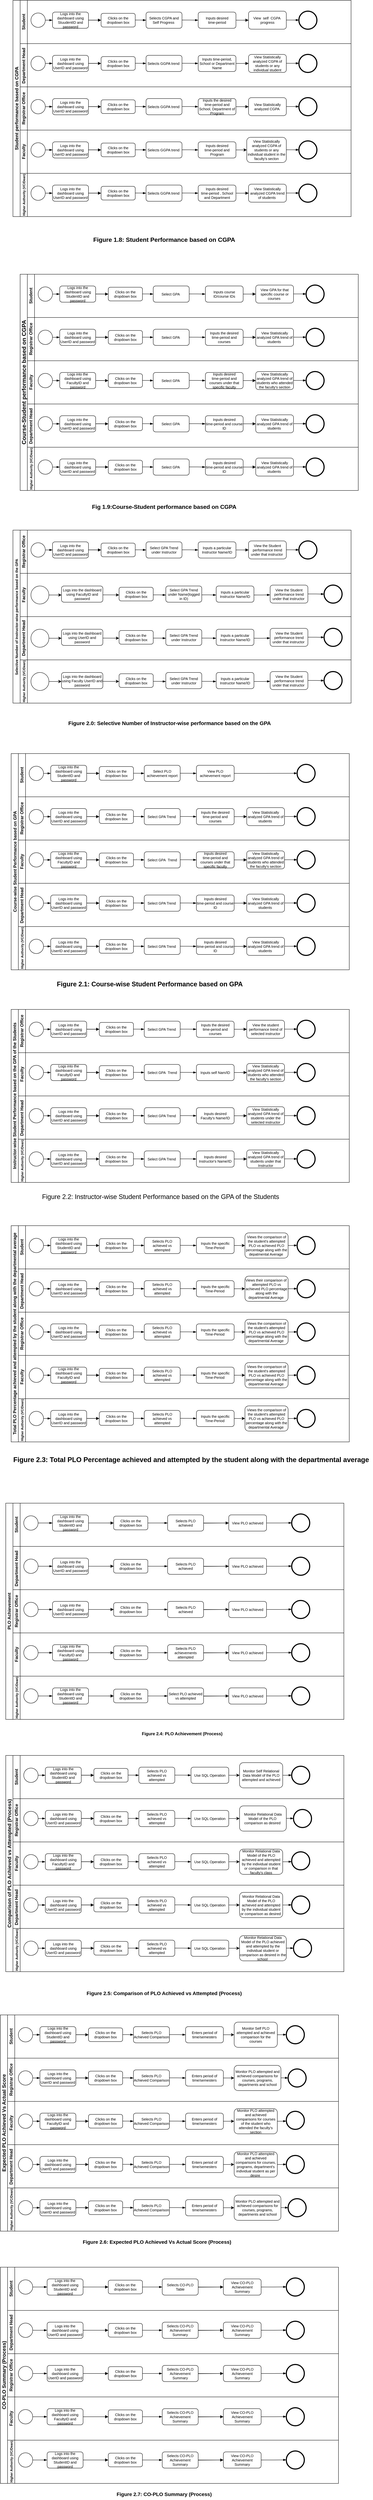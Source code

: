 <mxfile version="20.5.3" type="github">
  <diagram id="jGTitbtS1qTeHCHVZxVC" name="Page-1">
    <mxGraphModel dx="2213" dy="744" grid="1" gridSize="10" guides="1" tooltips="1" connect="1" arrows="1" fold="1" page="1" pageScale="1" pageWidth="850" pageHeight="1100" math="0" shadow="0">
      <root>
        <mxCell id="0" />
        <mxCell id="1" parent="0" />
        <mxCell id="I3vljjlB6DsRd7WmBtxe-4" value="&lt;font style=&quot;font-size: 10px;&quot;&gt;Selective Number of Instructor-wise performance based on the GPA&amp;nbsp;&lt;/font&gt;" style="swimlane;html=1;childLayout=stackLayout;resizeParent=1;resizeParentMax=0;horizontal=0;startSize=20;horizontalStack=0;" parent="1" vertex="1">
          <mxGeometry x="-420" y="2200" width="940" height="480" as="geometry" />
        </mxCell>
        <mxCell id="I3vljjlB6DsRd7WmBtxe-5" value="Registrar Office" style="swimlane;html=1;startSize=20;horizontal=0;" parent="I3vljjlB6DsRd7WmBtxe-4" vertex="1">
          <mxGeometry x="20" width="920" height="120" as="geometry" />
        </mxCell>
        <mxCell id="I3vljjlB6DsRd7WmBtxe-9" value="" style="ellipse;whiteSpace=wrap;html=1;aspect=fixed;fontSize=10;" parent="I3vljjlB6DsRd7WmBtxe-5" vertex="1">
          <mxGeometry x="30" y="35" width="40" height="40" as="geometry" />
        </mxCell>
        <mxCell id="I3vljjlB6DsRd7WmBtxe-87" value="" style="edgeStyle=orthogonalEdgeStyle;rounded=0;orthogonalLoop=1;jettySize=auto;html=1;fontSize=10;" parent="I3vljjlB6DsRd7WmBtxe-5" source="I3vljjlB6DsRd7WmBtxe-10" target="I3vljjlB6DsRd7WmBtxe-11" edge="1">
          <mxGeometry relative="1" as="geometry" />
        </mxCell>
        <mxCell id="I3vljjlB6DsRd7WmBtxe-10" value="Logs into the dashboard using UserID and password" style="rounded=1;whiteSpace=wrap;html=1;fontSize=10;" parent="I3vljjlB6DsRd7WmBtxe-5" vertex="1">
          <mxGeometry x="90" y="32.5" width="100" height="45" as="geometry" />
        </mxCell>
        <mxCell id="I3vljjlB6DsRd7WmBtxe-11" value="Clicks on the dropdown box" style="rounded=1;whiteSpace=wrap;html=1;fontSize=10;" parent="I3vljjlB6DsRd7WmBtxe-5" vertex="1">
          <mxGeometry x="225" y="36" width="95" height="38" as="geometry" />
        </mxCell>
        <mxCell id="I3vljjlB6DsRd7WmBtxe-13" value="Select GPA Trend under Instructor" style="rounded=1;whiteSpace=wrap;html=1;fontSize=10;" parent="I3vljjlB6DsRd7WmBtxe-5" vertex="1">
          <mxGeometry x="350" y="32.5" width="100" height="45" as="geometry" />
        </mxCell>
        <mxCell id="I3vljjlB6DsRd7WmBtxe-49" value="" style="edgeStyle=orthogonalEdgeStyle;rounded=0;orthogonalLoop=1;jettySize=auto;html=1;fontSize=10;" parent="I3vljjlB6DsRd7WmBtxe-5" source="I3vljjlB6DsRd7WmBtxe-14" target="I3vljjlB6DsRd7WmBtxe-15" edge="1">
          <mxGeometry relative="1" as="geometry" />
        </mxCell>
        <mxCell id="I3vljjlB6DsRd7WmBtxe-14" value="Inputs a particular Instructor Name/ID" style="rounded=1;whiteSpace=wrap;html=1;fontSize=10;" parent="I3vljjlB6DsRd7WmBtxe-5" vertex="1">
          <mxGeometry x="495" y="32.5" width="105" height="45" as="geometry" />
        </mxCell>
        <mxCell id="I3vljjlB6DsRd7WmBtxe-15" value="View the Student performance trend under that instructor&amp;nbsp;" style="rounded=1;whiteSpace=wrap;html=1;fontSize=10;" parent="I3vljjlB6DsRd7WmBtxe-5" vertex="1">
          <mxGeometry x="635" y="30" width="105" height="50" as="geometry" />
        </mxCell>
        <mxCell id="I3vljjlB6DsRd7WmBtxe-16" value="" style="points=[[0.145,0.145,0],[0.5,0,0],[0.855,0.145,0],[1,0.5,0],[0.855,0.855,0],[0.5,1,0],[0.145,0.855,0],[0,0.5,0]];shape=mxgraph.bpmn.event;html=1;verticalLabelPosition=bottom;labelBackgroundColor=#ffffff;verticalAlign=top;align=center;perimeter=ellipsePerimeter;outlineConnect=0;aspect=fixed;outline=end;symbol=terminate2;fontSize=10;" parent="I3vljjlB6DsRd7WmBtxe-5" vertex="1">
          <mxGeometry x="775" y="30" width="50" height="50" as="geometry" />
        </mxCell>
        <mxCell id="I3vljjlB6DsRd7WmBtxe-20" value="" style="edgeStyle=elbowEdgeStyle;fontSize=12;html=1;endArrow=blockThin;endFill=1;rounded=0;exitX=1;exitY=0.5;exitDx=0;exitDy=0;entryX=0;entryY=0.5;entryDx=0;entryDy=0;" parent="I3vljjlB6DsRd7WmBtxe-5" source="I3vljjlB6DsRd7WmBtxe-9" target="I3vljjlB6DsRd7WmBtxe-10" edge="1">
          <mxGeometry width="160" relative="1" as="geometry">
            <mxPoint x="75" y="55" as="sourcePoint" />
            <mxPoint x="85" y="50" as="targetPoint" />
            <Array as="points" />
          </mxGeometry>
        </mxCell>
        <mxCell id="I3vljjlB6DsRd7WmBtxe-23" value="" style="edgeStyle=elbowEdgeStyle;fontSize=12;html=1;endArrow=blockThin;endFill=1;rounded=0;exitX=1;exitY=0.5;exitDx=0;exitDy=0;entryX=0;entryY=0.5;entryDx=0;entryDy=0;" parent="I3vljjlB6DsRd7WmBtxe-5" target="I3vljjlB6DsRd7WmBtxe-11" edge="1">
          <mxGeometry width="160" relative="1" as="geometry">
            <mxPoint x="190" y="54.71" as="sourcePoint" />
            <mxPoint x="210" y="54.71" as="targetPoint" />
            <Array as="points" />
          </mxGeometry>
        </mxCell>
        <mxCell id="I3vljjlB6DsRd7WmBtxe-34" value="" style="edgeStyle=elbowEdgeStyle;fontSize=12;html=1;endArrow=blockThin;endFill=1;rounded=0;exitX=1;exitY=0.5;exitDx=0;exitDy=0;entryX=0;entryY=0.5;entryDx=0;entryDy=0;" parent="I3vljjlB6DsRd7WmBtxe-5" target="I3vljjlB6DsRd7WmBtxe-13" edge="1">
          <mxGeometry width="160" relative="1" as="geometry">
            <mxPoint x="320" y="54.66" as="sourcePoint" />
            <mxPoint x="345" y="55" as="targetPoint" />
            <Array as="points" />
          </mxGeometry>
        </mxCell>
        <mxCell id="I3vljjlB6DsRd7WmBtxe-46" value="" style="edgeStyle=elbowEdgeStyle;fontSize=12;html=1;endArrow=blockThin;endFill=1;rounded=0;exitX=1;exitY=0.5;exitDx=0;exitDy=0;entryX=0;entryY=0.5;entryDx=0;entryDy=0;" parent="I3vljjlB6DsRd7WmBtxe-5" target="I3vljjlB6DsRd7WmBtxe-14" edge="1">
          <mxGeometry width="160" relative="1" as="geometry">
            <mxPoint x="450" y="54.66" as="sourcePoint" />
            <mxPoint x="485" y="54.95" as="targetPoint" />
            <Array as="points" />
          </mxGeometry>
        </mxCell>
        <mxCell id="I3vljjlB6DsRd7WmBtxe-48" value="" style="edgeStyle=elbowEdgeStyle;fontSize=12;html=1;endArrow=blockThin;endFill=1;rounded=0;exitX=1;exitY=0.5;exitDx=0;exitDy=0;entryX=0;entryY=0.5;entryDx=0;entryDy=0;" parent="I3vljjlB6DsRd7WmBtxe-5" source="I3vljjlB6DsRd7WmBtxe-14" edge="1">
          <mxGeometry width="160" relative="1" as="geometry">
            <mxPoint x="590" y="54.66" as="sourcePoint" />
            <mxPoint x="635" y="55" as="targetPoint" />
            <Array as="points" />
          </mxGeometry>
        </mxCell>
        <mxCell id="I3vljjlB6DsRd7WmBtxe-50" value="" style="edgeStyle=elbowEdgeStyle;fontSize=12;html=1;endArrow=blockThin;endFill=1;rounded=0;exitX=1;exitY=0.5;exitDx=0;exitDy=0;entryX=0;entryY=0.5;entryDx=0;entryDy=0;" parent="I3vljjlB6DsRd7WmBtxe-5" edge="1">
          <mxGeometry width="160" relative="1" as="geometry">
            <mxPoint x="740" y="54.66" as="sourcePoint" />
            <mxPoint x="775" y="54.66" as="targetPoint" />
            <Array as="points" />
          </mxGeometry>
        </mxCell>
        <mxCell id="I3vljjlB6DsRd7WmBtxe-6" value="Faculty" style="swimlane;html=1;startSize=20;horizontal=0;" parent="I3vljjlB6DsRd7WmBtxe-4" vertex="1">
          <mxGeometry x="20" y="120" width="920" height="120" as="geometry" />
        </mxCell>
        <mxCell id="I3vljjlB6DsRd7WmBtxe-81" value="" style="ellipse;whiteSpace=wrap;html=1;aspect=fixed;fontSize=10;" parent="I3vljjlB6DsRd7WmBtxe-6" vertex="1">
          <mxGeometry x="30" y="35" width="50" height="50" as="geometry" />
        </mxCell>
        <mxCell id="I3vljjlB6DsRd7WmBtxe-82" value="Logs into the dashboard using FacultyID and password" style="rounded=1;whiteSpace=wrap;html=1;fontSize=10;" parent="I3vljjlB6DsRd7WmBtxe-6" vertex="1">
          <mxGeometry x="115" y="35" width="115" height="45" as="geometry" />
        </mxCell>
        <mxCell id="I3vljjlB6DsRd7WmBtxe-83" value="Clicks on the dropdown box" style="rounded=1;whiteSpace=wrap;html=1;fontSize=10;" parent="I3vljjlB6DsRd7WmBtxe-6" vertex="1">
          <mxGeometry x="275" y="38.5" width="95" height="38" as="geometry" />
        </mxCell>
        <mxCell id="I3vljjlB6DsRd7WmBtxe-84" value="Select GPA Trend under Name(logged in ID)" style="rounded=1;whiteSpace=wrap;html=1;fontSize=10;" parent="I3vljjlB6DsRd7WmBtxe-6" vertex="1">
          <mxGeometry x="405" y="35" width="100" height="45" as="geometry" />
        </mxCell>
        <mxCell id="I3vljjlB6DsRd7WmBtxe-85" value="Inputs a particular Instructor Name/ID" style="rounded=1;whiteSpace=wrap;html=1;fontSize=10;" parent="I3vljjlB6DsRd7WmBtxe-6" vertex="1">
          <mxGeometry x="545" y="35" width="105" height="45" as="geometry" />
        </mxCell>
        <mxCell id="I3vljjlB6DsRd7WmBtxe-86" value="View the Student performance trend under that instructor&amp;nbsp;" style="rounded=1;whiteSpace=wrap;html=1;fontSize=10;" parent="I3vljjlB6DsRd7WmBtxe-6" vertex="1">
          <mxGeometry x="695" y="32.5" width="105" height="50" as="geometry" />
        </mxCell>
        <mxCell id="I3vljjlB6DsRd7WmBtxe-88" value="" style="edgeStyle=orthogonalEdgeStyle;rounded=0;orthogonalLoop=1;jettySize=auto;html=1;fontSize=10;" parent="I3vljjlB6DsRd7WmBtxe-6" edge="1">
          <mxGeometry relative="1" as="geometry">
            <mxPoint x="80" y="60.004" as="sourcePoint" />
            <mxPoint x="115" y="60" as="targetPoint" />
          </mxGeometry>
        </mxCell>
        <mxCell id="I3vljjlB6DsRd7WmBtxe-89" value="" style="edgeStyle=orthogonalEdgeStyle;rounded=0;orthogonalLoop=1;jettySize=auto;html=1;fontSize=10;" parent="I3vljjlB6DsRd7WmBtxe-6" edge="1">
          <mxGeometry relative="1" as="geometry">
            <mxPoint x="230" y="59.664" as="sourcePoint" />
            <mxPoint x="275" y="60" as="targetPoint" />
            <Array as="points">
              <mxPoint x="265" y="60" />
              <mxPoint x="265" y="60" />
            </Array>
          </mxGeometry>
        </mxCell>
        <mxCell id="I3vljjlB6DsRd7WmBtxe-90" value="" style="edgeStyle=elbowEdgeStyle;fontSize=12;html=1;endArrow=blockThin;endFill=1;rounded=0;exitX=1;exitY=0.5;exitDx=0;exitDy=0;entryX=0;entryY=0.556;entryDx=0;entryDy=0;entryPerimeter=0;" parent="I3vljjlB6DsRd7WmBtxe-6" target="I3vljjlB6DsRd7WmBtxe-84" edge="1">
          <mxGeometry width="160" relative="1" as="geometry">
            <mxPoint x="370" y="59.66" as="sourcePoint" />
            <mxPoint x="400" y="60" as="targetPoint" />
            <Array as="points" />
          </mxGeometry>
        </mxCell>
        <mxCell id="I3vljjlB6DsRd7WmBtxe-94" value="" style="edgeStyle=elbowEdgeStyle;fontSize=12;html=1;endArrow=blockThin;endFill=1;rounded=0;exitX=1;exitY=0.5;exitDx=0;exitDy=0;entryX=0;entryY=0.556;entryDx=0;entryDy=0;entryPerimeter=0;" parent="I3vljjlB6DsRd7WmBtxe-6" target="I3vljjlB6DsRd7WmBtxe-85" edge="1">
          <mxGeometry width="160" relative="1" as="geometry">
            <mxPoint x="505" y="59.66" as="sourcePoint" />
            <mxPoint x="540" y="60.02" as="targetPoint" />
            <Array as="points" />
          </mxGeometry>
        </mxCell>
        <mxCell id="I3vljjlB6DsRd7WmBtxe-95" value="" style="edgeStyle=elbowEdgeStyle;fontSize=12;html=1;endArrow=blockThin;endFill=1;rounded=0;entryX=0;entryY=0.5;entryDx=0;entryDy=0;" parent="I3vljjlB6DsRd7WmBtxe-6" edge="1">
          <mxGeometry width="160" relative="1" as="geometry">
            <mxPoint x="650" y="60" as="sourcePoint" />
            <mxPoint x="695" y="59.66" as="targetPoint" />
            <Array as="points" />
          </mxGeometry>
        </mxCell>
        <mxCell id="I3vljjlB6DsRd7WmBtxe-97" value="" style="points=[[0.145,0.145,0],[0.5,0,0],[0.855,0.145,0],[1,0.5,0],[0.855,0.855,0],[0.5,1,0],[0.145,0.855,0],[0,0.5,0]];shape=mxgraph.bpmn.event;html=1;verticalLabelPosition=bottom;labelBackgroundColor=#ffffff;verticalAlign=top;align=center;perimeter=ellipsePerimeter;outlineConnect=0;aspect=fixed;outline=end;symbol=terminate2;fontSize=10;" parent="I3vljjlB6DsRd7WmBtxe-6" vertex="1">
          <mxGeometry x="845" y="32.5" width="50" height="50" as="geometry" />
        </mxCell>
        <mxCell id="I3vljjlB6DsRd7WmBtxe-98" value="" style="edgeStyle=elbowEdgeStyle;fontSize=12;html=1;endArrow=blockThin;endFill=1;rounded=0;exitX=1;exitY=0.5;exitDx=0;exitDy=0;entryX=0;entryY=0.5;entryDx=0;entryDy=0;entryPerimeter=0;" parent="I3vljjlB6DsRd7WmBtxe-6" target="I3vljjlB6DsRd7WmBtxe-97" edge="1">
          <mxGeometry width="160" relative="1" as="geometry">
            <mxPoint x="800" y="57.16" as="sourcePoint" />
            <mxPoint x="835" y="57.16" as="targetPoint" />
            <Array as="points" />
          </mxGeometry>
        </mxCell>
        <mxCell id="I3vljjlB6DsRd7WmBtxe-117" value="Department Head" style="swimlane;html=1;startSize=20;horizontal=0;" parent="I3vljjlB6DsRd7WmBtxe-4" vertex="1">
          <mxGeometry x="20" y="240" width="920" height="120" as="geometry" />
        </mxCell>
        <mxCell id="I3vljjlB6DsRd7WmBtxe-118" value="" style="ellipse;whiteSpace=wrap;html=1;aspect=fixed;fontSize=10;" parent="I3vljjlB6DsRd7WmBtxe-117" vertex="1">
          <mxGeometry x="30" y="35" width="50" height="50" as="geometry" />
        </mxCell>
        <mxCell id="I3vljjlB6DsRd7WmBtxe-119" value="Logs into the dashboard using UserID and password" style="rounded=1;whiteSpace=wrap;html=1;fontSize=10;" parent="I3vljjlB6DsRd7WmBtxe-117" vertex="1">
          <mxGeometry x="115" y="35" width="115" height="45" as="geometry" />
        </mxCell>
        <mxCell id="I3vljjlB6DsRd7WmBtxe-120" value="Clicks on the dropdown box" style="rounded=1;whiteSpace=wrap;html=1;fontSize=10;" parent="I3vljjlB6DsRd7WmBtxe-117" vertex="1">
          <mxGeometry x="275" y="38.5" width="95" height="38" as="geometry" />
        </mxCell>
        <mxCell id="I3vljjlB6DsRd7WmBtxe-121" value="Select GPA Trend under Instructor" style="rounded=1;whiteSpace=wrap;html=1;fontSize=10;" parent="I3vljjlB6DsRd7WmBtxe-117" vertex="1">
          <mxGeometry x="405" y="35" width="100" height="45" as="geometry" />
        </mxCell>
        <mxCell id="I3vljjlB6DsRd7WmBtxe-122" value="Inputs a particular Instructor Name/ID" style="rounded=1;whiteSpace=wrap;html=1;fontSize=10;" parent="I3vljjlB6DsRd7WmBtxe-117" vertex="1">
          <mxGeometry x="545" y="35" width="105" height="45" as="geometry" />
        </mxCell>
        <mxCell id="I3vljjlB6DsRd7WmBtxe-123" value="View the Student performance trend under that instructor&amp;nbsp;" style="rounded=1;whiteSpace=wrap;html=1;fontSize=10;" parent="I3vljjlB6DsRd7WmBtxe-117" vertex="1">
          <mxGeometry x="695" y="32.5" width="105" height="50" as="geometry" />
        </mxCell>
        <mxCell id="I3vljjlB6DsRd7WmBtxe-124" value="" style="edgeStyle=orthogonalEdgeStyle;rounded=0;orthogonalLoop=1;jettySize=auto;html=1;fontSize=10;" parent="I3vljjlB6DsRd7WmBtxe-117" edge="1">
          <mxGeometry relative="1" as="geometry">
            <mxPoint x="80" y="60.004" as="sourcePoint" />
            <mxPoint x="115" y="60" as="targetPoint" />
          </mxGeometry>
        </mxCell>
        <mxCell id="I3vljjlB6DsRd7WmBtxe-125" value="" style="edgeStyle=orthogonalEdgeStyle;rounded=0;orthogonalLoop=1;jettySize=auto;html=1;fontSize=10;" parent="I3vljjlB6DsRd7WmBtxe-117" edge="1">
          <mxGeometry relative="1" as="geometry">
            <mxPoint x="230" y="59.664" as="sourcePoint" />
            <mxPoint x="275" y="60" as="targetPoint" />
            <Array as="points">
              <mxPoint x="265" y="60" />
              <mxPoint x="265" y="60" />
            </Array>
          </mxGeometry>
        </mxCell>
        <mxCell id="I3vljjlB6DsRd7WmBtxe-126" value="" style="edgeStyle=elbowEdgeStyle;fontSize=12;html=1;endArrow=blockThin;endFill=1;rounded=0;exitX=1;exitY=0.5;exitDx=0;exitDy=0;entryX=0;entryY=0.556;entryDx=0;entryDy=0;entryPerimeter=0;" parent="I3vljjlB6DsRd7WmBtxe-117" target="I3vljjlB6DsRd7WmBtxe-121" edge="1">
          <mxGeometry width="160" relative="1" as="geometry">
            <mxPoint x="370" y="59.66" as="sourcePoint" />
            <mxPoint x="400" y="60" as="targetPoint" />
            <Array as="points" />
          </mxGeometry>
        </mxCell>
        <mxCell id="I3vljjlB6DsRd7WmBtxe-127" value="" style="edgeStyle=elbowEdgeStyle;fontSize=12;html=1;endArrow=blockThin;endFill=1;rounded=0;exitX=1;exitY=0.5;exitDx=0;exitDy=0;entryX=0;entryY=0.556;entryDx=0;entryDy=0;entryPerimeter=0;" parent="I3vljjlB6DsRd7WmBtxe-117" target="I3vljjlB6DsRd7WmBtxe-122" edge="1">
          <mxGeometry width="160" relative="1" as="geometry">
            <mxPoint x="505" y="59.66" as="sourcePoint" />
            <mxPoint x="540" y="60.02" as="targetPoint" />
            <Array as="points" />
          </mxGeometry>
        </mxCell>
        <mxCell id="I3vljjlB6DsRd7WmBtxe-128" value="" style="edgeStyle=elbowEdgeStyle;fontSize=12;html=1;endArrow=blockThin;endFill=1;rounded=0;entryX=0;entryY=0.5;entryDx=0;entryDy=0;" parent="I3vljjlB6DsRd7WmBtxe-117" edge="1">
          <mxGeometry width="160" relative="1" as="geometry">
            <mxPoint x="650" y="60" as="sourcePoint" />
            <mxPoint x="695" y="59.66" as="targetPoint" />
            <Array as="points" />
          </mxGeometry>
        </mxCell>
        <mxCell id="I3vljjlB6DsRd7WmBtxe-129" value="" style="points=[[0.145,0.145,0],[0.5,0,0],[0.855,0.145,0],[1,0.5,0],[0.855,0.855,0],[0.5,1,0],[0.145,0.855,0],[0,0.5,0]];shape=mxgraph.bpmn.event;html=1;verticalLabelPosition=bottom;labelBackgroundColor=#ffffff;verticalAlign=top;align=center;perimeter=ellipsePerimeter;outlineConnect=0;aspect=fixed;outline=end;symbol=terminate2;fontSize=10;" parent="I3vljjlB6DsRd7WmBtxe-117" vertex="1">
          <mxGeometry x="845" y="32.5" width="50" height="50" as="geometry" />
        </mxCell>
        <mxCell id="I3vljjlB6DsRd7WmBtxe-130" value="" style="edgeStyle=elbowEdgeStyle;fontSize=12;html=1;endArrow=blockThin;endFill=1;rounded=0;exitX=1;exitY=0.5;exitDx=0;exitDy=0;entryX=0;entryY=0.5;entryDx=0;entryDy=0;entryPerimeter=0;" parent="I3vljjlB6DsRd7WmBtxe-117" target="I3vljjlB6DsRd7WmBtxe-129" edge="1">
          <mxGeometry width="160" relative="1" as="geometry">
            <mxPoint x="800" y="57.16" as="sourcePoint" />
            <mxPoint x="835" y="57.16" as="targetPoint" />
            <Array as="points" />
          </mxGeometry>
        </mxCell>
        <mxCell id="I3vljjlB6DsRd7WmBtxe-131" value="&lt;font style=&quot;font-size: 9px;&quot;&gt;Higher Authority (VC/Dean)&lt;/font&gt;" style="swimlane;html=1;startSize=20;horizontal=0;" parent="I3vljjlB6DsRd7WmBtxe-4" vertex="1">
          <mxGeometry x="20" y="360" width="920" height="120" as="geometry" />
        </mxCell>
        <mxCell id="I3vljjlB6DsRd7WmBtxe-132" value="" style="ellipse;whiteSpace=wrap;html=1;aspect=fixed;fontSize=10;" parent="I3vljjlB6DsRd7WmBtxe-131" vertex="1">
          <mxGeometry x="30" y="35" width="50" height="50" as="geometry" />
        </mxCell>
        <mxCell id="I3vljjlB6DsRd7WmBtxe-133" value="Logs into the dashboard using Faculty UserID and password" style="rounded=1;whiteSpace=wrap;html=1;fontSize=10;" parent="I3vljjlB6DsRd7WmBtxe-131" vertex="1">
          <mxGeometry x="115" y="35" width="115" height="45" as="geometry" />
        </mxCell>
        <mxCell id="I3vljjlB6DsRd7WmBtxe-134" value="Clicks on the dropdown box" style="rounded=1;whiteSpace=wrap;html=1;fontSize=10;" parent="I3vljjlB6DsRd7WmBtxe-131" vertex="1">
          <mxGeometry x="275" y="38.5" width="95" height="38" as="geometry" />
        </mxCell>
        <mxCell id="I3vljjlB6DsRd7WmBtxe-135" value="Select GPA Trend under Instructor" style="rounded=1;whiteSpace=wrap;html=1;fontSize=10;" parent="I3vljjlB6DsRd7WmBtxe-131" vertex="1">
          <mxGeometry x="405" y="35" width="100" height="45" as="geometry" />
        </mxCell>
        <mxCell id="I3vljjlB6DsRd7WmBtxe-136" value="Inputs a particular Instructor Name/ID" style="rounded=1;whiteSpace=wrap;html=1;fontSize=10;" parent="I3vljjlB6DsRd7WmBtxe-131" vertex="1">
          <mxGeometry x="545" y="35" width="105" height="45" as="geometry" />
        </mxCell>
        <mxCell id="I3vljjlB6DsRd7WmBtxe-137" value="View the Student performance trend under that instructor&amp;nbsp;" style="rounded=1;whiteSpace=wrap;html=1;fontSize=10;" parent="I3vljjlB6DsRd7WmBtxe-131" vertex="1">
          <mxGeometry x="695" y="32.5" width="105" height="50" as="geometry" />
        </mxCell>
        <mxCell id="I3vljjlB6DsRd7WmBtxe-138" value="" style="edgeStyle=orthogonalEdgeStyle;rounded=0;orthogonalLoop=1;jettySize=auto;html=1;fontSize=10;" parent="I3vljjlB6DsRd7WmBtxe-131" edge="1">
          <mxGeometry relative="1" as="geometry">
            <mxPoint x="80" y="60.004" as="sourcePoint" />
            <mxPoint x="115" y="60" as="targetPoint" />
          </mxGeometry>
        </mxCell>
        <mxCell id="I3vljjlB6DsRd7WmBtxe-139" value="" style="edgeStyle=orthogonalEdgeStyle;rounded=0;orthogonalLoop=1;jettySize=auto;html=1;fontSize=10;" parent="I3vljjlB6DsRd7WmBtxe-131" edge="1">
          <mxGeometry relative="1" as="geometry">
            <mxPoint x="230" y="59.664" as="sourcePoint" />
            <mxPoint x="275" y="60" as="targetPoint" />
            <Array as="points">
              <mxPoint x="265" y="60" />
              <mxPoint x="265" y="60" />
            </Array>
          </mxGeometry>
        </mxCell>
        <mxCell id="I3vljjlB6DsRd7WmBtxe-140" value="" style="edgeStyle=elbowEdgeStyle;fontSize=12;html=1;endArrow=blockThin;endFill=1;rounded=0;exitX=1;exitY=0.5;exitDx=0;exitDy=0;entryX=0;entryY=0.556;entryDx=0;entryDy=0;entryPerimeter=0;" parent="I3vljjlB6DsRd7WmBtxe-131" target="I3vljjlB6DsRd7WmBtxe-135" edge="1">
          <mxGeometry width="160" relative="1" as="geometry">
            <mxPoint x="370" y="59.66" as="sourcePoint" />
            <mxPoint x="400" y="60" as="targetPoint" />
            <Array as="points" />
          </mxGeometry>
        </mxCell>
        <mxCell id="I3vljjlB6DsRd7WmBtxe-141" value="" style="edgeStyle=elbowEdgeStyle;fontSize=12;html=1;endArrow=blockThin;endFill=1;rounded=0;exitX=1;exitY=0.5;exitDx=0;exitDy=0;entryX=0;entryY=0.556;entryDx=0;entryDy=0;entryPerimeter=0;" parent="I3vljjlB6DsRd7WmBtxe-131" target="I3vljjlB6DsRd7WmBtxe-136" edge="1">
          <mxGeometry width="160" relative="1" as="geometry">
            <mxPoint x="505" y="59.66" as="sourcePoint" />
            <mxPoint x="540" y="60.02" as="targetPoint" />
            <Array as="points" />
          </mxGeometry>
        </mxCell>
        <mxCell id="I3vljjlB6DsRd7WmBtxe-142" value="" style="edgeStyle=elbowEdgeStyle;fontSize=12;html=1;endArrow=blockThin;endFill=1;rounded=0;entryX=0;entryY=0.5;entryDx=0;entryDy=0;" parent="I3vljjlB6DsRd7WmBtxe-131" edge="1">
          <mxGeometry width="160" relative="1" as="geometry">
            <mxPoint x="650" y="60" as="sourcePoint" />
            <mxPoint x="695" y="59.66" as="targetPoint" />
            <Array as="points" />
          </mxGeometry>
        </mxCell>
        <mxCell id="I3vljjlB6DsRd7WmBtxe-143" value="" style="points=[[0.145,0.145,0],[0.5,0,0],[0.855,0.145,0],[1,0.5,0],[0.855,0.855,0],[0.5,1,0],[0.145,0.855,0],[0,0.5,0]];shape=mxgraph.bpmn.event;html=1;verticalLabelPosition=bottom;labelBackgroundColor=#ffffff;verticalAlign=top;align=center;perimeter=ellipsePerimeter;outlineConnect=0;aspect=fixed;outline=end;symbol=terminate2;fontSize=10;" parent="I3vljjlB6DsRd7WmBtxe-131" vertex="1">
          <mxGeometry x="845" y="32.5" width="50" height="50" as="geometry" />
        </mxCell>
        <mxCell id="I3vljjlB6DsRd7WmBtxe-144" value="" style="edgeStyle=elbowEdgeStyle;fontSize=12;html=1;endArrow=blockThin;endFill=1;rounded=0;exitX=1;exitY=0.5;exitDx=0;exitDy=0;entryX=0;entryY=0.5;entryDx=0;entryDy=0;entryPerimeter=0;" parent="I3vljjlB6DsRd7WmBtxe-131" target="I3vljjlB6DsRd7WmBtxe-143" edge="1">
          <mxGeometry width="160" relative="1" as="geometry">
            <mxPoint x="800" y="57.16" as="sourcePoint" />
            <mxPoint x="835" y="57.16" as="targetPoint" />
            <Array as="points" />
          </mxGeometry>
        </mxCell>
        <mxCell id="I3vljjlB6DsRd7WmBtxe-116" value="Figure 2.0: Selective Number of Instructor-wise performance based on the GPA" style="text;html=1;align=center;verticalAlign=middle;resizable=0;points=[];autosize=1;strokeColor=none;fillColor=none;fontSize=15;fontStyle=1" parent="1" vertex="1">
          <mxGeometry x="-280" y="2720" width="590" height="30" as="geometry" />
        </mxCell>
        <mxCell id="I3vljjlB6DsRd7WmBtxe-145" value="&lt;b style=&quot;font-size: 9px; background-color: rgb(248, 249, 250);&quot;&gt;&lt;font style=&quot;font-size: 16px;&quot;&gt;Course-Student performance based on CGPA&lt;/font&gt;&lt;/b&gt;" style="swimlane;html=1;childLayout=stackLayout;resizeParent=1;resizeParentMax=0;horizontal=0;startSize=20;horizontalStack=0;" parent="1" vertex="1">
          <mxGeometry x="-400" y="1490" width="940" height="600" as="geometry" />
        </mxCell>
        <mxCell id="I3vljjlB6DsRd7WmBtxe-146" value="Student" style="swimlane;html=1;startSize=20;horizontal=0;" parent="I3vljjlB6DsRd7WmBtxe-145" vertex="1">
          <mxGeometry x="20" width="920" height="120" as="geometry" />
        </mxCell>
        <mxCell id="I3vljjlB6DsRd7WmBtxe-147" value="" style="ellipse;whiteSpace=wrap;html=1;aspect=fixed;fontSize=10;" parent="I3vljjlB6DsRd7WmBtxe-146" vertex="1">
          <mxGeometry x="30" y="35" width="40" height="40" as="geometry" />
        </mxCell>
        <mxCell id="I3vljjlB6DsRd7WmBtxe-148" value="" style="edgeStyle=orthogonalEdgeStyle;rounded=0;orthogonalLoop=1;jettySize=auto;html=1;fontSize=10;" parent="I3vljjlB6DsRd7WmBtxe-146" source="I3vljjlB6DsRd7WmBtxe-149" target="I3vljjlB6DsRd7WmBtxe-150" edge="1">
          <mxGeometry relative="1" as="geometry" />
        </mxCell>
        <mxCell id="I3vljjlB6DsRd7WmBtxe-149" value="Logs into the dashboard using StudentID and password" style="rounded=1;whiteSpace=wrap;html=1;fontSize=10;" parent="I3vljjlB6DsRd7WmBtxe-146" vertex="1">
          <mxGeometry x="90" y="32.5" width="100" height="45" as="geometry" />
        </mxCell>
        <mxCell id="I3vljjlB6DsRd7WmBtxe-150" value="Clicks on the dropdown box" style="rounded=1;whiteSpace=wrap;html=1;fontSize=10;" parent="I3vljjlB6DsRd7WmBtxe-146" vertex="1">
          <mxGeometry x="225" y="36" width="95" height="38" as="geometry" />
        </mxCell>
        <mxCell id="I3vljjlB6DsRd7WmBtxe-151" value="Select GPA&amp;nbsp;" style="rounded=1;whiteSpace=wrap;html=1;fontSize=10;" parent="I3vljjlB6DsRd7WmBtxe-146" vertex="1">
          <mxGeometry x="350" y="32.5" width="100" height="45" as="geometry" />
        </mxCell>
        <mxCell id="I3vljjlB6DsRd7WmBtxe-152" value="" style="edgeStyle=orthogonalEdgeStyle;rounded=0;orthogonalLoop=1;jettySize=auto;html=1;fontSize=10;" parent="I3vljjlB6DsRd7WmBtxe-146" source="I3vljjlB6DsRd7WmBtxe-153" target="I3vljjlB6DsRd7WmBtxe-154" edge="1">
          <mxGeometry relative="1" as="geometry" />
        </mxCell>
        <mxCell id="I3vljjlB6DsRd7WmBtxe-153" value="Inputs course ID/course IDs" style="rounded=1;whiteSpace=wrap;html=1;fontSize=10;" parent="I3vljjlB6DsRd7WmBtxe-146" vertex="1">
          <mxGeometry x="495" y="32.5" width="105" height="45" as="geometry" />
        </mxCell>
        <mxCell id="I3vljjlB6DsRd7WmBtxe-154" value="View GPA for that specific course or courses&amp;nbsp;" style="rounded=1;whiteSpace=wrap;html=1;fontSize=10;" parent="I3vljjlB6DsRd7WmBtxe-146" vertex="1">
          <mxGeometry x="635" y="30" width="105" height="50" as="geometry" />
        </mxCell>
        <mxCell id="I3vljjlB6DsRd7WmBtxe-155" value="" style="points=[[0.145,0.145,0],[0.5,0,0],[0.855,0.145,0],[1,0.5,0],[0.855,0.855,0],[0.5,1,0],[0.145,0.855,0],[0,0.5,0]];shape=mxgraph.bpmn.event;html=1;verticalLabelPosition=bottom;labelBackgroundColor=#ffffff;verticalAlign=top;align=center;perimeter=ellipsePerimeter;outlineConnect=0;aspect=fixed;outline=end;symbol=terminate2;fontSize=10;" parent="I3vljjlB6DsRd7WmBtxe-146" vertex="1">
          <mxGeometry x="775" y="30" width="50" height="50" as="geometry" />
        </mxCell>
        <mxCell id="I3vljjlB6DsRd7WmBtxe-156" value="" style="edgeStyle=elbowEdgeStyle;fontSize=12;html=1;endArrow=blockThin;endFill=1;rounded=0;exitX=1;exitY=0.5;exitDx=0;exitDy=0;entryX=0;entryY=0.5;entryDx=0;entryDy=0;" parent="I3vljjlB6DsRd7WmBtxe-146" source="I3vljjlB6DsRd7WmBtxe-147" target="I3vljjlB6DsRd7WmBtxe-149" edge="1">
          <mxGeometry width="160" relative="1" as="geometry">
            <mxPoint x="75" y="55" as="sourcePoint" />
            <mxPoint x="85" y="50" as="targetPoint" />
            <Array as="points" />
          </mxGeometry>
        </mxCell>
        <mxCell id="I3vljjlB6DsRd7WmBtxe-157" value="" style="edgeStyle=elbowEdgeStyle;fontSize=12;html=1;endArrow=blockThin;endFill=1;rounded=0;exitX=1;exitY=0.5;exitDx=0;exitDy=0;entryX=0;entryY=0.5;entryDx=0;entryDy=0;" parent="I3vljjlB6DsRd7WmBtxe-146" target="I3vljjlB6DsRd7WmBtxe-150" edge="1">
          <mxGeometry width="160" relative="1" as="geometry">
            <mxPoint x="190" y="54.71" as="sourcePoint" />
            <mxPoint x="210" y="54.71" as="targetPoint" />
            <Array as="points" />
          </mxGeometry>
        </mxCell>
        <mxCell id="I3vljjlB6DsRd7WmBtxe-158" value="" style="edgeStyle=elbowEdgeStyle;fontSize=12;html=1;endArrow=blockThin;endFill=1;rounded=0;exitX=1;exitY=0.5;exitDx=0;exitDy=0;entryX=0;entryY=0.5;entryDx=0;entryDy=0;" parent="I3vljjlB6DsRd7WmBtxe-146" target="I3vljjlB6DsRd7WmBtxe-151" edge="1">
          <mxGeometry width="160" relative="1" as="geometry">
            <mxPoint x="320" y="54.66" as="sourcePoint" />
            <mxPoint x="345" y="55" as="targetPoint" />
            <Array as="points" />
          </mxGeometry>
        </mxCell>
        <mxCell id="I3vljjlB6DsRd7WmBtxe-159" value="" style="edgeStyle=elbowEdgeStyle;fontSize=12;html=1;endArrow=blockThin;endFill=1;rounded=0;exitX=1;exitY=0.5;exitDx=0;exitDy=0;entryX=0;entryY=0.5;entryDx=0;entryDy=0;" parent="I3vljjlB6DsRd7WmBtxe-146" target="I3vljjlB6DsRd7WmBtxe-153" edge="1">
          <mxGeometry width="160" relative="1" as="geometry">
            <mxPoint x="450" y="54.66" as="sourcePoint" />
            <mxPoint x="485" y="54.95" as="targetPoint" />
            <Array as="points" />
          </mxGeometry>
        </mxCell>
        <mxCell id="I3vljjlB6DsRd7WmBtxe-160" value="" style="edgeStyle=elbowEdgeStyle;fontSize=12;html=1;endArrow=blockThin;endFill=1;rounded=0;exitX=1;exitY=0.5;exitDx=0;exitDy=0;entryX=0;entryY=0.5;entryDx=0;entryDy=0;" parent="I3vljjlB6DsRd7WmBtxe-146" source="I3vljjlB6DsRd7WmBtxe-153" edge="1">
          <mxGeometry width="160" relative="1" as="geometry">
            <mxPoint x="590" y="54.66" as="sourcePoint" />
            <mxPoint x="635" y="55" as="targetPoint" />
            <Array as="points" />
          </mxGeometry>
        </mxCell>
        <mxCell id="I3vljjlB6DsRd7WmBtxe-161" value="" style="edgeStyle=elbowEdgeStyle;fontSize=12;html=1;endArrow=blockThin;endFill=1;rounded=0;exitX=1;exitY=0.5;exitDx=0;exitDy=0;entryX=0;entryY=0.5;entryDx=0;entryDy=0;" parent="I3vljjlB6DsRd7WmBtxe-146" edge="1">
          <mxGeometry width="160" relative="1" as="geometry">
            <mxPoint x="740" y="54.66" as="sourcePoint" />
            <mxPoint x="775" y="54.66" as="targetPoint" />
            <Array as="points" />
          </mxGeometry>
        </mxCell>
        <mxCell id="I3vljjlB6DsRd7WmBtxe-204" value="Registrar Office" style="swimlane;html=1;startSize=20;horizontal=0;" parent="I3vljjlB6DsRd7WmBtxe-145" vertex="1">
          <mxGeometry x="20" y="120" width="920" height="120" as="geometry" />
        </mxCell>
        <mxCell id="I3vljjlB6DsRd7WmBtxe-205" value="" style="ellipse;whiteSpace=wrap;html=1;aspect=fixed;fontSize=10;" parent="I3vljjlB6DsRd7WmBtxe-204" vertex="1">
          <mxGeometry x="30" y="35" width="40" height="40" as="geometry" />
        </mxCell>
        <mxCell id="I3vljjlB6DsRd7WmBtxe-206" value="" style="edgeStyle=orthogonalEdgeStyle;rounded=0;orthogonalLoop=1;jettySize=auto;html=1;fontSize=10;" parent="I3vljjlB6DsRd7WmBtxe-204" source="I3vljjlB6DsRd7WmBtxe-207" target="I3vljjlB6DsRd7WmBtxe-208" edge="1">
          <mxGeometry relative="1" as="geometry" />
        </mxCell>
        <mxCell id="I3vljjlB6DsRd7WmBtxe-207" value="Logs into the dashboard using UserID and password" style="rounded=1;whiteSpace=wrap;html=1;fontSize=10;" parent="I3vljjlB6DsRd7WmBtxe-204" vertex="1">
          <mxGeometry x="90" y="32.5" width="100" height="45" as="geometry" />
        </mxCell>
        <mxCell id="I3vljjlB6DsRd7WmBtxe-208" value="Clicks on the dropdown box" style="rounded=1;whiteSpace=wrap;html=1;fontSize=10;" parent="I3vljjlB6DsRd7WmBtxe-204" vertex="1">
          <mxGeometry x="225" y="36" width="95" height="38" as="geometry" />
        </mxCell>
        <mxCell id="I3vljjlB6DsRd7WmBtxe-209" value="Select GPA&amp;nbsp;" style="rounded=1;whiteSpace=wrap;html=1;fontSize=10;" parent="I3vljjlB6DsRd7WmBtxe-204" vertex="1">
          <mxGeometry x="350" y="32.5" width="100" height="45" as="geometry" />
        </mxCell>
        <mxCell id="I3vljjlB6DsRd7WmBtxe-210" value="" style="edgeStyle=orthogonalEdgeStyle;rounded=0;orthogonalLoop=1;jettySize=auto;html=1;fontSize=10;" parent="I3vljjlB6DsRd7WmBtxe-204" source="I3vljjlB6DsRd7WmBtxe-211" target="I3vljjlB6DsRd7WmBtxe-212" edge="1">
          <mxGeometry relative="1" as="geometry" />
        </mxCell>
        <mxCell id="I3vljjlB6DsRd7WmBtxe-211" value="Inputs the desired time-period and courses" style="rounded=1;whiteSpace=wrap;html=1;fontSize=10;" parent="I3vljjlB6DsRd7WmBtxe-204" vertex="1">
          <mxGeometry x="495" y="32.5" width="105" height="45" as="geometry" />
        </mxCell>
        <mxCell id="I3vljjlB6DsRd7WmBtxe-212" value="View Statistically analyzed GPA trend of students&amp;nbsp;" style="rounded=1;whiteSpace=wrap;html=1;fontSize=10;" parent="I3vljjlB6DsRd7WmBtxe-204" vertex="1">
          <mxGeometry x="635" y="30" width="105" height="50" as="geometry" />
        </mxCell>
        <mxCell id="I3vljjlB6DsRd7WmBtxe-213" value="" style="points=[[0.145,0.145,0],[0.5,0,0],[0.855,0.145,0],[1,0.5,0],[0.855,0.855,0],[0.5,1,0],[0.145,0.855,0],[0,0.5,0]];shape=mxgraph.bpmn.event;html=1;verticalLabelPosition=bottom;labelBackgroundColor=#ffffff;verticalAlign=top;align=center;perimeter=ellipsePerimeter;outlineConnect=0;aspect=fixed;outline=end;symbol=terminate2;fontSize=10;" parent="I3vljjlB6DsRd7WmBtxe-204" vertex="1">
          <mxGeometry x="775" y="30" width="50" height="50" as="geometry" />
        </mxCell>
        <mxCell id="I3vljjlB6DsRd7WmBtxe-214" value="" style="edgeStyle=elbowEdgeStyle;fontSize=12;html=1;endArrow=blockThin;endFill=1;rounded=0;exitX=1;exitY=0.5;exitDx=0;exitDy=0;entryX=0;entryY=0.5;entryDx=0;entryDy=0;" parent="I3vljjlB6DsRd7WmBtxe-204" source="I3vljjlB6DsRd7WmBtxe-205" target="I3vljjlB6DsRd7WmBtxe-207" edge="1">
          <mxGeometry width="160" relative="1" as="geometry">
            <mxPoint x="75" y="55" as="sourcePoint" />
            <mxPoint x="85" y="50" as="targetPoint" />
            <Array as="points" />
          </mxGeometry>
        </mxCell>
        <mxCell id="I3vljjlB6DsRd7WmBtxe-215" value="" style="edgeStyle=elbowEdgeStyle;fontSize=12;html=1;endArrow=blockThin;endFill=1;rounded=0;exitX=1;exitY=0.5;exitDx=0;exitDy=0;entryX=0;entryY=0.5;entryDx=0;entryDy=0;" parent="I3vljjlB6DsRd7WmBtxe-204" target="I3vljjlB6DsRd7WmBtxe-208" edge="1">
          <mxGeometry width="160" relative="1" as="geometry">
            <mxPoint x="190" y="54.71" as="sourcePoint" />
            <mxPoint x="210" y="54.71" as="targetPoint" />
            <Array as="points" />
          </mxGeometry>
        </mxCell>
        <mxCell id="I3vljjlB6DsRd7WmBtxe-216" value="" style="edgeStyle=elbowEdgeStyle;fontSize=12;html=1;endArrow=blockThin;endFill=1;rounded=0;exitX=1;exitY=0.5;exitDx=0;exitDy=0;entryX=0;entryY=0.5;entryDx=0;entryDy=0;" parent="I3vljjlB6DsRd7WmBtxe-204" target="I3vljjlB6DsRd7WmBtxe-209" edge="1">
          <mxGeometry width="160" relative="1" as="geometry">
            <mxPoint x="320" y="54.66" as="sourcePoint" />
            <mxPoint x="345" y="55" as="targetPoint" />
            <Array as="points" />
          </mxGeometry>
        </mxCell>
        <mxCell id="I3vljjlB6DsRd7WmBtxe-217" value="" style="edgeStyle=elbowEdgeStyle;fontSize=12;html=1;endArrow=blockThin;endFill=1;rounded=0;exitX=1;exitY=0.5;exitDx=0;exitDy=0;entryX=0;entryY=0.5;entryDx=0;entryDy=0;" parent="I3vljjlB6DsRd7WmBtxe-204" target="I3vljjlB6DsRd7WmBtxe-211" edge="1">
          <mxGeometry width="160" relative="1" as="geometry">
            <mxPoint x="450" y="54.66" as="sourcePoint" />
            <mxPoint x="485" y="54.95" as="targetPoint" />
            <Array as="points" />
          </mxGeometry>
        </mxCell>
        <mxCell id="I3vljjlB6DsRd7WmBtxe-218" value="" style="edgeStyle=elbowEdgeStyle;fontSize=12;html=1;endArrow=blockThin;endFill=1;rounded=0;exitX=1;exitY=0.5;exitDx=0;exitDy=0;entryX=0;entryY=0.5;entryDx=0;entryDy=0;" parent="I3vljjlB6DsRd7WmBtxe-204" source="I3vljjlB6DsRd7WmBtxe-211" edge="1">
          <mxGeometry width="160" relative="1" as="geometry">
            <mxPoint x="590" y="54.66" as="sourcePoint" />
            <mxPoint x="635" y="55" as="targetPoint" />
            <Array as="points" />
          </mxGeometry>
        </mxCell>
        <mxCell id="I3vljjlB6DsRd7WmBtxe-219" value="" style="edgeStyle=elbowEdgeStyle;fontSize=12;html=1;endArrow=blockThin;endFill=1;rounded=0;exitX=1;exitY=0.5;exitDx=0;exitDy=0;entryX=0;entryY=0.5;entryDx=0;entryDy=0;" parent="I3vljjlB6DsRd7WmBtxe-204" edge="1">
          <mxGeometry width="160" relative="1" as="geometry">
            <mxPoint x="740" y="54.66" as="sourcePoint" />
            <mxPoint x="775" y="54.66" as="targetPoint" />
            <Array as="points" />
          </mxGeometry>
        </mxCell>
        <mxCell id="I3vljjlB6DsRd7WmBtxe-220" value="Faculty" style="swimlane;html=1;startSize=20;horizontal=0;" parent="I3vljjlB6DsRd7WmBtxe-145" vertex="1">
          <mxGeometry x="20" y="240" width="920" height="120" as="geometry" />
        </mxCell>
        <mxCell id="I3vljjlB6DsRd7WmBtxe-221" value="" style="ellipse;whiteSpace=wrap;html=1;aspect=fixed;fontSize=10;" parent="I3vljjlB6DsRd7WmBtxe-220" vertex="1">
          <mxGeometry x="30" y="35" width="40" height="40" as="geometry" />
        </mxCell>
        <mxCell id="I3vljjlB6DsRd7WmBtxe-222" value="" style="edgeStyle=orthogonalEdgeStyle;rounded=0;orthogonalLoop=1;jettySize=auto;html=1;fontSize=10;" parent="I3vljjlB6DsRd7WmBtxe-220" source="I3vljjlB6DsRd7WmBtxe-223" target="I3vljjlB6DsRd7WmBtxe-224" edge="1">
          <mxGeometry relative="1" as="geometry" />
        </mxCell>
        <mxCell id="I3vljjlB6DsRd7WmBtxe-223" value="Logs into the dashboard using FacultyID and password" style="rounded=1;whiteSpace=wrap;html=1;fontSize=10;" parent="I3vljjlB6DsRd7WmBtxe-220" vertex="1">
          <mxGeometry x="90" y="32.5" width="100" height="45" as="geometry" />
        </mxCell>
        <mxCell id="I3vljjlB6DsRd7WmBtxe-224" value="Clicks on the dropdown box" style="rounded=1;whiteSpace=wrap;html=1;fontSize=10;" parent="I3vljjlB6DsRd7WmBtxe-220" vertex="1">
          <mxGeometry x="225" y="36" width="95" height="38" as="geometry" />
        </mxCell>
        <mxCell id="I3vljjlB6DsRd7WmBtxe-225" value="Select GPA&amp;nbsp;" style="rounded=1;whiteSpace=wrap;html=1;fontSize=10;" parent="I3vljjlB6DsRd7WmBtxe-220" vertex="1">
          <mxGeometry x="350" y="32.5" width="100" height="45" as="geometry" />
        </mxCell>
        <mxCell id="I3vljjlB6DsRd7WmBtxe-226" value="" style="edgeStyle=orthogonalEdgeStyle;rounded=0;orthogonalLoop=1;jettySize=auto;html=1;fontSize=10;" parent="I3vljjlB6DsRd7WmBtxe-220" source="I3vljjlB6DsRd7WmBtxe-227" target="I3vljjlB6DsRd7WmBtxe-228" edge="1">
          <mxGeometry relative="1" as="geometry" />
        </mxCell>
        <mxCell id="I3vljjlB6DsRd7WmBtxe-227" value="Inputs desired &lt;br&gt;time-period and courses under that specific faculty" style="rounded=1;whiteSpace=wrap;html=1;fontSize=10;" parent="I3vljjlB6DsRd7WmBtxe-220" vertex="1">
          <mxGeometry x="495" y="32.5" width="105" height="45" as="geometry" />
        </mxCell>
        <mxCell id="I3vljjlB6DsRd7WmBtxe-228" value="View Statistically analyzed GPA trend of students who attended the faculty&#39;s section" style="rounded=1;whiteSpace=wrap;html=1;fontSize=10;" parent="I3vljjlB6DsRd7WmBtxe-220" vertex="1">
          <mxGeometry x="635" y="30" width="105" height="50" as="geometry" />
        </mxCell>
        <mxCell id="I3vljjlB6DsRd7WmBtxe-229" value="" style="points=[[0.145,0.145,0],[0.5,0,0],[0.855,0.145,0],[1,0.5,0],[0.855,0.855,0],[0.5,1,0],[0.145,0.855,0],[0,0.5,0]];shape=mxgraph.bpmn.event;html=1;verticalLabelPosition=bottom;labelBackgroundColor=#ffffff;verticalAlign=top;align=center;perimeter=ellipsePerimeter;outlineConnect=0;aspect=fixed;outline=end;symbol=terminate2;fontSize=10;" parent="I3vljjlB6DsRd7WmBtxe-220" vertex="1">
          <mxGeometry x="775" y="30" width="50" height="50" as="geometry" />
        </mxCell>
        <mxCell id="I3vljjlB6DsRd7WmBtxe-230" value="" style="edgeStyle=elbowEdgeStyle;fontSize=12;html=1;endArrow=blockThin;endFill=1;rounded=0;exitX=1;exitY=0.5;exitDx=0;exitDy=0;entryX=0;entryY=0.5;entryDx=0;entryDy=0;" parent="I3vljjlB6DsRd7WmBtxe-220" source="I3vljjlB6DsRd7WmBtxe-221" target="I3vljjlB6DsRd7WmBtxe-223" edge="1">
          <mxGeometry width="160" relative="1" as="geometry">
            <mxPoint x="75" y="55" as="sourcePoint" />
            <mxPoint x="85" y="50" as="targetPoint" />
            <Array as="points" />
          </mxGeometry>
        </mxCell>
        <mxCell id="I3vljjlB6DsRd7WmBtxe-231" value="" style="edgeStyle=elbowEdgeStyle;fontSize=12;html=1;endArrow=blockThin;endFill=1;rounded=0;exitX=1;exitY=0.5;exitDx=0;exitDy=0;entryX=0;entryY=0.5;entryDx=0;entryDy=0;" parent="I3vljjlB6DsRd7WmBtxe-220" target="I3vljjlB6DsRd7WmBtxe-224" edge="1">
          <mxGeometry width="160" relative="1" as="geometry">
            <mxPoint x="190" y="54.71" as="sourcePoint" />
            <mxPoint x="210" y="54.71" as="targetPoint" />
            <Array as="points" />
          </mxGeometry>
        </mxCell>
        <mxCell id="I3vljjlB6DsRd7WmBtxe-232" value="" style="edgeStyle=elbowEdgeStyle;fontSize=12;html=1;endArrow=blockThin;endFill=1;rounded=0;exitX=1;exitY=0.5;exitDx=0;exitDy=0;entryX=0;entryY=0.5;entryDx=0;entryDy=0;" parent="I3vljjlB6DsRd7WmBtxe-220" target="I3vljjlB6DsRd7WmBtxe-225" edge="1">
          <mxGeometry width="160" relative="1" as="geometry">
            <mxPoint x="320" y="54.66" as="sourcePoint" />
            <mxPoint x="345" y="55" as="targetPoint" />
            <Array as="points" />
          </mxGeometry>
        </mxCell>
        <mxCell id="I3vljjlB6DsRd7WmBtxe-233" value="" style="edgeStyle=elbowEdgeStyle;fontSize=12;html=1;endArrow=blockThin;endFill=1;rounded=0;exitX=1;exitY=0.5;exitDx=0;exitDy=0;entryX=0;entryY=0.5;entryDx=0;entryDy=0;" parent="I3vljjlB6DsRd7WmBtxe-220" target="I3vljjlB6DsRd7WmBtxe-227" edge="1">
          <mxGeometry width="160" relative="1" as="geometry">
            <mxPoint x="450" y="54.66" as="sourcePoint" />
            <mxPoint x="485" y="54.95" as="targetPoint" />
            <Array as="points" />
          </mxGeometry>
        </mxCell>
        <mxCell id="I3vljjlB6DsRd7WmBtxe-234" value="" style="edgeStyle=elbowEdgeStyle;fontSize=12;html=1;endArrow=blockThin;endFill=1;rounded=0;exitX=1;exitY=0.5;exitDx=0;exitDy=0;entryX=0;entryY=0.5;entryDx=0;entryDy=0;" parent="I3vljjlB6DsRd7WmBtxe-220" source="I3vljjlB6DsRd7WmBtxe-227" edge="1">
          <mxGeometry width="160" relative="1" as="geometry">
            <mxPoint x="590" y="54.66" as="sourcePoint" />
            <mxPoint x="635" y="55" as="targetPoint" />
            <Array as="points" />
          </mxGeometry>
        </mxCell>
        <mxCell id="I3vljjlB6DsRd7WmBtxe-235" value="" style="edgeStyle=elbowEdgeStyle;fontSize=12;html=1;endArrow=blockThin;endFill=1;rounded=0;exitX=1;exitY=0.5;exitDx=0;exitDy=0;entryX=0;entryY=0.5;entryDx=0;entryDy=0;" parent="I3vljjlB6DsRd7WmBtxe-220" edge="1">
          <mxGeometry width="160" relative="1" as="geometry">
            <mxPoint x="740" y="54.66" as="sourcePoint" />
            <mxPoint x="775" y="54.66" as="targetPoint" />
            <Array as="points" />
          </mxGeometry>
        </mxCell>
        <mxCell id="I3vljjlB6DsRd7WmBtxe-236" value="Department Head&amp;nbsp;" style="swimlane;html=1;startSize=20;horizontal=0;" parent="I3vljjlB6DsRd7WmBtxe-145" vertex="1">
          <mxGeometry x="20" y="360" width="920" height="120" as="geometry" />
        </mxCell>
        <mxCell id="I3vljjlB6DsRd7WmBtxe-237" value="" style="ellipse;whiteSpace=wrap;html=1;aspect=fixed;fontSize=10;" parent="I3vljjlB6DsRd7WmBtxe-236" vertex="1">
          <mxGeometry x="30" y="35" width="40" height="40" as="geometry" />
        </mxCell>
        <mxCell id="I3vljjlB6DsRd7WmBtxe-238" value="" style="edgeStyle=orthogonalEdgeStyle;rounded=0;orthogonalLoop=1;jettySize=auto;html=1;fontSize=10;" parent="I3vljjlB6DsRd7WmBtxe-236" source="I3vljjlB6DsRd7WmBtxe-239" target="I3vljjlB6DsRd7WmBtxe-240" edge="1">
          <mxGeometry relative="1" as="geometry" />
        </mxCell>
        <mxCell id="I3vljjlB6DsRd7WmBtxe-239" value="Logs into the dashboard using UserID and password" style="rounded=1;whiteSpace=wrap;html=1;fontSize=10;" parent="I3vljjlB6DsRd7WmBtxe-236" vertex="1">
          <mxGeometry x="90" y="32.5" width="100" height="45" as="geometry" />
        </mxCell>
        <mxCell id="I3vljjlB6DsRd7WmBtxe-240" value="Clicks on the dropdown box" style="rounded=1;whiteSpace=wrap;html=1;fontSize=10;" parent="I3vljjlB6DsRd7WmBtxe-236" vertex="1">
          <mxGeometry x="225" y="36" width="95" height="38" as="geometry" />
        </mxCell>
        <mxCell id="I3vljjlB6DsRd7WmBtxe-241" value="Select GPA&amp;nbsp;" style="rounded=1;whiteSpace=wrap;html=1;fontSize=10;" parent="I3vljjlB6DsRd7WmBtxe-236" vertex="1">
          <mxGeometry x="350" y="32.5" width="100" height="45" as="geometry" />
        </mxCell>
        <mxCell id="I3vljjlB6DsRd7WmBtxe-242" value="" style="edgeStyle=orthogonalEdgeStyle;rounded=0;orthogonalLoop=1;jettySize=auto;html=1;fontSize=10;" parent="I3vljjlB6DsRd7WmBtxe-236" source="I3vljjlB6DsRd7WmBtxe-243" target="I3vljjlB6DsRd7WmBtxe-244" edge="1">
          <mxGeometry relative="1" as="geometry" />
        </mxCell>
        <mxCell id="I3vljjlB6DsRd7WmBtxe-243" value="Inputs desired &lt;br&gt;time-period and course ID" style="rounded=1;whiteSpace=wrap;html=1;fontSize=10;" parent="I3vljjlB6DsRd7WmBtxe-236" vertex="1">
          <mxGeometry x="495" y="32.5" width="105" height="45" as="geometry" />
        </mxCell>
        <mxCell id="I3vljjlB6DsRd7WmBtxe-244" value="View Statistically analyzed GPA trend of students&amp;nbsp;" style="rounded=1;whiteSpace=wrap;html=1;fontSize=10;" parent="I3vljjlB6DsRd7WmBtxe-236" vertex="1">
          <mxGeometry x="635" y="30" width="105" height="50" as="geometry" />
        </mxCell>
        <mxCell id="I3vljjlB6DsRd7WmBtxe-245" value="" style="points=[[0.145,0.145,0],[0.5,0,0],[0.855,0.145,0],[1,0.5,0],[0.855,0.855,0],[0.5,1,0],[0.145,0.855,0],[0,0.5,0]];shape=mxgraph.bpmn.event;html=1;verticalLabelPosition=bottom;labelBackgroundColor=#ffffff;verticalAlign=top;align=center;perimeter=ellipsePerimeter;outlineConnect=0;aspect=fixed;outline=end;symbol=terminate2;fontSize=10;" parent="I3vljjlB6DsRd7WmBtxe-236" vertex="1">
          <mxGeometry x="775" y="30" width="50" height="50" as="geometry" />
        </mxCell>
        <mxCell id="I3vljjlB6DsRd7WmBtxe-246" value="" style="edgeStyle=elbowEdgeStyle;fontSize=12;html=1;endArrow=blockThin;endFill=1;rounded=0;exitX=1;exitY=0.5;exitDx=0;exitDy=0;entryX=0;entryY=0.5;entryDx=0;entryDy=0;" parent="I3vljjlB6DsRd7WmBtxe-236" source="I3vljjlB6DsRd7WmBtxe-237" target="I3vljjlB6DsRd7WmBtxe-239" edge="1">
          <mxGeometry width="160" relative="1" as="geometry">
            <mxPoint x="75" y="55" as="sourcePoint" />
            <mxPoint x="85" y="50" as="targetPoint" />
            <Array as="points" />
          </mxGeometry>
        </mxCell>
        <mxCell id="I3vljjlB6DsRd7WmBtxe-247" value="" style="edgeStyle=elbowEdgeStyle;fontSize=12;html=1;endArrow=blockThin;endFill=1;rounded=0;exitX=1;exitY=0.5;exitDx=0;exitDy=0;entryX=0;entryY=0.5;entryDx=0;entryDy=0;" parent="I3vljjlB6DsRd7WmBtxe-236" target="I3vljjlB6DsRd7WmBtxe-240" edge="1">
          <mxGeometry width="160" relative="1" as="geometry">
            <mxPoint x="190" y="54.71" as="sourcePoint" />
            <mxPoint x="210" y="54.71" as="targetPoint" />
            <Array as="points" />
          </mxGeometry>
        </mxCell>
        <mxCell id="I3vljjlB6DsRd7WmBtxe-248" value="" style="edgeStyle=elbowEdgeStyle;fontSize=12;html=1;endArrow=blockThin;endFill=1;rounded=0;exitX=1;exitY=0.5;exitDx=0;exitDy=0;entryX=0;entryY=0.5;entryDx=0;entryDy=0;" parent="I3vljjlB6DsRd7WmBtxe-236" target="I3vljjlB6DsRd7WmBtxe-241" edge="1">
          <mxGeometry width="160" relative="1" as="geometry">
            <mxPoint x="320" y="54.66" as="sourcePoint" />
            <mxPoint x="345" y="55" as="targetPoint" />
            <Array as="points" />
          </mxGeometry>
        </mxCell>
        <mxCell id="I3vljjlB6DsRd7WmBtxe-249" value="" style="edgeStyle=elbowEdgeStyle;fontSize=12;html=1;endArrow=blockThin;endFill=1;rounded=0;exitX=1;exitY=0.5;exitDx=0;exitDy=0;entryX=0;entryY=0.5;entryDx=0;entryDy=0;" parent="I3vljjlB6DsRd7WmBtxe-236" target="I3vljjlB6DsRd7WmBtxe-243" edge="1">
          <mxGeometry width="160" relative="1" as="geometry">
            <mxPoint x="450" y="54.66" as="sourcePoint" />
            <mxPoint x="485" y="54.95" as="targetPoint" />
            <Array as="points" />
          </mxGeometry>
        </mxCell>
        <mxCell id="I3vljjlB6DsRd7WmBtxe-250" value="" style="edgeStyle=elbowEdgeStyle;fontSize=12;html=1;endArrow=blockThin;endFill=1;rounded=0;exitX=1;exitY=0.5;exitDx=0;exitDy=0;entryX=0;entryY=0.5;entryDx=0;entryDy=0;" parent="I3vljjlB6DsRd7WmBtxe-236" source="I3vljjlB6DsRd7WmBtxe-243" edge="1">
          <mxGeometry width="160" relative="1" as="geometry">
            <mxPoint x="590" y="54.66" as="sourcePoint" />
            <mxPoint x="635" y="55" as="targetPoint" />
            <Array as="points" />
          </mxGeometry>
        </mxCell>
        <mxCell id="I3vljjlB6DsRd7WmBtxe-251" value="" style="edgeStyle=elbowEdgeStyle;fontSize=12;html=1;endArrow=blockThin;endFill=1;rounded=0;exitX=1;exitY=0.5;exitDx=0;exitDy=0;entryX=0;entryY=0.5;entryDx=0;entryDy=0;" parent="I3vljjlB6DsRd7WmBtxe-236" edge="1">
          <mxGeometry width="160" relative="1" as="geometry">
            <mxPoint x="740" y="54.66" as="sourcePoint" />
            <mxPoint x="775" y="54.66" as="targetPoint" />
            <Array as="points" />
          </mxGeometry>
        </mxCell>
        <mxCell id="I3vljjlB6DsRd7WmBtxe-252" value="&lt;font style=&quot;font-size: 9px;&quot;&gt;Higher Authority (VC/Dean)&lt;/font&gt;" style="swimlane;html=1;startSize=20;horizontal=0;" parent="I3vljjlB6DsRd7WmBtxe-145" vertex="1">
          <mxGeometry x="20" y="480" width="920" height="120" as="geometry" />
        </mxCell>
        <mxCell id="I3vljjlB6DsRd7WmBtxe-253" value="" style="ellipse;whiteSpace=wrap;html=1;aspect=fixed;fontSize=10;" parent="I3vljjlB6DsRd7WmBtxe-252" vertex="1">
          <mxGeometry x="30" y="35" width="40" height="40" as="geometry" />
        </mxCell>
        <mxCell id="I3vljjlB6DsRd7WmBtxe-254" value="" style="edgeStyle=orthogonalEdgeStyle;rounded=0;orthogonalLoop=1;jettySize=auto;html=1;fontSize=10;" parent="I3vljjlB6DsRd7WmBtxe-252" source="I3vljjlB6DsRd7WmBtxe-255" target="I3vljjlB6DsRd7WmBtxe-256" edge="1">
          <mxGeometry relative="1" as="geometry" />
        </mxCell>
        <mxCell id="I3vljjlB6DsRd7WmBtxe-255" value="Logs into the dashboard using UserID and password" style="rounded=1;whiteSpace=wrap;html=1;fontSize=10;" parent="I3vljjlB6DsRd7WmBtxe-252" vertex="1">
          <mxGeometry x="90" y="32.5" width="100" height="45" as="geometry" />
        </mxCell>
        <mxCell id="I3vljjlB6DsRd7WmBtxe-256" value="Clicks on the dropdown box" style="rounded=1;whiteSpace=wrap;html=1;fontSize=10;" parent="I3vljjlB6DsRd7WmBtxe-252" vertex="1">
          <mxGeometry x="225" y="36" width="95" height="38" as="geometry" />
        </mxCell>
        <mxCell id="I3vljjlB6DsRd7WmBtxe-257" value="Select GPA&amp;nbsp;" style="rounded=1;whiteSpace=wrap;html=1;fontSize=10;" parent="I3vljjlB6DsRd7WmBtxe-252" vertex="1">
          <mxGeometry x="350" y="32.5" width="100" height="45" as="geometry" />
        </mxCell>
        <mxCell id="I3vljjlB6DsRd7WmBtxe-258" value="" style="edgeStyle=orthogonalEdgeStyle;rounded=0;orthogonalLoop=1;jettySize=auto;html=1;fontSize=10;" parent="I3vljjlB6DsRd7WmBtxe-252" source="I3vljjlB6DsRd7WmBtxe-259" target="I3vljjlB6DsRd7WmBtxe-260" edge="1">
          <mxGeometry relative="1" as="geometry" />
        </mxCell>
        <mxCell id="I3vljjlB6DsRd7WmBtxe-259" value="Inputs desired&lt;br&gt;time-period and course ID" style="rounded=1;whiteSpace=wrap;html=1;fontSize=10;" parent="I3vljjlB6DsRd7WmBtxe-252" vertex="1">
          <mxGeometry x="495" y="32.5" width="105" height="45" as="geometry" />
        </mxCell>
        <mxCell id="I3vljjlB6DsRd7WmBtxe-260" value="View Statistically analyzed GPA trend of students&amp;nbsp;" style="rounded=1;whiteSpace=wrap;html=1;fontSize=10;" parent="I3vljjlB6DsRd7WmBtxe-252" vertex="1">
          <mxGeometry x="635" y="30" width="105" height="50" as="geometry" />
        </mxCell>
        <mxCell id="I3vljjlB6DsRd7WmBtxe-261" value="" style="points=[[0.145,0.145,0],[0.5,0,0],[0.855,0.145,0],[1,0.5,0],[0.855,0.855,0],[0.5,1,0],[0.145,0.855,0],[0,0.5,0]];shape=mxgraph.bpmn.event;html=1;verticalLabelPosition=bottom;labelBackgroundColor=#ffffff;verticalAlign=top;align=center;perimeter=ellipsePerimeter;outlineConnect=0;aspect=fixed;outline=end;symbol=terminate2;fontSize=10;" parent="I3vljjlB6DsRd7WmBtxe-252" vertex="1">
          <mxGeometry x="775" y="30" width="50" height="50" as="geometry" />
        </mxCell>
        <mxCell id="I3vljjlB6DsRd7WmBtxe-262" value="" style="edgeStyle=elbowEdgeStyle;fontSize=12;html=1;endArrow=blockThin;endFill=1;rounded=0;exitX=1;exitY=0.5;exitDx=0;exitDy=0;entryX=0;entryY=0.5;entryDx=0;entryDy=0;" parent="I3vljjlB6DsRd7WmBtxe-252" source="I3vljjlB6DsRd7WmBtxe-253" target="I3vljjlB6DsRd7WmBtxe-255" edge="1">
          <mxGeometry width="160" relative="1" as="geometry">
            <mxPoint x="75" y="55" as="sourcePoint" />
            <mxPoint x="85" y="50" as="targetPoint" />
            <Array as="points" />
          </mxGeometry>
        </mxCell>
        <mxCell id="I3vljjlB6DsRd7WmBtxe-263" value="" style="edgeStyle=elbowEdgeStyle;fontSize=12;html=1;endArrow=blockThin;endFill=1;rounded=0;exitX=1;exitY=0.5;exitDx=0;exitDy=0;entryX=0;entryY=0.5;entryDx=0;entryDy=0;" parent="I3vljjlB6DsRd7WmBtxe-252" target="I3vljjlB6DsRd7WmBtxe-256" edge="1">
          <mxGeometry width="160" relative="1" as="geometry">
            <mxPoint x="190" y="54.71" as="sourcePoint" />
            <mxPoint x="210" y="54.71" as="targetPoint" />
            <Array as="points" />
          </mxGeometry>
        </mxCell>
        <mxCell id="I3vljjlB6DsRd7WmBtxe-264" value="" style="edgeStyle=elbowEdgeStyle;fontSize=12;html=1;endArrow=blockThin;endFill=1;rounded=0;exitX=1;exitY=0.5;exitDx=0;exitDy=0;entryX=0;entryY=0.5;entryDx=0;entryDy=0;" parent="I3vljjlB6DsRd7WmBtxe-252" target="I3vljjlB6DsRd7WmBtxe-257" edge="1">
          <mxGeometry width="160" relative="1" as="geometry">
            <mxPoint x="320" y="54.66" as="sourcePoint" />
            <mxPoint x="345" y="55" as="targetPoint" />
            <Array as="points" />
          </mxGeometry>
        </mxCell>
        <mxCell id="I3vljjlB6DsRd7WmBtxe-265" value="" style="edgeStyle=elbowEdgeStyle;fontSize=12;html=1;endArrow=blockThin;endFill=1;rounded=0;exitX=1;exitY=0.5;exitDx=0;exitDy=0;entryX=0;entryY=0.5;entryDx=0;entryDy=0;" parent="I3vljjlB6DsRd7WmBtxe-252" target="I3vljjlB6DsRd7WmBtxe-259" edge="1">
          <mxGeometry width="160" relative="1" as="geometry">
            <mxPoint x="450" y="54.66" as="sourcePoint" />
            <mxPoint x="485" y="54.95" as="targetPoint" />
            <Array as="points" />
          </mxGeometry>
        </mxCell>
        <mxCell id="I3vljjlB6DsRd7WmBtxe-266" value="" style="edgeStyle=elbowEdgeStyle;fontSize=12;html=1;endArrow=blockThin;endFill=1;rounded=0;exitX=1;exitY=0.5;exitDx=0;exitDy=0;entryX=0;entryY=0.5;entryDx=0;entryDy=0;" parent="I3vljjlB6DsRd7WmBtxe-252" source="I3vljjlB6DsRd7WmBtxe-259" edge="1">
          <mxGeometry width="160" relative="1" as="geometry">
            <mxPoint x="590" y="54.66" as="sourcePoint" />
            <mxPoint x="635" y="55" as="targetPoint" />
            <Array as="points" />
          </mxGeometry>
        </mxCell>
        <mxCell id="I3vljjlB6DsRd7WmBtxe-267" value="" style="edgeStyle=elbowEdgeStyle;fontSize=12;html=1;endArrow=blockThin;endFill=1;rounded=0;exitX=1;exitY=0.5;exitDx=0;exitDy=0;entryX=0;entryY=0.5;entryDx=0;entryDy=0;" parent="I3vljjlB6DsRd7WmBtxe-252" edge="1">
          <mxGeometry width="160" relative="1" as="geometry">
            <mxPoint x="740" y="54.66" as="sourcePoint" />
            <mxPoint x="775" y="54.66" as="targetPoint" />
            <Array as="points" />
          </mxGeometry>
        </mxCell>
        <mxCell id="I3vljjlB6DsRd7WmBtxe-268" value="&lt;b&gt;&lt;font style=&quot;font-size: 16px;&quot;&gt;Fig 1.9:Course-Student performance based on CGPA&lt;/font&gt;&lt;/b&gt;" style="text;html=1;align=center;verticalAlign=middle;resizable=0;points=[];autosize=1;strokeColor=none;fillColor=none;fontSize=9;" parent="1" vertex="1">
          <mxGeometry x="-215" y="2120" width="430" height="30" as="geometry" />
        </mxCell>
        <mxCell id="tVkq6TzJgMgvvPUvZT2g-1" value="&lt;b style=&quot;font-size: 9px; background-color: rgb(248, 249, 250);&quot;&gt;&lt;font style=&quot;font-size: 13px;&quot;&gt;Student performance based on CGPA&lt;/font&gt;&lt;/b&gt;" style="swimlane;html=1;childLayout=stackLayout;resizeParent=1;resizeParentMax=0;horizontal=0;startSize=20;horizontalStack=0;" parent="1" vertex="1">
          <mxGeometry x="-420" y="730" width="940" height="600" as="geometry" />
        </mxCell>
        <mxCell id="tVkq6TzJgMgvvPUvZT2g-2" value="Student" style="swimlane;html=1;startSize=20;horizontal=0;" parent="tVkq6TzJgMgvvPUvZT2g-1" vertex="1">
          <mxGeometry x="20" width="920" height="120" as="geometry" />
        </mxCell>
        <mxCell id="tVkq6TzJgMgvvPUvZT2g-3" value="" style="ellipse;whiteSpace=wrap;html=1;aspect=fixed;fontSize=10;" parent="tVkq6TzJgMgvvPUvZT2g-2" vertex="1">
          <mxGeometry x="30" y="35" width="40" height="40" as="geometry" />
        </mxCell>
        <mxCell id="tVkq6TzJgMgvvPUvZT2g-4" value="" style="edgeStyle=orthogonalEdgeStyle;rounded=0;orthogonalLoop=1;jettySize=auto;html=1;fontSize=10;" parent="tVkq6TzJgMgvvPUvZT2g-2" source="tVkq6TzJgMgvvPUvZT2g-5" target="tVkq6TzJgMgvvPUvZT2g-6" edge="1">
          <mxGeometry relative="1" as="geometry" />
        </mxCell>
        <mxCell id="tVkq6TzJgMgvvPUvZT2g-5" value="Logs into the dashboard using StuudentID and password" style="rounded=1;whiteSpace=wrap;html=1;fontSize=10;" parent="tVkq6TzJgMgvvPUvZT2g-2" vertex="1">
          <mxGeometry x="90" y="32.5" width="100" height="45" as="geometry" />
        </mxCell>
        <mxCell id="tVkq6TzJgMgvvPUvZT2g-6" value="Clicks on the dropdown box" style="rounded=1;whiteSpace=wrap;html=1;fontSize=10;" parent="tVkq6TzJgMgvvPUvZT2g-2" vertex="1">
          <mxGeometry x="225" y="36" width="95" height="38" as="geometry" />
        </mxCell>
        <mxCell id="tVkq6TzJgMgvvPUvZT2g-7" value="Selects CGPA and Self Progress&amp;nbsp;" style="rounded=1;whiteSpace=wrap;html=1;fontSize=10;" parent="tVkq6TzJgMgvvPUvZT2g-2" vertex="1">
          <mxGeometry x="350" y="32.5" width="100" height="45" as="geometry" />
        </mxCell>
        <mxCell id="tVkq6TzJgMgvvPUvZT2g-8" value="" style="edgeStyle=orthogonalEdgeStyle;rounded=0;orthogonalLoop=1;jettySize=auto;html=1;fontSize=10;" parent="tVkq6TzJgMgvvPUvZT2g-2" source="tVkq6TzJgMgvvPUvZT2g-9" target="tVkq6TzJgMgvvPUvZT2g-10" edge="1">
          <mxGeometry relative="1" as="geometry" />
        </mxCell>
        <mxCell id="tVkq6TzJgMgvvPUvZT2g-9" value="Inputs desired&lt;br&gt;&amp;nbsp;time-period&amp;nbsp;" style="rounded=1;whiteSpace=wrap;html=1;fontSize=10;" parent="tVkq6TzJgMgvvPUvZT2g-2" vertex="1">
          <mxGeometry x="495" y="32.5" width="105" height="45" as="geometry" />
        </mxCell>
        <mxCell id="tVkq6TzJgMgvvPUvZT2g-10" value="View&amp;nbsp; self&amp;nbsp; CGPA&amp;nbsp; progress" style="rounded=1;whiteSpace=wrap;html=1;fontSize=10;" parent="tVkq6TzJgMgvvPUvZT2g-2" vertex="1">
          <mxGeometry x="635" y="30" width="105" height="50" as="geometry" />
        </mxCell>
        <mxCell id="tVkq6TzJgMgvvPUvZT2g-11" value="" style="points=[[0.145,0.145,0],[0.5,0,0],[0.855,0.145,0],[1,0.5,0],[0.855,0.855,0],[0.5,1,0],[0.145,0.855,0],[0,0.5,0]];shape=mxgraph.bpmn.event;html=1;verticalLabelPosition=bottom;labelBackgroundColor=#ffffff;verticalAlign=top;align=center;perimeter=ellipsePerimeter;outlineConnect=0;aspect=fixed;outline=end;symbol=terminate2;fontSize=10;" parent="tVkq6TzJgMgvvPUvZT2g-2" vertex="1">
          <mxGeometry x="775" y="30" width="50" height="50" as="geometry" />
        </mxCell>
        <mxCell id="tVkq6TzJgMgvvPUvZT2g-12" value="" style="edgeStyle=elbowEdgeStyle;fontSize=12;html=1;endArrow=blockThin;endFill=1;rounded=0;exitX=1;exitY=0.5;exitDx=0;exitDy=0;entryX=0;entryY=0.5;entryDx=0;entryDy=0;" parent="tVkq6TzJgMgvvPUvZT2g-2" source="tVkq6TzJgMgvvPUvZT2g-3" target="tVkq6TzJgMgvvPUvZT2g-5" edge="1">
          <mxGeometry width="160" relative="1" as="geometry">
            <mxPoint x="75" y="55" as="sourcePoint" />
            <mxPoint x="85" y="50" as="targetPoint" />
            <Array as="points" />
          </mxGeometry>
        </mxCell>
        <mxCell id="tVkq6TzJgMgvvPUvZT2g-13" value="" style="edgeStyle=elbowEdgeStyle;fontSize=12;html=1;endArrow=blockThin;endFill=1;rounded=0;exitX=1;exitY=0.5;exitDx=0;exitDy=0;entryX=0;entryY=0.5;entryDx=0;entryDy=0;" parent="tVkq6TzJgMgvvPUvZT2g-2" target="tVkq6TzJgMgvvPUvZT2g-6" edge="1">
          <mxGeometry width="160" relative="1" as="geometry">
            <mxPoint x="190" y="54.71" as="sourcePoint" />
            <mxPoint x="210" y="54.71" as="targetPoint" />
            <Array as="points" />
          </mxGeometry>
        </mxCell>
        <mxCell id="tVkq6TzJgMgvvPUvZT2g-14" value="" style="edgeStyle=elbowEdgeStyle;fontSize=12;html=1;endArrow=blockThin;endFill=1;rounded=0;exitX=1;exitY=0.5;exitDx=0;exitDy=0;entryX=0;entryY=0.5;entryDx=0;entryDy=0;" parent="tVkq6TzJgMgvvPUvZT2g-2" target="tVkq6TzJgMgvvPUvZT2g-7" edge="1">
          <mxGeometry width="160" relative="1" as="geometry">
            <mxPoint x="320" y="54.66" as="sourcePoint" />
            <mxPoint x="345" y="55" as="targetPoint" />
            <Array as="points" />
          </mxGeometry>
        </mxCell>
        <mxCell id="tVkq6TzJgMgvvPUvZT2g-15" value="" style="edgeStyle=elbowEdgeStyle;fontSize=12;html=1;endArrow=blockThin;endFill=1;rounded=0;exitX=1;exitY=0.5;exitDx=0;exitDy=0;entryX=0;entryY=0.5;entryDx=0;entryDy=0;" parent="tVkq6TzJgMgvvPUvZT2g-2" target="tVkq6TzJgMgvvPUvZT2g-9" edge="1">
          <mxGeometry width="160" relative="1" as="geometry">
            <mxPoint x="450" y="54.66" as="sourcePoint" />
            <mxPoint x="485" y="54.95" as="targetPoint" />
            <Array as="points" />
          </mxGeometry>
        </mxCell>
        <mxCell id="tVkq6TzJgMgvvPUvZT2g-16" value="" style="edgeStyle=elbowEdgeStyle;fontSize=12;html=1;endArrow=blockThin;endFill=1;rounded=0;exitX=1;exitY=0.5;exitDx=0;exitDy=0;entryX=0;entryY=0.5;entryDx=0;entryDy=0;" parent="tVkq6TzJgMgvvPUvZT2g-2" source="tVkq6TzJgMgvvPUvZT2g-9" edge="1">
          <mxGeometry width="160" relative="1" as="geometry">
            <mxPoint x="590" y="54.66" as="sourcePoint" />
            <mxPoint x="635" y="55" as="targetPoint" />
            <Array as="points" />
          </mxGeometry>
        </mxCell>
        <mxCell id="tVkq6TzJgMgvvPUvZT2g-17" value="" style="edgeStyle=elbowEdgeStyle;fontSize=12;html=1;endArrow=blockThin;endFill=1;rounded=0;exitX=1;exitY=0.5;exitDx=0;exitDy=0;entryX=0;entryY=0.5;entryDx=0;entryDy=0;" parent="tVkq6TzJgMgvvPUvZT2g-2" edge="1">
          <mxGeometry width="160" relative="1" as="geometry">
            <mxPoint x="740" y="54.66" as="sourcePoint" />
            <mxPoint x="775" y="54.66" as="targetPoint" />
            <Array as="points" />
          </mxGeometry>
        </mxCell>
        <mxCell id="tVkq6TzJgMgvvPUvZT2g-18" value="Department Head&amp;nbsp;" style="swimlane;html=1;startSize=20;horizontal=0;" parent="tVkq6TzJgMgvvPUvZT2g-1" vertex="1">
          <mxGeometry x="20" y="120" width="920" height="120" as="geometry" />
        </mxCell>
        <mxCell id="tVkq6TzJgMgvvPUvZT2g-19" value="" style="ellipse;whiteSpace=wrap;html=1;aspect=fixed;fontSize=10;" parent="tVkq6TzJgMgvvPUvZT2g-18" vertex="1">
          <mxGeometry x="30" y="35" width="40" height="40" as="geometry" />
        </mxCell>
        <mxCell id="tVkq6TzJgMgvvPUvZT2g-20" value="" style="edgeStyle=orthogonalEdgeStyle;rounded=0;orthogonalLoop=1;jettySize=auto;html=1;fontSize=10;" parent="tVkq6TzJgMgvvPUvZT2g-18" source="tVkq6TzJgMgvvPUvZT2g-21" target="tVkq6TzJgMgvvPUvZT2g-22" edge="1">
          <mxGeometry relative="1" as="geometry" />
        </mxCell>
        <mxCell id="tVkq6TzJgMgvvPUvZT2g-21" value="Logs into the dashboard using UserID and password" style="rounded=1;whiteSpace=wrap;html=1;fontSize=10;" parent="tVkq6TzJgMgvvPUvZT2g-18" vertex="1">
          <mxGeometry x="90" y="32.5" width="100" height="45" as="geometry" />
        </mxCell>
        <mxCell id="tVkq6TzJgMgvvPUvZT2g-22" value="Clicks on the dropdown box" style="rounded=1;whiteSpace=wrap;html=1;fontSize=10;" parent="tVkq6TzJgMgvvPUvZT2g-18" vertex="1">
          <mxGeometry x="225" y="36" width="95" height="38" as="geometry" />
        </mxCell>
        <mxCell id="tVkq6TzJgMgvvPUvZT2g-23" value="Selects GGPA trend&amp;nbsp;" style="rounded=1;whiteSpace=wrap;html=1;fontSize=10;" parent="tVkq6TzJgMgvvPUvZT2g-18" vertex="1">
          <mxGeometry x="350" y="32.5" width="100" height="45" as="geometry" />
        </mxCell>
        <mxCell id="tVkq6TzJgMgvvPUvZT2g-24" value="" style="edgeStyle=orthogonalEdgeStyle;rounded=0;orthogonalLoop=1;jettySize=auto;html=1;fontSize=10;" parent="tVkq6TzJgMgvvPUvZT2g-18" source="tVkq6TzJgMgvvPUvZT2g-25" target="tVkq6TzJgMgvvPUvZT2g-26" edge="1">
          <mxGeometry relative="1" as="geometry" />
        </mxCell>
        <mxCell id="tVkq6TzJgMgvvPUvZT2g-25" value="Inputs time-period, School or Department Name" style="rounded=1;whiteSpace=wrap;html=1;fontSize=10;" parent="tVkq6TzJgMgvvPUvZT2g-18" vertex="1">
          <mxGeometry x="495" y="32.5" width="105" height="45" as="geometry" />
        </mxCell>
        <mxCell id="tVkq6TzJgMgvvPUvZT2g-26" value="View Statistically analyzed CGPA of students or any individual student" style="rounded=1;whiteSpace=wrap;html=1;fontSize=10;" parent="tVkq6TzJgMgvvPUvZT2g-18" vertex="1">
          <mxGeometry x="635" y="30" width="105" height="50" as="geometry" />
        </mxCell>
        <mxCell id="tVkq6TzJgMgvvPUvZT2g-27" value="" style="points=[[0.145,0.145,0],[0.5,0,0],[0.855,0.145,0],[1,0.5,0],[0.855,0.855,0],[0.5,1,0],[0.145,0.855,0],[0,0.5,0]];shape=mxgraph.bpmn.event;html=1;verticalLabelPosition=bottom;labelBackgroundColor=#ffffff;verticalAlign=top;align=center;perimeter=ellipsePerimeter;outlineConnect=0;aspect=fixed;outline=end;symbol=terminate2;fontSize=10;" parent="tVkq6TzJgMgvvPUvZT2g-18" vertex="1">
          <mxGeometry x="775" y="30" width="50" height="50" as="geometry" />
        </mxCell>
        <mxCell id="tVkq6TzJgMgvvPUvZT2g-28" value="" style="edgeStyle=elbowEdgeStyle;fontSize=12;html=1;endArrow=blockThin;endFill=1;rounded=0;exitX=1;exitY=0.5;exitDx=0;exitDy=0;entryX=0;entryY=0.5;entryDx=0;entryDy=0;" parent="tVkq6TzJgMgvvPUvZT2g-18" source="tVkq6TzJgMgvvPUvZT2g-19" target="tVkq6TzJgMgvvPUvZT2g-21" edge="1">
          <mxGeometry width="160" relative="1" as="geometry">
            <mxPoint x="75" y="55" as="sourcePoint" />
            <mxPoint x="85" y="50" as="targetPoint" />
            <Array as="points" />
          </mxGeometry>
        </mxCell>
        <mxCell id="tVkq6TzJgMgvvPUvZT2g-29" value="" style="edgeStyle=elbowEdgeStyle;fontSize=12;html=1;endArrow=blockThin;endFill=1;rounded=0;exitX=1;exitY=0.5;exitDx=0;exitDy=0;entryX=0;entryY=0.5;entryDx=0;entryDy=0;" parent="tVkq6TzJgMgvvPUvZT2g-18" target="tVkq6TzJgMgvvPUvZT2g-22" edge="1">
          <mxGeometry width="160" relative="1" as="geometry">
            <mxPoint x="190" y="54.71" as="sourcePoint" />
            <mxPoint x="210" y="54.71" as="targetPoint" />
            <Array as="points" />
          </mxGeometry>
        </mxCell>
        <mxCell id="tVkq6TzJgMgvvPUvZT2g-30" value="" style="edgeStyle=elbowEdgeStyle;fontSize=12;html=1;endArrow=blockThin;endFill=1;rounded=0;exitX=1;exitY=0.5;exitDx=0;exitDy=0;entryX=0;entryY=0.5;entryDx=0;entryDy=0;" parent="tVkq6TzJgMgvvPUvZT2g-18" target="tVkq6TzJgMgvvPUvZT2g-23" edge="1">
          <mxGeometry width="160" relative="1" as="geometry">
            <mxPoint x="320" y="54.66" as="sourcePoint" />
            <mxPoint x="345" y="55" as="targetPoint" />
            <Array as="points" />
          </mxGeometry>
        </mxCell>
        <mxCell id="tVkq6TzJgMgvvPUvZT2g-31" value="" style="edgeStyle=elbowEdgeStyle;fontSize=12;html=1;endArrow=blockThin;endFill=1;rounded=0;exitX=1;exitY=0.5;exitDx=0;exitDy=0;entryX=0;entryY=0.5;entryDx=0;entryDy=0;" parent="tVkq6TzJgMgvvPUvZT2g-18" target="tVkq6TzJgMgvvPUvZT2g-25" edge="1">
          <mxGeometry width="160" relative="1" as="geometry">
            <mxPoint x="450" y="54.66" as="sourcePoint" />
            <mxPoint x="485" y="54.95" as="targetPoint" />
            <Array as="points" />
          </mxGeometry>
        </mxCell>
        <mxCell id="tVkq6TzJgMgvvPUvZT2g-32" value="" style="edgeStyle=elbowEdgeStyle;fontSize=12;html=1;endArrow=blockThin;endFill=1;rounded=0;exitX=1;exitY=0.5;exitDx=0;exitDy=0;entryX=0;entryY=0.5;entryDx=0;entryDy=0;" parent="tVkq6TzJgMgvvPUvZT2g-18" source="tVkq6TzJgMgvvPUvZT2g-25" edge="1">
          <mxGeometry width="160" relative="1" as="geometry">
            <mxPoint x="590" y="54.66" as="sourcePoint" />
            <mxPoint x="635" y="55" as="targetPoint" />
            <Array as="points" />
          </mxGeometry>
        </mxCell>
        <mxCell id="tVkq6TzJgMgvvPUvZT2g-33" value="" style="edgeStyle=elbowEdgeStyle;fontSize=12;html=1;endArrow=blockThin;endFill=1;rounded=0;exitX=1;exitY=0.5;exitDx=0;exitDy=0;entryX=0;entryY=0.5;entryDx=0;entryDy=0;" parent="tVkq6TzJgMgvvPUvZT2g-18" edge="1">
          <mxGeometry width="160" relative="1" as="geometry">
            <mxPoint x="740" y="54.66" as="sourcePoint" />
            <mxPoint x="775" y="54.66" as="targetPoint" />
            <Array as="points" />
          </mxGeometry>
        </mxCell>
        <mxCell id="tVkq6TzJgMgvvPUvZT2g-34" value="Registrar Office" style="swimlane;html=1;startSize=20;horizontal=0;" parent="tVkq6TzJgMgvvPUvZT2g-1" vertex="1">
          <mxGeometry x="20" y="240" width="920" height="120" as="geometry" />
        </mxCell>
        <mxCell id="tVkq6TzJgMgvvPUvZT2g-35" value="" style="ellipse;whiteSpace=wrap;html=1;aspect=fixed;fontSize=10;" parent="tVkq6TzJgMgvvPUvZT2g-34" vertex="1">
          <mxGeometry x="30" y="35" width="40" height="40" as="geometry" />
        </mxCell>
        <mxCell id="tVkq6TzJgMgvvPUvZT2g-36" value="" style="edgeStyle=orthogonalEdgeStyle;rounded=0;orthogonalLoop=1;jettySize=auto;html=1;fontSize=10;" parent="tVkq6TzJgMgvvPUvZT2g-34" source="tVkq6TzJgMgvvPUvZT2g-37" target="tVkq6TzJgMgvvPUvZT2g-38" edge="1">
          <mxGeometry relative="1" as="geometry" />
        </mxCell>
        <mxCell id="tVkq6TzJgMgvvPUvZT2g-37" value="Logs into the dashboard using UserID and password" style="rounded=1;whiteSpace=wrap;html=1;fontSize=10;" parent="tVkq6TzJgMgvvPUvZT2g-34" vertex="1">
          <mxGeometry x="90" y="32.5" width="100" height="45" as="geometry" />
        </mxCell>
        <mxCell id="tVkq6TzJgMgvvPUvZT2g-38" value="Clicks on the dropdown box" style="rounded=1;whiteSpace=wrap;html=1;fontSize=10;" parent="tVkq6TzJgMgvvPUvZT2g-34" vertex="1">
          <mxGeometry x="225" y="36" width="95" height="38" as="geometry" />
        </mxCell>
        <mxCell id="tVkq6TzJgMgvvPUvZT2g-39" value="Selects GGPA trend&amp;nbsp;" style="rounded=1;whiteSpace=wrap;html=1;fontSize=10;" parent="tVkq6TzJgMgvvPUvZT2g-34" vertex="1">
          <mxGeometry x="350" y="32.5" width="100" height="45" as="geometry" />
        </mxCell>
        <mxCell id="tVkq6TzJgMgvvPUvZT2g-40" value="" style="edgeStyle=orthogonalEdgeStyle;rounded=0;orthogonalLoop=1;jettySize=auto;html=1;fontSize=10;" parent="tVkq6TzJgMgvvPUvZT2g-34" source="tVkq6TzJgMgvvPUvZT2g-41" target="tVkq6TzJgMgvvPUvZT2g-42" edge="1">
          <mxGeometry relative="1" as="geometry" />
        </mxCell>
        <mxCell id="tVkq6TzJgMgvvPUvZT2g-41" value="Inputs the desired time-period and School, Department of Program" style="rounded=1;whiteSpace=wrap;html=1;fontSize=10;" parent="tVkq6TzJgMgvvPUvZT2g-34" vertex="1">
          <mxGeometry x="495" y="32.5" width="105" height="45" as="geometry" />
        </mxCell>
        <mxCell id="tVkq6TzJgMgvvPUvZT2g-42" value="View Statistically analyzed CGPA&amp;nbsp;" style="rounded=1;whiteSpace=wrap;html=1;fontSize=10;" parent="tVkq6TzJgMgvvPUvZT2g-34" vertex="1">
          <mxGeometry x="635" y="30" width="105" height="50" as="geometry" />
        </mxCell>
        <mxCell id="tVkq6TzJgMgvvPUvZT2g-43" value="" style="points=[[0.145,0.145,0],[0.5,0,0],[0.855,0.145,0],[1,0.5,0],[0.855,0.855,0],[0.5,1,0],[0.145,0.855,0],[0,0.5,0]];shape=mxgraph.bpmn.event;html=1;verticalLabelPosition=bottom;labelBackgroundColor=#ffffff;verticalAlign=top;align=center;perimeter=ellipsePerimeter;outlineConnect=0;aspect=fixed;outline=end;symbol=terminate2;fontSize=10;" parent="tVkq6TzJgMgvvPUvZT2g-34" vertex="1">
          <mxGeometry x="775" y="30" width="50" height="50" as="geometry" />
        </mxCell>
        <mxCell id="tVkq6TzJgMgvvPUvZT2g-44" value="" style="edgeStyle=elbowEdgeStyle;fontSize=12;html=1;endArrow=blockThin;endFill=1;rounded=0;exitX=1;exitY=0.5;exitDx=0;exitDy=0;entryX=0;entryY=0.5;entryDx=0;entryDy=0;" parent="tVkq6TzJgMgvvPUvZT2g-34" source="tVkq6TzJgMgvvPUvZT2g-35" target="tVkq6TzJgMgvvPUvZT2g-37" edge="1">
          <mxGeometry width="160" relative="1" as="geometry">
            <mxPoint x="75" y="55" as="sourcePoint" />
            <mxPoint x="85" y="50" as="targetPoint" />
            <Array as="points" />
          </mxGeometry>
        </mxCell>
        <mxCell id="tVkq6TzJgMgvvPUvZT2g-45" value="" style="edgeStyle=elbowEdgeStyle;fontSize=12;html=1;endArrow=blockThin;endFill=1;rounded=0;exitX=1;exitY=0.5;exitDx=0;exitDy=0;entryX=0;entryY=0.5;entryDx=0;entryDy=0;" parent="tVkq6TzJgMgvvPUvZT2g-34" target="tVkq6TzJgMgvvPUvZT2g-38" edge="1">
          <mxGeometry width="160" relative="1" as="geometry">
            <mxPoint x="190" y="54.71" as="sourcePoint" />
            <mxPoint x="210" y="54.71" as="targetPoint" />
            <Array as="points" />
          </mxGeometry>
        </mxCell>
        <mxCell id="tVkq6TzJgMgvvPUvZT2g-46" value="" style="edgeStyle=elbowEdgeStyle;fontSize=12;html=1;endArrow=blockThin;endFill=1;rounded=0;exitX=1;exitY=0.5;exitDx=0;exitDy=0;entryX=0;entryY=0.5;entryDx=0;entryDy=0;" parent="tVkq6TzJgMgvvPUvZT2g-34" target="tVkq6TzJgMgvvPUvZT2g-39" edge="1">
          <mxGeometry width="160" relative="1" as="geometry">
            <mxPoint x="320" y="54.66" as="sourcePoint" />
            <mxPoint x="345" y="55" as="targetPoint" />
            <Array as="points" />
          </mxGeometry>
        </mxCell>
        <mxCell id="tVkq6TzJgMgvvPUvZT2g-47" value="" style="edgeStyle=elbowEdgeStyle;fontSize=12;html=1;endArrow=blockThin;endFill=1;rounded=0;exitX=1;exitY=0.5;exitDx=0;exitDy=0;entryX=0;entryY=0.5;entryDx=0;entryDy=0;" parent="tVkq6TzJgMgvvPUvZT2g-34" target="tVkq6TzJgMgvvPUvZT2g-41" edge="1">
          <mxGeometry width="160" relative="1" as="geometry">
            <mxPoint x="450" y="54.66" as="sourcePoint" />
            <mxPoint x="485" y="54.95" as="targetPoint" />
            <Array as="points" />
          </mxGeometry>
        </mxCell>
        <mxCell id="tVkq6TzJgMgvvPUvZT2g-48" value="" style="edgeStyle=elbowEdgeStyle;fontSize=12;html=1;endArrow=blockThin;endFill=1;rounded=0;exitX=1;exitY=0.5;exitDx=0;exitDy=0;entryX=0;entryY=0.5;entryDx=0;entryDy=0;" parent="tVkq6TzJgMgvvPUvZT2g-34" source="tVkq6TzJgMgvvPUvZT2g-41" edge="1">
          <mxGeometry width="160" relative="1" as="geometry">
            <mxPoint x="590" y="54.66" as="sourcePoint" />
            <mxPoint x="635" y="55" as="targetPoint" />
            <Array as="points" />
          </mxGeometry>
        </mxCell>
        <mxCell id="tVkq6TzJgMgvvPUvZT2g-49" value="" style="edgeStyle=elbowEdgeStyle;fontSize=12;html=1;endArrow=blockThin;endFill=1;rounded=0;exitX=1;exitY=0.5;exitDx=0;exitDy=0;entryX=0;entryY=0.5;entryDx=0;entryDy=0;" parent="tVkq6TzJgMgvvPUvZT2g-34" edge="1">
          <mxGeometry width="160" relative="1" as="geometry">
            <mxPoint x="740" y="54.66" as="sourcePoint" />
            <mxPoint x="775" y="54.66" as="targetPoint" />
            <Array as="points" />
          </mxGeometry>
        </mxCell>
        <mxCell id="tVkq6TzJgMgvvPUvZT2g-50" value="Faculty" style="swimlane;html=1;startSize=20;horizontal=0;" parent="tVkq6TzJgMgvvPUvZT2g-1" vertex="1">
          <mxGeometry x="20" y="360" width="920" height="120" as="geometry" />
        </mxCell>
        <mxCell id="tVkq6TzJgMgvvPUvZT2g-51" value="" style="ellipse;whiteSpace=wrap;html=1;aspect=fixed;fontSize=10;" parent="tVkq6TzJgMgvvPUvZT2g-50" vertex="1">
          <mxGeometry x="30" y="35" width="40" height="40" as="geometry" />
        </mxCell>
        <mxCell id="tVkq6TzJgMgvvPUvZT2g-52" value="" style="edgeStyle=orthogonalEdgeStyle;rounded=0;orthogonalLoop=1;jettySize=auto;html=1;fontSize=10;" parent="tVkq6TzJgMgvvPUvZT2g-50" source="tVkq6TzJgMgvvPUvZT2g-53" target="tVkq6TzJgMgvvPUvZT2g-54" edge="1">
          <mxGeometry relative="1" as="geometry" />
        </mxCell>
        <mxCell id="tVkq6TzJgMgvvPUvZT2g-53" value="Logs into the dashboard using UserID and password" style="rounded=1;whiteSpace=wrap;html=1;fontSize=10;" parent="tVkq6TzJgMgvvPUvZT2g-50" vertex="1">
          <mxGeometry x="90" y="32.5" width="100" height="45" as="geometry" />
        </mxCell>
        <mxCell id="tVkq6TzJgMgvvPUvZT2g-54" value="Clicks on the dropdown box" style="rounded=1;whiteSpace=wrap;html=1;fontSize=10;" parent="tVkq6TzJgMgvvPUvZT2g-50" vertex="1">
          <mxGeometry x="225" y="36" width="95" height="38" as="geometry" />
        </mxCell>
        <mxCell id="tVkq6TzJgMgvvPUvZT2g-55" value="Selects GGPA trend&amp;nbsp;" style="rounded=1;whiteSpace=wrap;html=1;fontSize=10;" parent="tVkq6TzJgMgvvPUvZT2g-50" vertex="1">
          <mxGeometry x="350" y="32.5" width="100" height="45" as="geometry" />
        </mxCell>
        <mxCell id="tVkq6TzJgMgvvPUvZT2g-56" value="" style="edgeStyle=orthogonalEdgeStyle;rounded=0;orthogonalLoop=1;jettySize=auto;html=1;fontSize=10;" parent="tVkq6TzJgMgvvPUvZT2g-50" source="tVkq6TzJgMgvvPUvZT2g-57" target="tVkq6TzJgMgvvPUvZT2g-58" edge="1">
          <mxGeometry relative="1" as="geometry" />
        </mxCell>
        <mxCell id="tVkq6TzJgMgvvPUvZT2g-57" value="Inputs desired&lt;br&gt;time-period and Program" style="rounded=1;whiteSpace=wrap;html=1;fontSize=10;" parent="tVkq6TzJgMgvvPUvZT2g-50" vertex="1">
          <mxGeometry x="495" y="32.5" width="105" height="45" as="geometry" />
        </mxCell>
        <mxCell id="tVkq6TzJgMgvvPUvZT2g-58" value="View Statistically analyzed CGPA of students or any individual student in the faculty&#39;s secton" style="rounded=1;whiteSpace=wrap;html=1;fontSize=10;" parent="tVkq6TzJgMgvvPUvZT2g-50" vertex="1">
          <mxGeometry x="630" y="20" width="110" height="70" as="geometry" />
        </mxCell>
        <mxCell id="tVkq6TzJgMgvvPUvZT2g-59" value="" style="points=[[0.145,0.145,0],[0.5,0,0],[0.855,0.145,0],[1,0.5,0],[0.855,0.855,0],[0.5,1,0],[0.145,0.855,0],[0,0.5,0]];shape=mxgraph.bpmn.event;html=1;verticalLabelPosition=bottom;labelBackgroundColor=#ffffff;verticalAlign=top;align=center;perimeter=ellipsePerimeter;outlineConnect=0;aspect=fixed;outline=end;symbol=terminate2;fontSize=10;" parent="tVkq6TzJgMgvvPUvZT2g-50" vertex="1">
          <mxGeometry x="775" y="30" width="50" height="50" as="geometry" />
        </mxCell>
        <mxCell id="tVkq6TzJgMgvvPUvZT2g-60" value="" style="edgeStyle=elbowEdgeStyle;fontSize=12;html=1;endArrow=blockThin;endFill=1;rounded=0;exitX=1;exitY=0.5;exitDx=0;exitDy=0;entryX=0;entryY=0.5;entryDx=0;entryDy=0;" parent="tVkq6TzJgMgvvPUvZT2g-50" source="tVkq6TzJgMgvvPUvZT2g-51" target="tVkq6TzJgMgvvPUvZT2g-53" edge="1">
          <mxGeometry width="160" relative="1" as="geometry">
            <mxPoint x="75" y="55" as="sourcePoint" />
            <mxPoint x="85" y="50" as="targetPoint" />
            <Array as="points" />
          </mxGeometry>
        </mxCell>
        <mxCell id="tVkq6TzJgMgvvPUvZT2g-61" value="" style="edgeStyle=elbowEdgeStyle;fontSize=12;html=1;endArrow=blockThin;endFill=1;rounded=0;exitX=1;exitY=0.5;exitDx=0;exitDy=0;entryX=0;entryY=0.5;entryDx=0;entryDy=0;" parent="tVkq6TzJgMgvvPUvZT2g-50" target="tVkq6TzJgMgvvPUvZT2g-54" edge="1">
          <mxGeometry width="160" relative="1" as="geometry">
            <mxPoint x="190" y="54.71" as="sourcePoint" />
            <mxPoint x="210" y="54.71" as="targetPoint" />
            <Array as="points" />
          </mxGeometry>
        </mxCell>
        <mxCell id="tVkq6TzJgMgvvPUvZT2g-62" value="" style="edgeStyle=elbowEdgeStyle;fontSize=12;html=1;endArrow=blockThin;endFill=1;rounded=0;exitX=1;exitY=0.5;exitDx=0;exitDy=0;entryX=0;entryY=0.5;entryDx=0;entryDy=0;" parent="tVkq6TzJgMgvvPUvZT2g-50" target="tVkq6TzJgMgvvPUvZT2g-55" edge="1">
          <mxGeometry width="160" relative="1" as="geometry">
            <mxPoint x="320" y="54.66" as="sourcePoint" />
            <mxPoint x="345" y="55" as="targetPoint" />
            <Array as="points" />
          </mxGeometry>
        </mxCell>
        <mxCell id="tVkq6TzJgMgvvPUvZT2g-63" value="" style="edgeStyle=elbowEdgeStyle;fontSize=12;html=1;endArrow=blockThin;endFill=1;rounded=0;exitX=1;exitY=0.5;exitDx=0;exitDy=0;entryX=0;entryY=0.5;entryDx=0;entryDy=0;" parent="tVkq6TzJgMgvvPUvZT2g-50" target="tVkq6TzJgMgvvPUvZT2g-57" edge="1">
          <mxGeometry width="160" relative="1" as="geometry">
            <mxPoint x="450" y="54.66" as="sourcePoint" />
            <mxPoint x="485" y="54.95" as="targetPoint" />
            <Array as="points" />
          </mxGeometry>
        </mxCell>
        <mxCell id="tVkq6TzJgMgvvPUvZT2g-65" value="" style="edgeStyle=elbowEdgeStyle;fontSize=12;html=1;endArrow=blockThin;endFill=1;rounded=0;exitX=1;exitY=0.5;exitDx=0;exitDy=0;entryX=0;entryY=0.5;entryDx=0;entryDy=0;" parent="tVkq6TzJgMgvvPUvZT2g-50" edge="1">
          <mxGeometry width="160" relative="1" as="geometry">
            <mxPoint x="740" y="54.66" as="sourcePoint" />
            <mxPoint x="775" y="54.66" as="targetPoint" />
            <Array as="points" />
          </mxGeometry>
        </mxCell>
        <mxCell id="tVkq6TzJgMgvvPUvZT2g-66" value="&lt;font style=&quot;font-size: 9px;&quot;&gt;Higher Authority (VC/Dean)&lt;/font&gt;" style="swimlane;html=1;startSize=20;horizontal=0;" parent="tVkq6TzJgMgvvPUvZT2g-1" vertex="1">
          <mxGeometry x="20" y="480" width="920" height="120" as="geometry" />
        </mxCell>
        <mxCell id="tVkq6TzJgMgvvPUvZT2g-67" value="" style="ellipse;whiteSpace=wrap;html=1;aspect=fixed;fontSize=10;" parent="tVkq6TzJgMgvvPUvZT2g-66" vertex="1">
          <mxGeometry x="30" y="35" width="40" height="40" as="geometry" />
        </mxCell>
        <mxCell id="tVkq6TzJgMgvvPUvZT2g-68" value="" style="edgeStyle=orthogonalEdgeStyle;rounded=0;orthogonalLoop=1;jettySize=auto;html=1;fontSize=10;" parent="tVkq6TzJgMgvvPUvZT2g-66" source="tVkq6TzJgMgvvPUvZT2g-69" target="tVkq6TzJgMgvvPUvZT2g-70" edge="1">
          <mxGeometry relative="1" as="geometry" />
        </mxCell>
        <mxCell id="tVkq6TzJgMgvvPUvZT2g-69" value="Logs into the dashboard using UserID and password" style="rounded=1;whiteSpace=wrap;html=1;fontSize=10;" parent="tVkq6TzJgMgvvPUvZT2g-66" vertex="1">
          <mxGeometry x="90" y="32.5" width="100" height="45" as="geometry" />
        </mxCell>
        <mxCell id="tVkq6TzJgMgvvPUvZT2g-70" value="Clicks on the dropdown box" style="rounded=1;whiteSpace=wrap;html=1;fontSize=10;" parent="tVkq6TzJgMgvvPUvZT2g-66" vertex="1">
          <mxGeometry x="225" y="36" width="95" height="38" as="geometry" />
        </mxCell>
        <mxCell id="tVkq6TzJgMgvvPUvZT2g-71" value="Selects GGPA trend&amp;nbsp;" style="rounded=1;whiteSpace=wrap;html=1;fontSize=10;" parent="tVkq6TzJgMgvvPUvZT2g-66" vertex="1">
          <mxGeometry x="350" y="32.5" width="100" height="45" as="geometry" />
        </mxCell>
        <mxCell id="tVkq6TzJgMgvvPUvZT2g-72" value="" style="edgeStyle=orthogonalEdgeStyle;rounded=0;orthogonalLoop=1;jettySize=auto;html=1;fontSize=10;" parent="tVkq6TzJgMgvvPUvZT2g-66" source="tVkq6TzJgMgvvPUvZT2g-73" target="tVkq6TzJgMgvvPUvZT2g-74" edge="1">
          <mxGeometry relative="1" as="geometry" />
        </mxCell>
        <mxCell id="tVkq6TzJgMgvvPUvZT2g-73" value="Inputs desired&lt;br&gt;time-period , School and Department" style="rounded=1;whiteSpace=wrap;html=1;fontSize=10;" parent="tVkq6TzJgMgvvPUvZT2g-66" vertex="1">
          <mxGeometry x="495" y="32.5" width="105" height="45" as="geometry" />
        </mxCell>
        <mxCell id="tVkq6TzJgMgvvPUvZT2g-74" value="View Statistically analyzed CGPA trend of students&amp;nbsp;" style="rounded=1;whiteSpace=wrap;html=1;fontSize=10;" parent="tVkq6TzJgMgvvPUvZT2g-66" vertex="1">
          <mxGeometry x="635" y="30" width="105" height="50" as="geometry" />
        </mxCell>
        <mxCell id="tVkq6TzJgMgvvPUvZT2g-75" value="" style="points=[[0.145,0.145,0],[0.5,0,0],[0.855,0.145,0],[1,0.5,0],[0.855,0.855,0],[0.5,1,0],[0.145,0.855,0],[0,0.5,0]];shape=mxgraph.bpmn.event;html=1;verticalLabelPosition=bottom;labelBackgroundColor=#ffffff;verticalAlign=top;align=center;perimeter=ellipsePerimeter;outlineConnect=0;aspect=fixed;outline=end;symbol=terminate2;fontSize=10;" parent="tVkq6TzJgMgvvPUvZT2g-66" vertex="1">
          <mxGeometry x="775" y="30" width="50" height="50" as="geometry" />
        </mxCell>
        <mxCell id="tVkq6TzJgMgvvPUvZT2g-76" value="" style="edgeStyle=elbowEdgeStyle;fontSize=12;html=1;endArrow=blockThin;endFill=1;rounded=0;exitX=1;exitY=0.5;exitDx=0;exitDy=0;entryX=0;entryY=0.5;entryDx=0;entryDy=0;" parent="tVkq6TzJgMgvvPUvZT2g-66" source="tVkq6TzJgMgvvPUvZT2g-67" target="tVkq6TzJgMgvvPUvZT2g-69" edge="1">
          <mxGeometry width="160" relative="1" as="geometry">
            <mxPoint x="75" y="55" as="sourcePoint" />
            <mxPoint x="85" y="50" as="targetPoint" />
            <Array as="points" />
          </mxGeometry>
        </mxCell>
        <mxCell id="tVkq6TzJgMgvvPUvZT2g-77" value="" style="edgeStyle=elbowEdgeStyle;fontSize=12;html=1;endArrow=blockThin;endFill=1;rounded=0;exitX=1;exitY=0.5;exitDx=0;exitDy=0;entryX=0;entryY=0.5;entryDx=0;entryDy=0;" parent="tVkq6TzJgMgvvPUvZT2g-66" target="tVkq6TzJgMgvvPUvZT2g-70" edge="1">
          <mxGeometry width="160" relative="1" as="geometry">
            <mxPoint x="190" y="54.71" as="sourcePoint" />
            <mxPoint x="210" y="54.71" as="targetPoint" />
            <Array as="points" />
          </mxGeometry>
        </mxCell>
        <mxCell id="tVkq6TzJgMgvvPUvZT2g-78" value="" style="edgeStyle=elbowEdgeStyle;fontSize=12;html=1;endArrow=blockThin;endFill=1;rounded=0;exitX=1;exitY=0.5;exitDx=0;exitDy=0;entryX=0;entryY=0.5;entryDx=0;entryDy=0;" parent="tVkq6TzJgMgvvPUvZT2g-66" target="tVkq6TzJgMgvvPUvZT2g-71" edge="1">
          <mxGeometry width="160" relative="1" as="geometry">
            <mxPoint x="320" y="54.66" as="sourcePoint" />
            <mxPoint x="345" y="55" as="targetPoint" />
            <Array as="points" />
          </mxGeometry>
        </mxCell>
        <mxCell id="tVkq6TzJgMgvvPUvZT2g-79" value="" style="edgeStyle=elbowEdgeStyle;fontSize=12;html=1;endArrow=blockThin;endFill=1;rounded=0;exitX=1;exitY=0.5;exitDx=0;exitDy=0;entryX=0;entryY=0.5;entryDx=0;entryDy=0;" parent="tVkq6TzJgMgvvPUvZT2g-66" target="tVkq6TzJgMgvvPUvZT2g-73" edge="1">
          <mxGeometry width="160" relative="1" as="geometry">
            <mxPoint x="450" y="54.66" as="sourcePoint" />
            <mxPoint x="485" y="54.95" as="targetPoint" />
            <Array as="points" />
          </mxGeometry>
        </mxCell>
        <mxCell id="tVkq6TzJgMgvvPUvZT2g-80" value="" style="edgeStyle=elbowEdgeStyle;fontSize=12;html=1;endArrow=blockThin;endFill=1;rounded=0;exitX=1;exitY=0.5;exitDx=0;exitDy=0;entryX=0;entryY=0.5;entryDx=0;entryDy=0;" parent="tVkq6TzJgMgvvPUvZT2g-66" source="tVkq6TzJgMgvvPUvZT2g-73" edge="1">
          <mxGeometry width="160" relative="1" as="geometry">
            <mxPoint x="590" y="54.66" as="sourcePoint" />
            <mxPoint x="635" y="55" as="targetPoint" />
            <Array as="points" />
          </mxGeometry>
        </mxCell>
        <mxCell id="tVkq6TzJgMgvvPUvZT2g-81" value="" style="edgeStyle=elbowEdgeStyle;fontSize=12;html=1;endArrow=blockThin;endFill=1;rounded=0;exitX=1;exitY=0.5;exitDx=0;exitDy=0;entryX=0;entryY=0.5;entryDx=0;entryDy=0;" parent="tVkq6TzJgMgvvPUvZT2g-66" edge="1">
          <mxGeometry width="160" relative="1" as="geometry">
            <mxPoint x="740" y="54.66" as="sourcePoint" />
            <mxPoint x="775" y="54.66" as="targetPoint" />
            <Array as="points" />
          </mxGeometry>
        </mxCell>
        <mxCell id="tVkq6TzJgMgvvPUvZT2g-82" value="&lt;b&gt;&lt;font style=&quot;font-size: 17px;&quot;&gt;Figure 1.8: Student Performance based on CGPA&lt;/font&gt;&lt;/b&gt;" style="text;html=1;align=center;verticalAlign=middle;resizable=0;points=[];autosize=1;strokeColor=none;fillColor=none;" parent="1" vertex="1">
          <mxGeometry x="-210" y="1380" width="420" height="30" as="geometry" />
        </mxCell>
        <mxCell id="tVkq6TzJgMgvvPUvZT2g-83" value="&lt;b style=&quot;font-size: 17px; background-color: rgb(248, 249, 250);&quot;&gt;&lt;font style=&quot;font-size: 12px;&quot;&gt;Course-wise Student Performance based on GPA&lt;/font&gt;&lt;/b&gt;" style="swimlane;html=1;childLayout=stackLayout;resizeParent=1;resizeParentMax=0;horizontal=0;startSize=20;horizontalStack=0;" parent="1" vertex="1">
          <mxGeometry x="-425" y="2820" width="940" height="600" as="geometry" />
        </mxCell>
        <mxCell id="tVkq6TzJgMgvvPUvZT2g-84" value="Student" style="swimlane;html=1;startSize=20;horizontal=0;" parent="tVkq6TzJgMgvvPUvZT2g-83" vertex="1">
          <mxGeometry x="20" width="920" height="120" as="geometry" />
        </mxCell>
        <mxCell id="tVkq6TzJgMgvvPUvZT2g-85" value="" style="ellipse;whiteSpace=wrap;html=1;aspect=fixed;fontSize=10;" parent="tVkq6TzJgMgvvPUvZT2g-84" vertex="1">
          <mxGeometry x="30" y="35" width="40" height="40" as="geometry" />
        </mxCell>
        <mxCell id="tVkq6TzJgMgvvPUvZT2g-86" value="" style="edgeStyle=orthogonalEdgeStyle;rounded=0;orthogonalLoop=1;jettySize=auto;html=1;fontSize=10;" parent="tVkq6TzJgMgvvPUvZT2g-84" source="tVkq6TzJgMgvvPUvZT2g-87" target="tVkq6TzJgMgvvPUvZT2g-88" edge="1">
          <mxGeometry relative="1" as="geometry" />
        </mxCell>
        <mxCell id="tVkq6TzJgMgvvPUvZT2g-87" value="Logs into the dashboard using StudentID and password" style="rounded=1;whiteSpace=wrap;html=1;fontSize=10;" parent="tVkq6TzJgMgvvPUvZT2g-84" vertex="1">
          <mxGeometry x="90" y="32.5" width="100" height="45" as="geometry" />
        </mxCell>
        <mxCell id="tVkq6TzJgMgvvPUvZT2g-88" value="Clicks on the dropdown box" style="rounded=1;whiteSpace=wrap;html=1;fontSize=10;" parent="tVkq6TzJgMgvvPUvZT2g-84" vertex="1">
          <mxGeometry x="225" y="36" width="95" height="38" as="geometry" />
        </mxCell>
        <mxCell id="tVkq6TzJgMgvvPUvZT2g-89" value="Select PLO achievement report" style="rounded=1;whiteSpace=wrap;html=1;fontSize=10;" parent="tVkq6TzJgMgvvPUvZT2g-84" vertex="1">
          <mxGeometry x="350" y="32.5" width="100" height="45" as="geometry" />
        </mxCell>
        <mxCell id="tVkq6TzJgMgvvPUvZT2g-91" value="View PLO achievement report" style="rounded=1;whiteSpace=wrap;html=1;fontSize=10;" parent="tVkq6TzJgMgvvPUvZT2g-84" vertex="1">
          <mxGeometry x="495" y="32.5" width="105" height="45" as="geometry" />
        </mxCell>
        <mxCell id="tVkq6TzJgMgvvPUvZT2g-93" value="" style="points=[[0.145,0.145,0],[0.5,0,0],[0.855,0.145,0],[1,0.5,0],[0.855,0.855,0],[0.5,1,0],[0.145,0.855,0],[0,0.5,0]];shape=mxgraph.bpmn.event;html=1;verticalLabelPosition=bottom;labelBackgroundColor=#ffffff;verticalAlign=top;align=center;perimeter=ellipsePerimeter;outlineConnect=0;aspect=fixed;outline=end;symbol=terminate2;fontSize=10;" parent="tVkq6TzJgMgvvPUvZT2g-84" vertex="1">
          <mxGeometry x="775" y="30" width="50" height="50" as="geometry" />
        </mxCell>
        <mxCell id="tVkq6TzJgMgvvPUvZT2g-94" value="" style="edgeStyle=elbowEdgeStyle;fontSize=12;html=1;endArrow=blockThin;endFill=1;rounded=0;exitX=1;exitY=0.5;exitDx=0;exitDy=0;entryX=0;entryY=0.5;entryDx=0;entryDy=0;" parent="tVkq6TzJgMgvvPUvZT2g-84" source="tVkq6TzJgMgvvPUvZT2g-85" target="tVkq6TzJgMgvvPUvZT2g-87" edge="1">
          <mxGeometry width="160" relative="1" as="geometry">
            <mxPoint x="75" y="55" as="sourcePoint" />
            <mxPoint x="85" y="50" as="targetPoint" />
            <Array as="points" />
          </mxGeometry>
        </mxCell>
        <mxCell id="tVkq6TzJgMgvvPUvZT2g-95" value="" style="edgeStyle=elbowEdgeStyle;fontSize=12;html=1;endArrow=blockThin;endFill=1;rounded=0;exitX=1;exitY=0.5;exitDx=0;exitDy=0;entryX=0;entryY=0.5;entryDx=0;entryDy=0;" parent="tVkq6TzJgMgvvPUvZT2g-84" target="tVkq6TzJgMgvvPUvZT2g-88" edge="1">
          <mxGeometry width="160" relative="1" as="geometry">
            <mxPoint x="190" y="54.71" as="sourcePoint" />
            <mxPoint x="210" y="54.71" as="targetPoint" />
            <Array as="points" />
          </mxGeometry>
        </mxCell>
        <mxCell id="tVkq6TzJgMgvvPUvZT2g-96" value="" style="edgeStyle=elbowEdgeStyle;fontSize=12;html=1;endArrow=blockThin;endFill=1;rounded=0;exitX=1;exitY=0.5;exitDx=0;exitDy=0;entryX=0;entryY=0.5;entryDx=0;entryDy=0;" parent="tVkq6TzJgMgvvPUvZT2g-84" target="tVkq6TzJgMgvvPUvZT2g-89" edge="1">
          <mxGeometry width="160" relative="1" as="geometry">
            <mxPoint x="320" y="54.66" as="sourcePoint" />
            <mxPoint x="345" y="55" as="targetPoint" />
            <Array as="points" />
          </mxGeometry>
        </mxCell>
        <mxCell id="tVkq6TzJgMgvvPUvZT2g-97" value="" style="edgeStyle=elbowEdgeStyle;fontSize=12;html=1;endArrow=blockThin;endFill=1;rounded=0;exitX=1;exitY=0.5;exitDx=0;exitDy=0;entryX=0;entryY=0.5;entryDx=0;entryDy=0;" parent="tVkq6TzJgMgvvPUvZT2g-84" target="tVkq6TzJgMgvvPUvZT2g-91" edge="1">
          <mxGeometry width="160" relative="1" as="geometry">
            <mxPoint x="450" y="54.66" as="sourcePoint" />
            <mxPoint x="485" y="54.95" as="targetPoint" />
            <Array as="points" />
          </mxGeometry>
        </mxCell>
        <mxCell id="tVkq6TzJgMgvvPUvZT2g-99" value="" style="edgeStyle=elbowEdgeStyle;fontSize=12;html=1;endArrow=blockThin;endFill=1;rounded=0;exitX=1;exitY=0.5;exitDx=0;exitDy=0;entryX=0;entryY=0.5;entryDx=0;entryDy=0;" parent="tVkq6TzJgMgvvPUvZT2g-84" source="tVkq6TzJgMgvvPUvZT2g-91" edge="1">
          <mxGeometry width="160" relative="1" as="geometry">
            <mxPoint x="740" y="54.66" as="sourcePoint" />
            <mxPoint x="775" y="54.66" as="targetPoint" />
            <Array as="points" />
          </mxGeometry>
        </mxCell>
        <mxCell id="tVkq6TzJgMgvvPUvZT2g-100" value="Registrar Office" style="swimlane;html=1;startSize=20;horizontal=0;" parent="tVkq6TzJgMgvvPUvZT2g-83" vertex="1">
          <mxGeometry x="20" y="120" width="920" height="120" as="geometry" />
        </mxCell>
        <mxCell id="tVkq6TzJgMgvvPUvZT2g-101" value="" style="ellipse;whiteSpace=wrap;html=1;aspect=fixed;fontSize=10;" parent="tVkq6TzJgMgvvPUvZT2g-100" vertex="1">
          <mxGeometry x="30" y="35" width="40" height="40" as="geometry" />
        </mxCell>
        <mxCell id="tVkq6TzJgMgvvPUvZT2g-102" value="" style="edgeStyle=orthogonalEdgeStyle;rounded=0;orthogonalLoop=1;jettySize=auto;html=1;fontSize=10;" parent="tVkq6TzJgMgvvPUvZT2g-100" source="tVkq6TzJgMgvvPUvZT2g-103" target="tVkq6TzJgMgvvPUvZT2g-104" edge="1">
          <mxGeometry relative="1" as="geometry" />
        </mxCell>
        <mxCell id="tVkq6TzJgMgvvPUvZT2g-103" value="Logs into the dashboard using UserID and password" style="rounded=1;whiteSpace=wrap;html=1;fontSize=10;" parent="tVkq6TzJgMgvvPUvZT2g-100" vertex="1">
          <mxGeometry x="90" y="32.5" width="100" height="45" as="geometry" />
        </mxCell>
        <mxCell id="tVkq6TzJgMgvvPUvZT2g-104" value="Clicks on the dropdown box" style="rounded=1;whiteSpace=wrap;html=1;fontSize=10;" parent="tVkq6TzJgMgvvPUvZT2g-100" vertex="1">
          <mxGeometry x="225" y="36" width="95" height="38" as="geometry" />
        </mxCell>
        <mxCell id="tVkq6TzJgMgvvPUvZT2g-105" value="Select GPA Trend&amp;nbsp;" style="rounded=1;whiteSpace=wrap;html=1;fontSize=10;" parent="tVkq6TzJgMgvvPUvZT2g-100" vertex="1">
          <mxGeometry x="350" y="32.5" width="100" height="45" as="geometry" />
        </mxCell>
        <mxCell id="tVkq6TzJgMgvvPUvZT2g-106" value="" style="edgeStyle=orthogonalEdgeStyle;rounded=0;orthogonalLoop=1;jettySize=auto;html=1;fontSize=10;" parent="tVkq6TzJgMgvvPUvZT2g-100" source="tVkq6TzJgMgvvPUvZT2g-107" target="tVkq6TzJgMgvvPUvZT2g-108" edge="1">
          <mxGeometry relative="1" as="geometry" />
        </mxCell>
        <mxCell id="tVkq6TzJgMgvvPUvZT2g-107" value="Inputs the desired time-period and courses" style="rounded=1;whiteSpace=wrap;html=1;fontSize=10;" parent="tVkq6TzJgMgvvPUvZT2g-100" vertex="1">
          <mxGeometry x="495" y="32.5" width="105" height="45" as="geometry" />
        </mxCell>
        <mxCell id="tVkq6TzJgMgvvPUvZT2g-108" value="View Statistically analyzed GPA trend of students&amp;nbsp;" style="rounded=1;whiteSpace=wrap;html=1;fontSize=10;" parent="tVkq6TzJgMgvvPUvZT2g-100" vertex="1">
          <mxGeometry x="635" y="30" width="105" height="50" as="geometry" />
        </mxCell>
        <mxCell id="tVkq6TzJgMgvvPUvZT2g-109" value="" style="points=[[0.145,0.145,0],[0.5,0,0],[0.855,0.145,0],[1,0.5,0],[0.855,0.855,0],[0.5,1,0],[0.145,0.855,0],[0,0.5,0]];shape=mxgraph.bpmn.event;html=1;verticalLabelPosition=bottom;labelBackgroundColor=#ffffff;verticalAlign=top;align=center;perimeter=ellipsePerimeter;outlineConnect=0;aspect=fixed;outline=end;symbol=terminate2;fontSize=10;" parent="tVkq6TzJgMgvvPUvZT2g-100" vertex="1">
          <mxGeometry x="775" y="30" width="50" height="50" as="geometry" />
        </mxCell>
        <mxCell id="tVkq6TzJgMgvvPUvZT2g-110" value="" style="edgeStyle=elbowEdgeStyle;fontSize=12;html=1;endArrow=blockThin;endFill=1;rounded=0;exitX=1;exitY=0.5;exitDx=0;exitDy=0;entryX=0;entryY=0.5;entryDx=0;entryDy=0;" parent="tVkq6TzJgMgvvPUvZT2g-100" source="tVkq6TzJgMgvvPUvZT2g-101" target="tVkq6TzJgMgvvPUvZT2g-103" edge="1">
          <mxGeometry width="160" relative="1" as="geometry">
            <mxPoint x="75" y="55" as="sourcePoint" />
            <mxPoint x="85" y="50" as="targetPoint" />
            <Array as="points" />
          </mxGeometry>
        </mxCell>
        <mxCell id="tVkq6TzJgMgvvPUvZT2g-111" value="" style="edgeStyle=elbowEdgeStyle;fontSize=12;html=1;endArrow=blockThin;endFill=1;rounded=0;exitX=1;exitY=0.5;exitDx=0;exitDy=0;entryX=0;entryY=0.5;entryDx=0;entryDy=0;" parent="tVkq6TzJgMgvvPUvZT2g-100" target="tVkq6TzJgMgvvPUvZT2g-104" edge="1">
          <mxGeometry width="160" relative="1" as="geometry">
            <mxPoint x="190" y="54.71" as="sourcePoint" />
            <mxPoint x="210" y="54.71" as="targetPoint" />
            <Array as="points" />
          </mxGeometry>
        </mxCell>
        <mxCell id="tVkq6TzJgMgvvPUvZT2g-112" value="" style="edgeStyle=elbowEdgeStyle;fontSize=12;html=1;endArrow=blockThin;endFill=1;rounded=0;exitX=1;exitY=0.5;exitDx=0;exitDy=0;entryX=0;entryY=0.5;entryDx=0;entryDy=0;" parent="tVkq6TzJgMgvvPUvZT2g-100" target="tVkq6TzJgMgvvPUvZT2g-105" edge="1">
          <mxGeometry width="160" relative="1" as="geometry">
            <mxPoint x="320" y="54.66" as="sourcePoint" />
            <mxPoint x="345" y="55" as="targetPoint" />
            <Array as="points" />
          </mxGeometry>
        </mxCell>
        <mxCell id="tVkq6TzJgMgvvPUvZT2g-113" value="" style="edgeStyle=elbowEdgeStyle;fontSize=12;html=1;endArrow=blockThin;endFill=1;rounded=0;exitX=1;exitY=0.5;exitDx=0;exitDy=0;entryX=0;entryY=0.5;entryDx=0;entryDy=0;" parent="tVkq6TzJgMgvvPUvZT2g-100" target="tVkq6TzJgMgvvPUvZT2g-107" edge="1">
          <mxGeometry width="160" relative="1" as="geometry">
            <mxPoint x="450" y="54.66" as="sourcePoint" />
            <mxPoint x="485" y="54.95" as="targetPoint" />
            <Array as="points" />
          </mxGeometry>
        </mxCell>
        <mxCell id="tVkq6TzJgMgvvPUvZT2g-114" value="" style="edgeStyle=elbowEdgeStyle;fontSize=12;html=1;endArrow=blockThin;endFill=1;rounded=0;exitX=1;exitY=0.5;exitDx=0;exitDy=0;entryX=0;entryY=0.5;entryDx=0;entryDy=0;" parent="tVkq6TzJgMgvvPUvZT2g-100" source="tVkq6TzJgMgvvPUvZT2g-107" edge="1">
          <mxGeometry width="160" relative="1" as="geometry">
            <mxPoint x="590" y="54.66" as="sourcePoint" />
            <mxPoint x="635" y="55" as="targetPoint" />
            <Array as="points" />
          </mxGeometry>
        </mxCell>
        <mxCell id="tVkq6TzJgMgvvPUvZT2g-115" value="" style="edgeStyle=elbowEdgeStyle;fontSize=12;html=1;endArrow=blockThin;endFill=1;rounded=0;exitX=1;exitY=0.5;exitDx=0;exitDy=0;entryX=0;entryY=0.5;entryDx=0;entryDy=0;" parent="tVkq6TzJgMgvvPUvZT2g-100" edge="1">
          <mxGeometry width="160" relative="1" as="geometry">
            <mxPoint x="740" y="54.66" as="sourcePoint" />
            <mxPoint x="775" y="54.66" as="targetPoint" />
            <Array as="points" />
          </mxGeometry>
        </mxCell>
        <mxCell id="tVkq6TzJgMgvvPUvZT2g-116" value="Faculty" style="swimlane;html=1;startSize=20;horizontal=0;" parent="tVkq6TzJgMgvvPUvZT2g-83" vertex="1">
          <mxGeometry x="20" y="240" width="920" height="120" as="geometry" />
        </mxCell>
        <mxCell id="tVkq6TzJgMgvvPUvZT2g-117" value="" style="ellipse;whiteSpace=wrap;html=1;aspect=fixed;fontSize=10;" parent="tVkq6TzJgMgvvPUvZT2g-116" vertex="1">
          <mxGeometry x="30" y="35" width="40" height="40" as="geometry" />
        </mxCell>
        <mxCell id="tVkq6TzJgMgvvPUvZT2g-118" value="" style="edgeStyle=orthogonalEdgeStyle;rounded=0;orthogonalLoop=1;jettySize=auto;html=1;fontSize=10;" parent="tVkq6TzJgMgvvPUvZT2g-116" source="tVkq6TzJgMgvvPUvZT2g-119" target="tVkq6TzJgMgvvPUvZT2g-120" edge="1">
          <mxGeometry relative="1" as="geometry" />
        </mxCell>
        <mxCell id="tVkq6TzJgMgvvPUvZT2g-119" value="Logs into the dashboard using FacultyID and password" style="rounded=1;whiteSpace=wrap;html=1;fontSize=10;" parent="tVkq6TzJgMgvvPUvZT2g-116" vertex="1">
          <mxGeometry x="90" y="32.5" width="100" height="45" as="geometry" />
        </mxCell>
        <mxCell id="tVkq6TzJgMgvvPUvZT2g-120" value="Clicks on the dropdown box" style="rounded=1;whiteSpace=wrap;html=1;fontSize=10;" parent="tVkq6TzJgMgvvPUvZT2g-116" vertex="1">
          <mxGeometry x="225" y="36" width="95" height="38" as="geometry" />
        </mxCell>
        <mxCell id="tVkq6TzJgMgvvPUvZT2g-121" value="Select GPA&amp;nbsp; Trend" style="rounded=1;whiteSpace=wrap;html=1;fontSize=10;" parent="tVkq6TzJgMgvvPUvZT2g-116" vertex="1">
          <mxGeometry x="350" y="32.5" width="100" height="45" as="geometry" />
        </mxCell>
        <mxCell id="tVkq6TzJgMgvvPUvZT2g-122" value="" style="edgeStyle=orthogonalEdgeStyle;rounded=0;orthogonalLoop=1;jettySize=auto;html=1;fontSize=10;" parent="tVkq6TzJgMgvvPUvZT2g-116" source="tVkq6TzJgMgvvPUvZT2g-123" target="tVkq6TzJgMgvvPUvZT2g-124" edge="1">
          <mxGeometry relative="1" as="geometry" />
        </mxCell>
        <mxCell id="tVkq6TzJgMgvvPUvZT2g-123" value="Inputs desired &lt;br&gt;time-period and courses under that specific faculty" style="rounded=1;whiteSpace=wrap;html=1;fontSize=10;" parent="tVkq6TzJgMgvvPUvZT2g-116" vertex="1">
          <mxGeometry x="495" y="32.5" width="105" height="45" as="geometry" />
        </mxCell>
        <mxCell id="tVkq6TzJgMgvvPUvZT2g-124" value="View Statistically analyzed GPA trend of students who attended the faculty&#39;s section" style="rounded=1;whiteSpace=wrap;html=1;fontSize=10;" parent="tVkq6TzJgMgvvPUvZT2g-116" vertex="1">
          <mxGeometry x="635" y="30" width="105" height="50" as="geometry" />
        </mxCell>
        <mxCell id="tVkq6TzJgMgvvPUvZT2g-125" value="" style="points=[[0.145,0.145,0],[0.5,0,0],[0.855,0.145,0],[1,0.5,0],[0.855,0.855,0],[0.5,1,0],[0.145,0.855,0],[0,0.5,0]];shape=mxgraph.bpmn.event;html=1;verticalLabelPosition=bottom;labelBackgroundColor=#ffffff;verticalAlign=top;align=center;perimeter=ellipsePerimeter;outlineConnect=0;aspect=fixed;outline=end;symbol=terminate2;fontSize=10;" parent="tVkq6TzJgMgvvPUvZT2g-116" vertex="1">
          <mxGeometry x="775" y="30" width="50" height="50" as="geometry" />
        </mxCell>
        <mxCell id="tVkq6TzJgMgvvPUvZT2g-126" value="" style="edgeStyle=elbowEdgeStyle;fontSize=12;html=1;endArrow=blockThin;endFill=1;rounded=0;exitX=1;exitY=0.5;exitDx=0;exitDy=0;entryX=0;entryY=0.5;entryDx=0;entryDy=0;" parent="tVkq6TzJgMgvvPUvZT2g-116" source="tVkq6TzJgMgvvPUvZT2g-117" target="tVkq6TzJgMgvvPUvZT2g-119" edge="1">
          <mxGeometry width="160" relative="1" as="geometry">
            <mxPoint x="75" y="55" as="sourcePoint" />
            <mxPoint x="85" y="50" as="targetPoint" />
            <Array as="points" />
          </mxGeometry>
        </mxCell>
        <mxCell id="tVkq6TzJgMgvvPUvZT2g-127" value="" style="edgeStyle=elbowEdgeStyle;fontSize=12;html=1;endArrow=blockThin;endFill=1;rounded=0;exitX=1;exitY=0.5;exitDx=0;exitDy=0;entryX=0;entryY=0.5;entryDx=0;entryDy=0;" parent="tVkq6TzJgMgvvPUvZT2g-116" target="tVkq6TzJgMgvvPUvZT2g-120" edge="1">
          <mxGeometry width="160" relative="1" as="geometry">
            <mxPoint x="190" y="54.71" as="sourcePoint" />
            <mxPoint x="210" y="54.71" as="targetPoint" />
            <Array as="points" />
          </mxGeometry>
        </mxCell>
        <mxCell id="tVkq6TzJgMgvvPUvZT2g-128" value="" style="edgeStyle=elbowEdgeStyle;fontSize=12;html=1;endArrow=blockThin;endFill=1;rounded=0;exitX=1;exitY=0.5;exitDx=0;exitDy=0;entryX=0;entryY=0.5;entryDx=0;entryDy=0;" parent="tVkq6TzJgMgvvPUvZT2g-116" target="tVkq6TzJgMgvvPUvZT2g-121" edge="1">
          <mxGeometry width="160" relative="1" as="geometry">
            <mxPoint x="320" y="54.66" as="sourcePoint" />
            <mxPoint x="345" y="55" as="targetPoint" />
            <Array as="points" />
          </mxGeometry>
        </mxCell>
        <mxCell id="tVkq6TzJgMgvvPUvZT2g-129" value="" style="edgeStyle=elbowEdgeStyle;fontSize=12;html=1;endArrow=blockThin;endFill=1;rounded=0;exitX=1;exitY=0.5;exitDx=0;exitDy=0;entryX=0;entryY=0.5;entryDx=0;entryDy=0;" parent="tVkq6TzJgMgvvPUvZT2g-116" target="tVkq6TzJgMgvvPUvZT2g-123" edge="1">
          <mxGeometry width="160" relative="1" as="geometry">
            <mxPoint x="450" y="54.66" as="sourcePoint" />
            <mxPoint x="485" y="54.95" as="targetPoint" />
            <Array as="points" />
          </mxGeometry>
        </mxCell>
        <mxCell id="tVkq6TzJgMgvvPUvZT2g-130" value="" style="edgeStyle=elbowEdgeStyle;fontSize=12;html=1;endArrow=blockThin;endFill=1;rounded=0;exitX=1;exitY=0.5;exitDx=0;exitDy=0;entryX=0;entryY=0.5;entryDx=0;entryDy=0;" parent="tVkq6TzJgMgvvPUvZT2g-116" source="tVkq6TzJgMgvvPUvZT2g-123" edge="1">
          <mxGeometry width="160" relative="1" as="geometry">
            <mxPoint x="590" y="54.66" as="sourcePoint" />
            <mxPoint x="635" y="55" as="targetPoint" />
            <Array as="points" />
          </mxGeometry>
        </mxCell>
        <mxCell id="tVkq6TzJgMgvvPUvZT2g-131" value="" style="edgeStyle=elbowEdgeStyle;fontSize=12;html=1;endArrow=blockThin;endFill=1;rounded=0;exitX=1;exitY=0.5;exitDx=0;exitDy=0;entryX=0;entryY=0.5;entryDx=0;entryDy=0;" parent="tVkq6TzJgMgvvPUvZT2g-116" edge="1">
          <mxGeometry width="160" relative="1" as="geometry">
            <mxPoint x="740" y="54.66" as="sourcePoint" />
            <mxPoint x="775" y="54.66" as="targetPoint" />
            <Array as="points" />
          </mxGeometry>
        </mxCell>
        <mxCell id="tVkq6TzJgMgvvPUvZT2g-132" value="Department Head&amp;nbsp;" style="swimlane;html=1;startSize=20;horizontal=0;" parent="tVkq6TzJgMgvvPUvZT2g-83" vertex="1">
          <mxGeometry x="20" y="360" width="920" height="120" as="geometry" />
        </mxCell>
        <mxCell id="tVkq6TzJgMgvvPUvZT2g-133" value="" style="ellipse;whiteSpace=wrap;html=1;aspect=fixed;fontSize=10;" parent="tVkq6TzJgMgvvPUvZT2g-132" vertex="1">
          <mxGeometry x="30" y="35" width="40" height="40" as="geometry" />
        </mxCell>
        <mxCell id="tVkq6TzJgMgvvPUvZT2g-134" value="" style="edgeStyle=orthogonalEdgeStyle;rounded=0;orthogonalLoop=1;jettySize=auto;html=1;fontSize=10;" parent="tVkq6TzJgMgvvPUvZT2g-132" source="tVkq6TzJgMgvvPUvZT2g-135" target="tVkq6TzJgMgvvPUvZT2g-136" edge="1">
          <mxGeometry relative="1" as="geometry" />
        </mxCell>
        <mxCell id="tVkq6TzJgMgvvPUvZT2g-135" value="Logs into the dashboard using UserID and password" style="rounded=1;whiteSpace=wrap;html=1;fontSize=10;" parent="tVkq6TzJgMgvvPUvZT2g-132" vertex="1">
          <mxGeometry x="90" y="32.5" width="100" height="45" as="geometry" />
        </mxCell>
        <mxCell id="tVkq6TzJgMgvvPUvZT2g-136" value="Clicks on the dropdown box" style="rounded=1;whiteSpace=wrap;html=1;fontSize=10;" parent="tVkq6TzJgMgvvPUvZT2g-132" vertex="1">
          <mxGeometry x="225" y="36" width="95" height="38" as="geometry" />
        </mxCell>
        <mxCell id="tVkq6TzJgMgvvPUvZT2g-137" value="Select GPA Trend&amp;nbsp;" style="rounded=1;whiteSpace=wrap;html=1;fontSize=10;" parent="tVkq6TzJgMgvvPUvZT2g-132" vertex="1">
          <mxGeometry x="350" y="32.5" width="100" height="45" as="geometry" />
        </mxCell>
        <mxCell id="tVkq6TzJgMgvvPUvZT2g-138" value="" style="edgeStyle=orthogonalEdgeStyle;rounded=0;orthogonalLoop=1;jettySize=auto;html=1;fontSize=10;" parent="tVkq6TzJgMgvvPUvZT2g-132" source="tVkq6TzJgMgvvPUvZT2g-139" target="tVkq6TzJgMgvvPUvZT2g-140" edge="1">
          <mxGeometry relative="1" as="geometry" />
        </mxCell>
        <mxCell id="tVkq6TzJgMgvvPUvZT2g-139" value="Inputs desired &lt;br&gt;time-period and course ID" style="rounded=1;whiteSpace=wrap;html=1;fontSize=10;" parent="tVkq6TzJgMgvvPUvZT2g-132" vertex="1">
          <mxGeometry x="495" y="32.5" width="105" height="45" as="geometry" />
        </mxCell>
        <mxCell id="tVkq6TzJgMgvvPUvZT2g-140" value="View Statistically analyzed GPA trend of students&amp;nbsp;" style="rounded=1;whiteSpace=wrap;html=1;fontSize=10;" parent="tVkq6TzJgMgvvPUvZT2g-132" vertex="1">
          <mxGeometry x="635" y="30" width="105" height="50" as="geometry" />
        </mxCell>
        <mxCell id="tVkq6TzJgMgvvPUvZT2g-141" value="" style="points=[[0.145,0.145,0],[0.5,0,0],[0.855,0.145,0],[1,0.5,0],[0.855,0.855,0],[0.5,1,0],[0.145,0.855,0],[0,0.5,0]];shape=mxgraph.bpmn.event;html=1;verticalLabelPosition=bottom;labelBackgroundColor=#ffffff;verticalAlign=top;align=center;perimeter=ellipsePerimeter;outlineConnect=0;aspect=fixed;outline=end;symbol=terminate2;fontSize=10;" parent="tVkq6TzJgMgvvPUvZT2g-132" vertex="1">
          <mxGeometry x="775" y="30" width="50" height="50" as="geometry" />
        </mxCell>
        <mxCell id="tVkq6TzJgMgvvPUvZT2g-142" value="" style="edgeStyle=elbowEdgeStyle;fontSize=12;html=1;endArrow=blockThin;endFill=1;rounded=0;exitX=1;exitY=0.5;exitDx=0;exitDy=0;entryX=0;entryY=0.5;entryDx=0;entryDy=0;" parent="tVkq6TzJgMgvvPUvZT2g-132" source="tVkq6TzJgMgvvPUvZT2g-133" target="tVkq6TzJgMgvvPUvZT2g-135" edge="1">
          <mxGeometry width="160" relative="1" as="geometry">
            <mxPoint x="75" y="55" as="sourcePoint" />
            <mxPoint x="85" y="50" as="targetPoint" />
            <Array as="points" />
          </mxGeometry>
        </mxCell>
        <mxCell id="tVkq6TzJgMgvvPUvZT2g-143" value="" style="edgeStyle=elbowEdgeStyle;fontSize=12;html=1;endArrow=blockThin;endFill=1;rounded=0;exitX=1;exitY=0.5;exitDx=0;exitDy=0;entryX=0;entryY=0.5;entryDx=0;entryDy=0;" parent="tVkq6TzJgMgvvPUvZT2g-132" target="tVkq6TzJgMgvvPUvZT2g-136" edge="1">
          <mxGeometry width="160" relative="1" as="geometry">
            <mxPoint x="190" y="54.71" as="sourcePoint" />
            <mxPoint x="210" y="54.71" as="targetPoint" />
            <Array as="points" />
          </mxGeometry>
        </mxCell>
        <mxCell id="tVkq6TzJgMgvvPUvZT2g-144" value="" style="edgeStyle=elbowEdgeStyle;fontSize=12;html=1;endArrow=blockThin;endFill=1;rounded=0;exitX=1;exitY=0.5;exitDx=0;exitDy=0;entryX=0;entryY=0.5;entryDx=0;entryDy=0;" parent="tVkq6TzJgMgvvPUvZT2g-132" target="tVkq6TzJgMgvvPUvZT2g-137" edge="1">
          <mxGeometry width="160" relative="1" as="geometry">
            <mxPoint x="320" y="54.66" as="sourcePoint" />
            <mxPoint x="345" y="55" as="targetPoint" />
            <Array as="points" />
          </mxGeometry>
        </mxCell>
        <mxCell id="tVkq6TzJgMgvvPUvZT2g-145" value="" style="edgeStyle=elbowEdgeStyle;fontSize=12;html=1;endArrow=blockThin;endFill=1;rounded=0;exitX=1;exitY=0.5;exitDx=0;exitDy=0;entryX=0;entryY=0.5;entryDx=0;entryDy=0;" parent="tVkq6TzJgMgvvPUvZT2g-132" target="tVkq6TzJgMgvvPUvZT2g-139" edge="1">
          <mxGeometry width="160" relative="1" as="geometry">
            <mxPoint x="450" y="54.66" as="sourcePoint" />
            <mxPoint x="485" y="54.95" as="targetPoint" />
            <Array as="points" />
          </mxGeometry>
        </mxCell>
        <mxCell id="tVkq6TzJgMgvvPUvZT2g-146" value="" style="edgeStyle=elbowEdgeStyle;fontSize=12;html=1;endArrow=blockThin;endFill=1;rounded=0;exitX=1;exitY=0.5;exitDx=0;exitDy=0;entryX=0;entryY=0.5;entryDx=0;entryDy=0;" parent="tVkq6TzJgMgvvPUvZT2g-132" source="tVkq6TzJgMgvvPUvZT2g-139" edge="1">
          <mxGeometry width="160" relative="1" as="geometry">
            <mxPoint x="590" y="54.66" as="sourcePoint" />
            <mxPoint x="635" y="55" as="targetPoint" />
            <Array as="points" />
          </mxGeometry>
        </mxCell>
        <mxCell id="tVkq6TzJgMgvvPUvZT2g-147" value="" style="edgeStyle=elbowEdgeStyle;fontSize=12;html=1;endArrow=blockThin;endFill=1;rounded=0;exitX=1;exitY=0.5;exitDx=0;exitDy=0;entryX=0;entryY=0.5;entryDx=0;entryDy=0;" parent="tVkq6TzJgMgvvPUvZT2g-132" edge="1">
          <mxGeometry width="160" relative="1" as="geometry">
            <mxPoint x="740" y="54.66" as="sourcePoint" />
            <mxPoint x="775" y="54.66" as="targetPoint" />
            <Array as="points" />
          </mxGeometry>
        </mxCell>
        <mxCell id="tVkq6TzJgMgvvPUvZT2g-148" value="&lt;font style=&quot;font-size: 9px;&quot;&gt;Higher Authority (VC/Dean)&lt;/font&gt;" style="swimlane;html=1;startSize=20;horizontal=0;" parent="tVkq6TzJgMgvvPUvZT2g-83" vertex="1">
          <mxGeometry x="20" y="480" width="920" height="120" as="geometry" />
        </mxCell>
        <mxCell id="tVkq6TzJgMgvvPUvZT2g-149" value="" style="ellipse;whiteSpace=wrap;html=1;aspect=fixed;fontSize=10;" parent="tVkq6TzJgMgvvPUvZT2g-148" vertex="1">
          <mxGeometry x="30" y="35" width="40" height="40" as="geometry" />
        </mxCell>
        <mxCell id="tVkq6TzJgMgvvPUvZT2g-150" value="" style="edgeStyle=orthogonalEdgeStyle;rounded=0;orthogonalLoop=1;jettySize=auto;html=1;fontSize=10;" parent="tVkq6TzJgMgvvPUvZT2g-148" source="tVkq6TzJgMgvvPUvZT2g-151" target="tVkq6TzJgMgvvPUvZT2g-152" edge="1">
          <mxGeometry relative="1" as="geometry" />
        </mxCell>
        <mxCell id="tVkq6TzJgMgvvPUvZT2g-151" value="Logs into the dashboard using UserID and password" style="rounded=1;whiteSpace=wrap;html=1;fontSize=10;" parent="tVkq6TzJgMgvvPUvZT2g-148" vertex="1">
          <mxGeometry x="90" y="32.5" width="100" height="45" as="geometry" />
        </mxCell>
        <mxCell id="tVkq6TzJgMgvvPUvZT2g-152" value="Clicks on the dropdown box" style="rounded=1;whiteSpace=wrap;html=1;fontSize=10;" parent="tVkq6TzJgMgvvPUvZT2g-148" vertex="1">
          <mxGeometry x="225" y="36" width="95" height="38" as="geometry" />
        </mxCell>
        <mxCell id="tVkq6TzJgMgvvPUvZT2g-153" value="Select GPA Trend&amp;nbsp;" style="rounded=1;whiteSpace=wrap;html=1;fontSize=10;" parent="tVkq6TzJgMgvvPUvZT2g-148" vertex="1">
          <mxGeometry x="350" y="32.5" width="100" height="45" as="geometry" />
        </mxCell>
        <mxCell id="tVkq6TzJgMgvvPUvZT2g-154" value="" style="edgeStyle=orthogonalEdgeStyle;rounded=0;orthogonalLoop=1;jettySize=auto;html=1;fontSize=10;" parent="tVkq6TzJgMgvvPUvZT2g-148" source="tVkq6TzJgMgvvPUvZT2g-155" target="tVkq6TzJgMgvvPUvZT2g-156" edge="1">
          <mxGeometry relative="1" as="geometry" />
        </mxCell>
        <mxCell id="tVkq6TzJgMgvvPUvZT2g-155" value="Inputs desired&lt;br&gt;time-period and course ID" style="rounded=1;whiteSpace=wrap;html=1;fontSize=10;" parent="tVkq6TzJgMgvvPUvZT2g-148" vertex="1">
          <mxGeometry x="495" y="32.5" width="105" height="45" as="geometry" />
        </mxCell>
        <mxCell id="tVkq6TzJgMgvvPUvZT2g-156" value="View Statistically analyzed GPA trend of students&amp;nbsp;" style="rounded=1;whiteSpace=wrap;html=1;fontSize=10;" parent="tVkq6TzJgMgvvPUvZT2g-148" vertex="1">
          <mxGeometry x="635" y="30" width="105" height="50" as="geometry" />
        </mxCell>
        <mxCell id="tVkq6TzJgMgvvPUvZT2g-157" value="" style="points=[[0.145,0.145,0],[0.5,0,0],[0.855,0.145,0],[1,0.5,0],[0.855,0.855,0],[0.5,1,0],[0.145,0.855,0],[0,0.5,0]];shape=mxgraph.bpmn.event;html=1;verticalLabelPosition=bottom;labelBackgroundColor=#ffffff;verticalAlign=top;align=center;perimeter=ellipsePerimeter;outlineConnect=0;aspect=fixed;outline=end;symbol=terminate2;fontSize=10;" parent="tVkq6TzJgMgvvPUvZT2g-148" vertex="1">
          <mxGeometry x="775" y="30" width="50" height="50" as="geometry" />
        </mxCell>
        <mxCell id="tVkq6TzJgMgvvPUvZT2g-158" value="" style="edgeStyle=elbowEdgeStyle;fontSize=12;html=1;endArrow=blockThin;endFill=1;rounded=0;exitX=1;exitY=0.5;exitDx=0;exitDy=0;entryX=0;entryY=0.5;entryDx=0;entryDy=0;" parent="tVkq6TzJgMgvvPUvZT2g-148" source="tVkq6TzJgMgvvPUvZT2g-149" target="tVkq6TzJgMgvvPUvZT2g-151" edge="1">
          <mxGeometry width="160" relative="1" as="geometry">
            <mxPoint x="75" y="55" as="sourcePoint" />
            <mxPoint x="85" y="50" as="targetPoint" />
            <Array as="points" />
          </mxGeometry>
        </mxCell>
        <mxCell id="tVkq6TzJgMgvvPUvZT2g-159" value="" style="edgeStyle=elbowEdgeStyle;fontSize=12;html=1;endArrow=blockThin;endFill=1;rounded=0;exitX=1;exitY=0.5;exitDx=0;exitDy=0;entryX=0;entryY=0.5;entryDx=0;entryDy=0;" parent="tVkq6TzJgMgvvPUvZT2g-148" target="tVkq6TzJgMgvvPUvZT2g-152" edge="1">
          <mxGeometry width="160" relative="1" as="geometry">
            <mxPoint x="190" y="54.71" as="sourcePoint" />
            <mxPoint x="210" y="54.71" as="targetPoint" />
            <Array as="points" />
          </mxGeometry>
        </mxCell>
        <mxCell id="tVkq6TzJgMgvvPUvZT2g-160" value="" style="edgeStyle=elbowEdgeStyle;fontSize=12;html=1;endArrow=blockThin;endFill=1;rounded=0;exitX=1;exitY=0.5;exitDx=0;exitDy=0;entryX=0;entryY=0.5;entryDx=0;entryDy=0;" parent="tVkq6TzJgMgvvPUvZT2g-148" target="tVkq6TzJgMgvvPUvZT2g-153" edge="1">
          <mxGeometry width="160" relative="1" as="geometry">
            <mxPoint x="320" y="54.66" as="sourcePoint" />
            <mxPoint x="345" y="55" as="targetPoint" />
            <Array as="points" />
          </mxGeometry>
        </mxCell>
        <mxCell id="tVkq6TzJgMgvvPUvZT2g-161" value="" style="edgeStyle=elbowEdgeStyle;fontSize=12;html=1;endArrow=blockThin;endFill=1;rounded=0;exitX=1;exitY=0.5;exitDx=0;exitDy=0;entryX=0;entryY=0.5;entryDx=0;entryDy=0;" parent="tVkq6TzJgMgvvPUvZT2g-148" target="tVkq6TzJgMgvvPUvZT2g-155" edge="1">
          <mxGeometry width="160" relative="1" as="geometry">
            <mxPoint x="450" y="54.66" as="sourcePoint" />
            <mxPoint x="485" y="54.95" as="targetPoint" />
            <Array as="points" />
          </mxGeometry>
        </mxCell>
        <mxCell id="tVkq6TzJgMgvvPUvZT2g-162" value="" style="edgeStyle=elbowEdgeStyle;fontSize=12;html=1;endArrow=blockThin;endFill=1;rounded=0;exitX=1;exitY=0.5;exitDx=0;exitDy=0;entryX=0;entryY=0.5;entryDx=0;entryDy=0;" parent="tVkq6TzJgMgvvPUvZT2g-148" source="tVkq6TzJgMgvvPUvZT2g-155" edge="1">
          <mxGeometry width="160" relative="1" as="geometry">
            <mxPoint x="590" y="54.66" as="sourcePoint" />
            <mxPoint x="635" y="55" as="targetPoint" />
            <Array as="points" />
          </mxGeometry>
        </mxCell>
        <mxCell id="tVkq6TzJgMgvvPUvZT2g-163" value="" style="edgeStyle=elbowEdgeStyle;fontSize=12;html=1;endArrow=blockThin;endFill=1;rounded=0;exitX=1;exitY=0.5;exitDx=0;exitDy=0;entryX=0;entryY=0.5;entryDx=0;entryDy=0;" parent="tVkq6TzJgMgvvPUvZT2g-148" edge="1">
          <mxGeometry width="160" relative="1" as="geometry">
            <mxPoint x="740" y="54.66" as="sourcePoint" />
            <mxPoint x="775" y="54.66" as="targetPoint" />
            <Array as="points" />
          </mxGeometry>
        </mxCell>
        <mxCell id="tVkq6TzJgMgvvPUvZT2g-164" value="&lt;b&gt;&lt;font style=&quot;font-size: 18px;&quot;&gt;Figure 2.1: Course-wise Student Performance based on GPA&lt;/font&gt;&lt;/b&gt;" style="text;html=1;align=center;verticalAlign=middle;resizable=0;points=[];autosize=1;strokeColor=none;fillColor=none;fontSize=17;" parent="1" vertex="1">
          <mxGeometry x="-310" y="3440" width="540" height="40" as="geometry" />
        </mxCell>
        <mxCell id="tVkq6TzJgMgvvPUvZT2g-165" value="&lt;font style=&quot;font-size: 12px;&quot;&gt;&lt;span style=&quot;background-color: rgb(248, 249, 250);&quot;&gt;Instructor-wise Student Performance based on the GPA of the Stude&lt;/span&gt;&lt;span style=&quot;background-color: rgb(248, 249, 250);&quot;&gt;nt&lt;/span&gt;&lt;span style=&quot;background-color: rgb(248, 249, 250);&quot;&gt;s&lt;/span&gt;&lt;/font&gt;" style="swimlane;html=1;childLayout=stackLayout;resizeParent=1;resizeParentMax=0;horizontal=0;startSize=20;horizontalStack=0;" parent="1" vertex="1">
          <mxGeometry x="-425" y="3530" width="940" height="480" as="geometry" />
        </mxCell>
        <mxCell id="tVkq6TzJgMgvvPUvZT2g-179" value="Registrar Office" style="swimlane;html=1;startSize=20;horizontal=0;" parent="tVkq6TzJgMgvvPUvZT2g-165" vertex="1">
          <mxGeometry x="20" width="920" height="120" as="geometry" />
        </mxCell>
        <mxCell id="tVkq6TzJgMgvvPUvZT2g-180" value="" style="ellipse;whiteSpace=wrap;html=1;aspect=fixed;fontSize=10;" parent="tVkq6TzJgMgvvPUvZT2g-179" vertex="1">
          <mxGeometry x="30" y="35" width="40" height="40" as="geometry" />
        </mxCell>
        <mxCell id="tVkq6TzJgMgvvPUvZT2g-181" value="" style="edgeStyle=orthogonalEdgeStyle;rounded=0;orthogonalLoop=1;jettySize=auto;html=1;fontSize=10;" parent="tVkq6TzJgMgvvPUvZT2g-179" source="tVkq6TzJgMgvvPUvZT2g-182" target="tVkq6TzJgMgvvPUvZT2g-183" edge="1">
          <mxGeometry relative="1" as="geometry" />
        </mxCell>
        <mxCell id="tVkq6TzJgMgvvPUvZT2g-182" value="Logs into the dashboard using UserID and password" style="rounded=1;whiteSpace=wrap;html=1;fontSize=10;" parent="tVkq6TzJgMgvvPUvZT2g-179" vertex="1">
          <mxGeometry x="90" y="32.5" width="100" height="45" as="geometry" />
        </mxCell>
        <mxCell id="tVkq6TzJgMgvvPUvZT2g-183" value="Clicks on the dropdown box" style="rounded=1;whiteSpace=wrap;html=1;fontSize=10;" parent="tVkq6TzJgMgvvPUvZT2g-179" vertex="1">
          <mxGeometry x="225" y="36" width="95" height="38" as="geometry" />
        </mxCell>
        <mxCell id="tVkq6TzJgMgvvPUvZT2g-184" value="Select GPA Trend&amp;nbsp;" style="rounded=1;whiteSpace=wrap;html=1;fontSize=10;" parent="tVkq6TzJgMgvvPUvZT2g-179" vertex="1">
          <mxGeometry x="350" y="32.5" width="100" height="45" as="geometry" />
        </mxCell>
        <mxCell id="tVkq6TzJgMgvvPUvZT2g-185" value="" style="edgeStyle=orthogonalEdgeStyle;rounded=0;orthogonalLoop=1;jettySize=auto;html=1;fontSize=10;" parent="tVkq6TzJgMgvvPUvZT2g-179" source="tVkq6TzJgMgvvPUvZT2g-186" target="tVkq6TzJgMgvvPUvZT2g-187" edge="1">
          <mxGeometry relative="1" as="geometry" />
        </mxCell>
        <mxCell id="tVkq6TzJgMgvvPUvZT2g-186" value="Inputs the desired time-period and courses" style="rounded=1;whiteSpace=wrap;html=1;fontSize=10;" parent="tVkq6TzJgMgvvPUvZT2g-179" vertex="1">
          <mxGeometry x="495" y="32.5" width="105" height="45" as="geometry" />
        </mxCell>
        <mxCell id="tVkq6TzJgMgvvPUvZT2g-187" value="View the student performance trend of selected instructor" style="rounded=1;whiteSpace=wrap;html=1;fontSize=10;" parent="tVkq6TzJgMgvvPUvZT2g-179" vertex="1">
          <mxGeometry x="635" y="30" width="105" height="50" as="geometry" />
        </mxCell>
        <mxCell id="tVkq6TzJgMgvvPUvZT2g-188" value="" style="points=[[0.145,0.145,0],[0.5,0,0],[0.855,0.145,0],[1,0.5,0],[0.855,0.855,0],[0.5,1,0],[0.145,0.855,0],[0,0.5,0]];shape=mxgraph.bpmn.event;html=1;verticalLabelPosition=bottom;labelBackgroundColor=#ffffff;verticalAlign=top;align=center;perimeter=ellipsePerimeter;outlineConnect=0;aspect=fixed;outline=end;symbol=terminate2;fontSize=10;" parent="tVkq6TzJgMgvvPUvZT2g-179" vertex="1">
          <mxGeometry x="775" y="30" width="50" height="50" as="geometry" />
        </mxCell>
        <mxCell id="tVkq6TzJgMgvvPUvZT2g-189" value="" style="edgeStyle=elbowEdgeStyle;fontSize=12;html=1;endArrow=blockThin;endFill=1;rounded=0;exitX=1;exitY=0.5;exitDx=0;exitDy=0;entryX=0;entryY=0.5;entryDx=0;entryDy=0;" parent="tVkq6TzJgMgvvPUvZT2g-179" source="tVkq6TzJgMgvvPUvZT2g-180" target="tVkq6TzJgMgvvPUvZT2g-182" edge="1">
          <mxGeometry width="160" relative="1" as="geometry">
            <mxPoint x="75" y="55" as="sourcePoint" />
            <mxPoint x="85" y="50" as="targetPoint" />
            <Array as="points" />
          </mxGeometry>
        </mxCell>
        <mxCell id="tVkq6TzJgMgvvPUvZT2g-190" value="" style="edgeStyle=elbowEdgeStyle;fontSize=12;html=1;endArrow=blockThin;endFill=1;rounded=0;exitX=1;exitY=0.5;exitDx=0;exitDy=0;entryX=0;entryY=0.5;entryDx=0;entryDy=0;" parent="tVkq6TzJgMgvvPUvZT2g-179" target="tVkq6TzJgMgvvPUvZT2g-183" edge="1">
          <mxGeometry width="160" relative="1" as="geometry">
            <mxPoint x="190" y="54.71" as="sourcePoint" />
            <mxPoint x="210" y="54.71" as="targetPoint" />
            <Array as="points" />
          </mxGeometry>
        </mxCell>
        <mxCell id="tVkq6TzJgMgvvPUvZT2g-191" value="" style="edgeStyle=elbowEdgeStyle;fontSize=12;html=1;endArrow=blockThin;endFill=1;rounded=0;exitX=1;exitY=0.5;exitDx=0;exitDy=0;entryX=0;entryY=0.5;entryDx=0;entryDy=0;" parent="tVkq6TzJgMgvvPUvZT2g-179" target="tVkq6TzJgMgvvPUvZT2g-184" edge="1">
          <mxGeometry width="160" relative="1" as="geometry">
            <mxPoint x="320" y="54.66" as="sourcePoint" />
            <mxPoint x="345" y="55" as="targetPoint" />
            <Array as="points" />
          </mxGeometry>
        </mxCell>
        <mxCell id="tVkq6TzJgMgvvPUvZT2g-192" value="" style="edgeStyle=elbowEdgeStyle;fontSize=12;html=1;endArrow=blockThin;endFill=1;rounded=0;exitX=1;exitY=0.5;exitDx=0;exitDy=0;entryX=0;entryY=0.5;entryDx=0;entryDy=0;" parent="tVkq6TzJgMgvvPUvZT2g-179" target="tVkq6TzJgMgvvPUvZT2g-186" edge="1">
          <mxGeometry width="160" relative="1" as="geometry">
            <mxPoint x="450" y="54.66" as="sourcePoint" />
            <mxPoint x="485" y="54.95" as="targetPoint" />
            <Array as="points" />
          </mxGeometry>
        </mxCell>
        <mxCell id="tVkq6TzJgMgvvPUvZT2g-193" value="" style="edgeStyle=elbowEdgeStyle;fontSize=12;html=1;endArrow=blockThin;endFill=1;rounded=0;exitX=1;exitY=0.5;exitDx=0;exitDy=0;entryX=0;entryY=0.5;entryDx=0;entryDy=0;" parent="tVkq6TzJgMgvvPUvZT2g-179" source="tVkq6TzJgMgvvPUvZT2g-186" edge="1">
          <mxGeometry width="160" relative="1" as="geometry">
            <mxPoint x="590" y="54.66" as="sourcePoint" />
            <mxPoint x="635" y="55" as="targetPoint" />
            <Array as="points" />
          </mxGeometry>
        </mxCell>
        <mxCell id="tVkq6TzJgMgvvPUvZT2g-194" value="" style="edgeStyle=elbowEdgeStyle;fontSize=12;html=1;endArrow=blockThin;endFill=1;rounded=0;exitX=1;exitY=0.5;exitDx=0;exitDy=0;entryX=0;entryY=0.5;entryDx=0;entryDy=0;" parent="tVkq6TzJgMgvvPUvZT2g-179" edge="1">
          <mxGeometry width="160" relative="1" as="geometry">
            <mxPoint x="740" y="54.66" as="sourcePoint" />
            <mxPoint x="775" y="54.66" as="targetPoint" />
            <Array as="points" />
          </mxGeometry>
        </mxCell>
        <mxCell id="tVkq6TzJgMgvvPUvZT2g-195" value="Faculty" style="swimlane;html=1;startSize=20;horizontal=0;" parent="tVkq6TzJgMgvvPUvZT2g-165" vertex="1">
          <mxGeometry x="20" y="120" width="920" height="120" as="geometry" />
        </mxCell>
        <mxCell id="tVkq6TzJgMgvvPUvZT2g-196" value="" style="ellipse;whiteSpace=wrap;html=1;aspect=fixed;fontSize=10;" parent="tVkq6TzJgMgvvPUvZT2g-195" vertex="1">
          <mxGeometry x="30" y="35" width="40" height="40" as="geometry" />
        </mxCell>
        <mxCell id="tVkq6TzJgMgvvPUvZT2g-197" value="" style="edgeStyle=orthogonalEdgeStyle;rounded=0;orthogonalLoop=1;jettySize=auto;html=1;fontSize=10;" parent="tVkq6TzJgMgvvPUvZT2g-195" source="tVkq6TzJgMgvvPUvZT2g-198" target="tVkq6TzJgMgvvPUvZT2g-199" edge="1">
          <mxGeometry relative="1" as="geometry" />
        </mxCell>
        <mxCell id="tVkq6TzJgMgvvPUvZT2g-198" value="Logs into the dashboard using FacultyID and password" style="rounded=1;whiteSpace=wrap;html=1;fontSize=10;" parent="tVkq6TzJgMgvvPUvZT2g-195" vertex="1">
          <mxGeometry x="90" y="32.5" width="100" height="45" as="geometry" />
        </mxCell>
        <mxCell id="tVkq6TzJgMgvvPUvZT2g-199" value="Clicks on the dropdown box" style="rounded=1;whiteSpace=wrap;html=1;fontSize=10;" parent="tVkq6TzJgMgvvPUvZT2g-195" vertex="1">
          <mxGeometry x="225" y="36" width="95" height="38" as="geometry" />
        </mxCell>
        <mxCell id="tVkq6TzJgMgvvPUvZT2g-200" value="Select GPA&amp;nbsp; Trend" style="rounded=1;whiteSpace=wrap;html=1;fontSize=10;" parent="tVkq6TzJgMgvvPUvZT2g-195" vertex="1">
          <mxGeometry x="350" y="32.5" width="100" height="45" as="geometry" />
        </mxCell>
        <mxCell id="tVkq6TzJgMgvvPUvZT2g-201" value="" style="edgeStyle=orthogonalEdgeStyle;rounded=0;orthogonalLoop=1;jettySize=auto;html=1;fontSize=10;" parent="tVkq6TzJgMgvvPUvZT2g-195" source="tVkq6TzJgMgvvPUvZT2g-202" target="tVkq6TzJgMgvvPUvZT2g-203" edge="1">
          <mxGeometry relative="1" as="geometry" />
        </mxCell>
        <mxCell id="tVkq6TzJgMgvvPUvZT2g-202" value="Inputs self Nam/ID" style="rounded=1;whiteSpace=wrap;html=1;fontSize=10;" parent="tVkq6TzJgMgvvPUvZT2g-195" vertex="1">
          <mxGeometry x="495" y="32.5" width="105" height="45" as="geometry" />
        </mxCell>
        <mxCell id="tVkq6TzJgMgvvPUvZT2g-203" value="View Statistically analyzed GPA trend of students who attended the faculty&#39;s section" style="rounded=1;whiteSpace=wrap;html=1;fontSize=10;" parent="tVkq6TzJgMgvvPUvZT2g-195" vertex="1">
          <mxGeometry x="635" y="30" width="105" height="50" as="geometry" />
        </mxCell>
        <mxCell id="tVkq6TzJgMgvvPUvZT2g-204" value="" style="points=[[0.145,0.145,0],[0.5,0,0],[0.855,0.145,0],[1,0.5,0],[0.855,0.855,0],[0.5,1,0],[0.145,0.855,0],[0,0.5,0]];shape=mxgraph.bpmn.event;html=1;verticalLabelPosition=bottom;labelBackgroundColor=#ffffff;verticalAlign=top;align=center;perimeter=ellipsePerimeter;outlineConnect=0;aspect=fixed;outline=end;symbol=terminate2;fontSize=10;" parent="tVkq6TzJgMgvvPUvZT2g-195" vertex="1">
          <mxGeometry x="775" y="30" width="50" height="50" as="geometry" />
        </mxCell>
        <mxCell id="tVkq6TzJgMgvvPUvZT2g-205" value="" style="edgeStyle=elbowEdgeStyle;fontSize=12;html=1;endArrow=blockThin;endFill=1;rounded=0;exitX=1;exitY=0.5;exitDx=0;exitDy=0;entryX=0;entryY=0.5;entryDx=0;entryDy=0;" parent="tVkq6TzJgMgvvPUvZT2g-195" source="tVkq6TzJgMgvvPUvZT2g-196" target="tVkq6TzJgMgvvPUvZT2g-198" edge="1">
          <mxGeometry width="160" relative="1" as="geometry">
            <mxPoint x="75" y="55" as="sourcePoint" />
            <mxPoint x="85" y="50" as="targetPoint" />
            <Array as="points" />
          </mxGeometry>
        </mxCell>
        <mxCell id="tVkq6TzJgMgvvPUvZT2g-206" value="" style="edgeStyle=elbowEdgeStyle;fontSize=12;html=1;endArrow=blockThin;endFill=1;rounded=0;exitX=1;exitY=0.5;exitDx=0;exitDy=0;entryX=0;entryY=0.5;entryDx=0;entryDy=0;" parent="tVkq6TzJgMgvvPUvZT2g-195" target="tVkq6TzJgMgvvPUvZT2g-199" edge="1">
          <mxGeometry width="160" relative="1" as="geometry">
            <mxPoint x="190" y="54.71" as="sourcePoint" />
            <mxPoint x="210" y="54.71" as="targetPoint" />
            <Array as="points" />
          </mxGeometry>
        </mxCell>
        <mxCell id="tVkq6TzJgMgvvPUvZT2g-207" value="" style="edgeStyle=elbowEdgeStyle;fontSize=12;html=1;endArrow=blockThin;endFill=1;rounded=0;exitX=1;exitY=0.5;exitDx=0;exitDy=0;entryX=0;entryY=0.5;entryDx=0;entryDy=0;" parent="tVkq6TzJgMgvvPUvZT2g-195" target="tVkq6TzJgMgvvPUvZT2g-200" edge="1">
          <mxGeometry width="160" relative="1" as="geometry">
            <mxPoint x="320" y="54.66" as="sourcePoint" />
            <mxPoint x="345" y="55" as="targetPoint" />
            <Array as="points" />
          </mxGeometry>
        </mxCell>
        <mxCell id="tVkq6TzJgMgvvPUvZT2g-208" value="" style="edgeStyle=elbowEdgeStyle;fontSize=12;html=1;endArrow=blockThin;endFill=1;rounded=0;exitX=1;exitY=0.5;exitDx=0;exitDy=0;entryX=0;entryY=0.5;entryDx=0;entryDy=0;" parent="tVkq6TzJgMgvvPUvZT2g-195" target="tVkq6TzJgMgvvPUvZT2g-202" edge="1">
          <mxGeometry width="160" relative="1" as="geometry">
            <mxPoint x="450" y="54.66" as="sourcePoint" />
            <mxPoint x="485" y="54.95" as="targetPoint" />
            <Array as="points" />
          </mxGeometry>
        </mxCell>
        <mxCell id="tVkq6TzJgMgvvPUvZT2g-209" value="" style="edgeStyle=elbowEdgeStyle;fontSize=12;html=1;endArrow=blockThin;endFill=1;rounded=0;exitX=1;exitY=0.5;exitDx=0;exitDy=0;entryX=0;entryY=0.5;entryDx=0;entryDy=0;" parent="tVkq6TzJgMgvvPUvZT2g-195" source="tVkq6TzJgMgvvPUvZT2g-202" edge="1">
          <mxGeometry width="160" relative="1" as="geometry">
            <mxPoint x="590" y="54.66" as="sourcePoint" />
            <mxPoint x="635" y="55" as="targetPoint" />
            <Array as="points" />
          </mxGeometry>
        </mxCell>
        <mxCell id="tVkq6TzJgMgvvPUvZT2g-210" value="" style="edgeStyle=elbowEdgeStyle;fontSize=12;html=1;endArrow=blockThin;endFill=1;rounded=0;exitX=1;exitY=0.5;exitDx=0;exitDy=0;entryX=0;entryY=0.5;entryDx=0;entryDy=0;" parent="tVkq6TzJgMgvvPUvZT2g-195" edge="1">
          <mxGeometry width="160" relative="1" as="geometry">
            <mxPoint x="740" y="54.66" as="sourcePoint" />
            <mxPoint x="775" y="54.66" as="targetPoint" />
            <Array as="points" />
          </mxGeometry>
        </mxCell>
        <mxCell id="tVkq6TzJgMgvvPUvZT2g-211" value="Department Head&amp;nbsp;" style="swimlane;html=1;startSize=20;horizontal=0;" parent="tVkq6TzJgMgvvPUvZT2g-165" vertex="1">
          <mxGeometry x="20" y="240" width="920" height="120" as="geometry" />
        </mxCell>
        <mxCell id="tVkq6TzJgMgvvPUvZT2g-212" value="" style="ellipse;whiteSpace=wrap;html=1;aspect=fixed;fontSize=10;" parent="tVkq6TzJgMgvvPUvZT2g-211" vertex="1">
          <mxGeometry x="30" y="35" width="40" height="40" as="geometry" />
        </mxCell>
        <mxCell id="tVkq6TzJgMgvvPUvZT2g-213" value="" style="edgeStyle=orthogonalEdgeStyle;rounded=0;orthogonalLoop=1;jettySize=auto;html=1;fontSize=10;" parent="tVkq6TzJgMgvvPUvZT2g-211" source="tVkq6TzJgMgvvPUvZT2g-214" target="tVkq6TzJgMgvvPUvZT2g-215" edge="1">
          <mxGeometry relative="1" as="geometry" />
        </mxCell>
        <mxCell id="tVkq6TzJgMgvvPUvZT2g-214" value="Logs into the dashboard using UserID and password" style="rounded=1;whiteSpace=wrap;html=1;fontSize=10;" parent="tVkq6TzJgMgvvPUvZT2g-211" vertex="1">
          <mxGeometry x="90" y="32.5" width="100" height="45" as="geometry" />
        </mxCell>
        <mxCell id="tVkq6TzJgMgvvPUvZT2g-215" value="Clicks on the dropdown box" style="rounded=1;whiteSpace=wrap;html=1;fontSize=10;" parent="tVkq6TzJgMgvvPUvZT2g-211" vertex="1">
          <mxGeometry x="225" y="36" width="95" height="38" as="geometry" />
        </mxCell>
        <mxCell id="tVkq6TzJgMgvvPUvZT2g-216" value="Select GPA Trend&amp;nbsp;" style="rounded=1;whiteSpace=wrap;html=1;fontSize=10;" parent="tVkq6TzJgMgvvPUvZT2g-211" vertex="1">
          <mxGeometry x="350" y="32.5" width="100" height="45" as="geometry" />
        </mxCell>
        <mxCell id="tVkq6TzJgMgvvPUvZT2g-217" value="" style="edgeStyle=orthogonalEdgeStyle;rounded=0;orthogonalLoop=1;jettySize=auto;html=1;fontSize=10;" parent="tVkq6TzJgMgvvPUvZT2g-211" source="tVkq6TzJgMgvvPUvZT2g-218" target="tVkq6TzJgMgvvPUvZT2g-219" edge="1">
          <mxGeometry relative="1" as="geometry" />
        </mxCell>
        <mxCell id="tVkq6TzJgMgvvPUvZT2g-218" value="Inputs desired &lt;br&gt;Faculty&#39;s Name/ID" style="rounded=1;whiteSpace=wrap;html=1;fontSize=10;" parent="tVkq6TzJgMgvvPUvZT2g-211" vertex="1">
          <mxGeometry x="495" y="32.5" width="105" height="45" as="geometry" />
        </mxCell>
        <mxCell id="tVkq6TzJgMgvvPUvZT2g-219" value="View Statistically analyzed GPA trend of students under the selected instructor" style="rounded=1;whiteSpace=wrap;html=1;fontSize=10;" parent="tVkq6TzJgMgvvPUvZT2g-211" vertex="1">
          <mxGeometry x="635" y="30" width="105" height="50" as="geometry" />
        </mxCell>
        <mxCell id="tVkq6TzJgMgvvPUvZT2g-220" value="" style="points=[[0.145,0.145,0],[0.5,0,0],[0.855,0.145,0],[1,0.5,0],[0.855,0.855,0],[0.5,1,0],[0.145,0.855,0],[0,0.5,0]];shape=mxgraph.bpmn.event;html=1;verticalLabelPosition=bottom;labelBackgroundColor=#ffffff;verticalAlign=top;align=center;perimeter=ellipsePerimeter;outlineConnect=0;aspect=fixed;outline=end;symbol=terminate2;fontSize=10;" parent="tVkq6TzJgMgvvPUvZT2g-211" vertex="1">
          <mxGeometry x="775" y="30" width="50" height="50" as="geometry" />
        </mxCell>
        <mxCell id="tVkq6TzJgMgvvPUvZT2g-221" value="" style="edgeStyle=elbowEdgeStyle;fontSize=12;html=1;endArrow=blockThin;endFill=1;rounded=0;exitX=1;exitY=0.5;exitDx=0;exitDy=0;entryX=0;entryY=0.5;entryDx=0;entryDy=0;" parent="tVkq6TzJgMgvvPUvZT2g-211" source="tVkq6TzJgMgvvPUvZT2g-212" target="tVkq6TzJgMgvvPUvZT2g-214" edge="1">
          <mxGeometry width="160" relative="1" as="geometry">
            <mxPoint x="75" y="55" as="sourcePoint" />
            <mxPoint x="85" y="50" as="targetPoint" />
            <Array as="points" />
          </mxGeometry>
        </mxCell>
        <mxCell id="tVkq6TzJgMgvvPUvZT2g-222" value="" style="edgeStyle=elbowEdgeStyle;fontSize=12;html=1;endArrow=blockThin;endFill=1;rounded=0;exitX=1;exitY=0.5;exitDx=0;exitDy=0;entryX=0;entryY=0.5;entryDx=0;entryDy=0;" parent="tVkq6TzJgMgvvPUvZT2g-211" target="tVkq6TzJgMgvvPUvZT2g-215" edge="1">
          <mxGeometry width="160" relative="1" as="geometry">
            <mxPoint x="190" y="54.71" as="sourcePoint" />
            <mxPoint x="210" y="54.71" as="targetPoint" />
            <Array as="points" />
          </mxGeometry>
        </mxCell>
        <mxCell id="tVkq6TzJgMgvvPUvZT2g-223" value="" style="edgeStyle=elbowEdgeStyle;fontSize=12;html=1;endArrow=blockThin;endFill=1;rounded=0;exitX=1;exitY=0.5;exitDx=0;exitDy=0;entryX=0;entryY=0.5;entryDx=0;entryDy=0;" parent="tVkq6TzJgMgvvPUvZT2g-211" target="tVkq6TzJgMgvvPUvZT2g-216" edge="1">
          <mxGeometry width="160" relative="1" as="geometry">
            <mxPoint x="320" y="54.66" as="sourcePoint" />
            <mxPoint x="345" y="55" as="targetPoint" />
            <Array as="points" />
          </mxGeometry>
        </mxCell>
        <mxCell id="tVkq6TzJgMgvvPUvZT2g-224" value="" style="edgeStyle=elbowEdgeStyle;fontSize=12;html=1;endArrow=blockThin;endFill=1;rounded=0;exitX=1;exitY=0.5;exitDx=0;exitDy=0;entryX=0;entryY=0.5;entryDx=0;entryDy=0;" parent="tVkq6TzJgMgvvPUvZT2g-211" target="tVkq6TzJgMgvvPUvZT2g-218" edge="1">
          <mxGeometry width="160" relative="1" as="geometry">
            <mxPoint x="450" y="54.66" as="sourcePoint" />
            <mxPoint x="485" y="54.95" as="targetPoint" />
            <Array as="points" />
          </mxGeometry>
        </mxCell>
        <mxCell id="tVkq6TzJgMgvvPUvZT2g-225" value="" style="edgeStyle=elbowEdgeStyle;fontSize=12;html=1;endArrow=blockThin;endFill=1;rounded=0;exitX=1;exitY=0.5;exitDx=0;exitDy=0;entryX=0;entryY=0.5;entryDx=0;entryDy=0;" parent="tVkq6TzJgMgvvPUvZT2g-211" source="tVkq6TzJgMgvvPUvZT2g-218" edge="1">
          <mxGeometry width="160" relative="1" as="geometry">
            <mxPoint x="590" y="54.66" as="sourcePoint" />
            <mxPoint x="635" y="55" as="targetPoint" />
            <Array as="points" />
          </mxGeometry>
        </mxCell>
        <mxCell id="tVkq6TzJgMgvvPUvZT2g-226" value="" style="edgeStyle=elbowEdgeStyle;fontSize=12;html=1;endArrow=blockThin;endFill=1;rounded=0;exitX=1;exitY=0.5;exitDx=0;exitDy=0;entryX=0;entryY=0.5;entryDx=0;entryDy=0;" parent="tVkq6TzJgMgvvPUvZT2g-211" edge="1">
          <mxGeometry width="160" relative="1" as="geometry">
            <mxPoint x="740" y="54.66" as="sourcePoint" />
            <mxPoint x="775" y="54.66" as="targetPoint" />
            <Array as="points" />
          </mxGeometry>
        </mxCell>
        <mxCell id="tVkq6TzJgMgvvPUvZT2g-227" value="&lt;font style=&quot;font-size: 9px;&quot;&gt;Higher Authority (VC/Dean)&lt;/font&gt;" style="swimlane;html=1;startSize=20;horizontal=0;" parent="tVkq6TzJgMgvvPUvZT2g-165" vertex="1">
          <mxGeometry x="20" y="360" width="920" height="120" as="geometry" />
        </mxCell>
        <mxCell id="tVkq6TzJgMgvvPUvZT2g-228" value="" style="ellipse;whiteSpace=wrap;html=1;aspect=fixed;fontSize=10;" parent="tVkq6TzJgMgvvPUvZT2g-227" vertex="1">
          <mxGeometry x="30" y="35" width="40" height="40" as="geometry" />
        </mxCell>
        <mxCell id="tVkq6TzJgMgvvPUvZT2g-229" value="" style="edgeStyle=orthogonalEdgeStyle;rounded=0;orthogonalLoop=1;jettySize=auto;html=1;fontSize=10;" parent="tVkq6TzJgMgvvPUvZT2g-227" source="tVkq6TzJgMgvvPUvZT2g-230" target="tVkq6TzJgMgvvPUvZT2g-231" edge="1">
          <mxGeometry relative="1" as="geometry" />
        </mxCell>
        <mxCell id="tVkq6TzJgMgvvPUvZT2g-230" value="Logs into the dashboard using UserID and password" style="rounded=1;whiteSpace=wrap;html=1;fontSize=10;" parent="tVkq6TzJgMgvvPUvZT2g-227" vertex="1">
          <mxGeometry x="90" y="32.5" width="100" height="45" as="geometry" />
        </mxCell>
        <mxCell id="tVkq6TzJgMgvvPUvZT2g-231" value="Clicks on the dropdown box" style="rounded=1;whiteSpace=wrap;html=1;fontSize=10;" parent="tVkq6TzJgMgvvPUvZT2g-227" vertex="1">
          <mxGeometry x="225" y="36" width="95" height="38" as="geometry" />
        </mxCell>
        <mxCell id="tVkq6TzJgMgvvPUvZT2g-232" value="Select GPA Trend&amp;nbsp;" style="rounded=1;whiteSpace=wrap;html=1;fontSize=10;" parent="tVkq6TzJgMgvvPUvZT2g-227" vertex="1">
          <mxGeometry x="350" y="32.5" width="100" height="45" as="geometry" />
        </mxCell>
        <mxCell id="tVkq6TzJgMgvvPUvZT2g-233" value="" style="edgeStyle=orthogonalEdgeStyle;rounded=0;orthogonalLoop=1;jettySize=auto;html=1;fontSize=10;" parent="tVkq6TzJgMgvvPUvZT2g-227" source="tVkq6TzJgMgvvPUvZT2g-234" target="tVkq6TzJgMgvvPUvZT2g-235" edge="1">
          <mxGeometry relative="1" as="geometry" />
        </mxCell>
        <mxCell id="tVkq6TzJgMgvvPUvZT2g-234" value="Inputs desired&lt;br&gt;Instructor&#39;s Name/ID" style="rounded=1;whiteSpace=wrap;html=1;fontSize=10;" parent="tVkq6TzJgMgvvPUvZT2g-227" vertex="1">
          <mxGeometry x="495" y="32.5" width="105" height="45" as="geometry" />
        </mxCell>
        <mxCell id="tVkq6TzJgMgvvPUvZT2g-235" value="View Statistically analyzed GPA trend of students under that Instructor" style="rounded=1;whiteSpace=wrap;html=1;fontSize=10;" parent="tVkq6TzJgMgvvPUvZT2g-227" vertex="1">
          <mxGeometry x="635" y="30" width="105" height="50" as="geometry" />
        </mxCell>
        <mxCell id="tVkq6TzJgMgvvPUvZT2g-236" value="" style="points=[[0.145,0.145,0],[0.5,0,0],[0.855,0.145,0],[1,0.5,0],[0.855,0.855,0],[0.5,1,0],[0.145,0.855,0],[0,0.5,0]];shape=mxgraph.bpmn.event;html=1;verticalLabelPosition=bottom;labelBackgroundColor=#ffffff;verticalAlign=top;align=center;perimeter=ellipsePerimeter;outlineConnect=0;aspect=fixed;outline=end;symbol=terminate2;fontSize=10;" parent="tVkq6TzJgMgvvPUvZT2g-227" vertex="1">
          <mxGeometry x="775" y="30" width="50" height="50" as="geometry" />
        </mxCell>
        <mxCell id="tVkq6TzJgMgvvPUvZT2g-237" value="" style="edgeStyle=elbowEdgeStyle;fontSize=12;html=1;endArrow=blockThin;endFill=1;rounded=0;exitX=1;exitY=0.5;exitDx=0;exitDy=0;entryX=0;entryY=0.5;entryDx=0;entryDy=0;" parent="tVkq6TzJgMgvvPUvZT2g-227" source="tVkq6TzJgMgvvPUvZT2g-228" target="tVkq6TzJgMgvvPUvZT2g-230" edge="1">
          <mxGeometry width="160" relative="1" as="geometry">
            <mxPoint x="75" y="55" as="sourcePoint" />
            <mxPoint x="85" y="50" as="targetPoint" />
            <Array as="points" />
          </mxGeometry>
        </mxCell>
        <mxCell id="tVkq6TzJgMgvvPUvZT2g-238" value="" style="edgeStyle=elbowEdgeStyle;fontSize=12;html=1;endArrow=blockThin;endFill=1;rounded=0;exitX=1;exitY=0.5;exitDx=0;exitDy=0;entryX=0;entryY=0.5;entryDx=0;entryDy=0;" parent="tVkq6TzJgMgvvPUvZT2g-227" target="tVkq6TzJgMgvvPUvZT2g-231" edge="1">
          <mxGeometry width="160" relative="1" as="geometry">
            <mxPoint x="190" y="54.71" as="sourcePoint" />
            <mxPoint x="210" y="54.71" as="targetPoint" />
            <Array as="points" />
          </mxGeometry>
        </mxCell>
        <mxCell id="tVkq6TzJgMgvvPUvZT2g-239" value="" style="edgeStyle=elbowEdgeStyle;fontSize=12;html=1;endArrow=blockThin;endFill=1;rounded=0;exitX=1;exitY=0.5;exitDx=0;exitDy=0;entryX=0;entryY=0.5;entryDx=0;entryDy=0;" parent="tVkq6TzJgMgvvPUvZT2g-227" target="tVkq6TzJgMgvvPUvZT2g-232" edge="1">
          <mxGeometry width="160" relative="1" as="geometry">
            <mxPoint x="320" y="54.66" as="sourcePoint" />
            <mxPoint x="345" y="55" as="targetPoint" />
            <Array as="points" />
          </mxGeometry>
        </mxCell>
        <mxCell id="tVkq6TzJgMgvvPUvZT2g-240" value="" style="edgeStyle=elbowEdgeStyle;fontSize=12;html=1;endArrow=blockThin;endFill=1;rounded=0;exitX=1;exitY=0.5;exitDx=0;exitDy=0;entryX=0;entryY=0.5;entryDx=0;entryDy=0;" parent="tVkq6TzJgMgvvPUvZT2g-227" target="tVkq6TzJgMgvvPUvZT2g-234" edge="1">
          <mxGeometry width="160" relative="1" as="geometry">
            <mxPoint x="450" y="54.66" as="sourcePoint" />
            <mxPoint x="485" y="54.95" as="targetPoint" />
            <Array as="points" />
          </mxGeometry>
        </mxCell>
        <mxCell id="tVkq6TzJgMgvvPUvZT2g-241" value="" style="edgeStyle=elbowEdgeStyle;fontSize=12;html=1;endArrow=blockThin;endFill=1;rounded=0;exitX=1;exitY=0.5;exitDx=0;exitDy=0;entryX=0;entryY=0.5;entryDx=0;entryDy=0;" parent="tVkq6TzJgMgvvPUvZT2g-227" source="tVkq6TzJgMgvvPUvZT2g-234" edge="1">
          <mxGeometry width="160" relative="1" as="geometry">
            <mxPoint x="590" y="54.66" as="sourcePoint" />
            <mxPoint x="635" y="55" as="targetPoint" />
            <Array as="points" />
          </mxGeometry>
        </mxCell>
        <mxCell id="tVkq6TzJgMgvvPUvZT2g-242" value="" style="edgeStyle=elbowEdgeStyle;fontSize=12;html=1;endArrow=blockThin;endFill=1;rounded=0;exitX=1;exitY=0.5;exitDx=0;exitDy=0;entryX=0;entryY=0.5;entryDx=0;entryDy=0;" parent="tVkq6TzJgMgvvPUvZT2g-227" edge="1">
          <mxGeometry width="160" relative="1" as="geometry">
            <mxPoint x="740" y="54.66" as="sourcePoint" />
            <mxPoint x="775" y="54.66" as="targetPoint" />
            <Array as="points" />
          </mxGeometry>
        </mxCell>
        <mxCell id="tVkq6TzJgMgvvPUvZT2g-243" value="Figure 2.2: Instructor-wise Student Performance based on the GPA of the Students" style="text;html=1;align=center;verticalAlign=middle;resizable=0;points=[];autosize=1;strokeColor=none;fillColor=none;fontSize=18;" parent="1" vertex="1">
          <mxGeometry x="-350" y="4030" width="680" height="40" as="geometry" />
        </mxCell>
        <mxCell id="tVkq6TzJgMgvvPUvZT2g-244" value="&lt;span style=&quot;background-color: rgb(248, 249, 250);&quot;&gt;&lt;font style=&quot;font-size: 12px;&quot;&gt;Total PLO Percentage achieved and attempted by the student along with the departmental average&lt;/font&gt;&lt;/span&gt;" style="swimlane;html=1;childLayout=stackLayout;resizeParent=1;resizeParentMax=0;horizontal=0;startSize=20;horizontalStack=0;" parent="1" vertex="1">
          <mxGeometry x="-425" y="4130" width="940" height="600" as="geometry" />
        </mxCell>
        <mxCell id="tVkq6TzJgMgvvPUvZT2g-245" value="Student" style="swimlane;html=1;startSize=20;horizontal=0;" parent="tVkq6TzJgMgvvPUvZT2g-244" vertex="1">
          <mxGeometry x="20" width="920" height="120" as="geometry" />
        </mxCell>
        <mxCell id="tVkq6TzJgMgvvPUvZT2g-246" value="" style="ellipse;whiteSpace=wrap;html=1;aspect=fixed;fontSize=10;" parent="tVkq6TzJgMgvvPUvZT2g-245" vertex="1">
          <mxGeometry x="30" y="35" width="40" height="40" as="geometry" />
        </mxCell>
        <mxCell id="tVkq6TzJgMgvvPUvZT2g-247" value="" style="edgeStyle=orthogonalEdgeStyle;rounded=0;orthogonalLoop=1;jettySize=auto;html=1;fontSize=10;" parent="tVkq6TzJgMgvvPUvZT2g-245" source="tVkq6TzJgMgvvPUvZT2g-248" target="tVkq6TzJgMgvvPUvZT2g-249" edge="1">
          <mxGeometry relative="1" as="geometry" />
        </mxCell>
        <mxCell id="tVkq6TzJgMgvvPUvZT2g-248" value="Logs into the dashboard using StudentID and password" style="rounded=1;whiteSpace=wrap;html=1;fontSize=10;" parent="tVkq6TzJgMgvvPUvZT2g-245" vertex="1">
          <mxGeometry x="90" y="32.5" width="100" height="45" as="geometry" />
        </mxCell>
        <mxCell id="tVkq6TzJgMgvvPUvZT2g-249" value="Clicks on the dropdown box" style="rounded=1;whiteSpace=wrap;html=1;fontSize=10;" parent="tVkq6TzJgMgvvPUvZT2g-245" vertex="1">
          <mxGeometry x="225" y="36" width="95" height="38" as="geometry" />
        </mxCell>
        <mxCell id="tVkq6TzJgMgvvPUvZT2g-250" value="Selects PLO achieved vs attempted" style="rounded=1;whiteSpace=wrap;html=1;fontSize=10;" parent="tVkq6TzJgMgvvPUvZT2g-245" vertex="1">
          <mxGeometry x="350" y="32.5" width="100" height="45" as="geometry" />
        </mxCell>
        <mxCell id="tVkq6TzJgMgvvPUvZT2g-251" value="" style="edgeStyle=orthogonalEdgeStyle;rounded=0;orthogonalLoop=1;jettySize=auto;html=1;fontSize=10;" parent="tVkq6TzJgMgvvPUvZT2g-245" source="tVkq6TzJgMgvvPUvZT2g-252" target="tVkq6TzJgMgvvPUvZT2g-253" edge="1">
          <mxGeometry relative="1" as="geometry" />
        </mxCell>
        <mxCell id="tVkq6TzJgMgvvPUvZT2g-252" value="Inputs the specific Time-Period&amp;nbsp;" style="rounded=1;whiteSpace=wrap;html=1;fontSize=10;" parent="tVkq6TzJgMgvvPUvZT2g-245" vertex="1">
          <mxGeometry x="495" y="32.5" width="105" height="45" as="geometry" />
        </mxCell>
        <mxCell id="tVkq6TzJgMgvvPUvZT2g-253" value="Views the comparison of the student&#39;s attempted PLO vs achieved PLO percentage along with the depatmental Average&amp;nbsp;" style="rounded=1;whiteSpace=wrap;html=1;fontSize=10;" parent="tVkq6TzJgMgvvPUvZT2g-245" vertex="1">
          <mxGeometry x="630" y="20" width="120" height="70" as="geometry" />
        </mxCell>
        <mxCell id="tVkq6TzJgMgvvPUvZT2g-254" value="" style="points=[[0.145,0.145,0],[0.5,0,0],[0.855,0.145,0],[1,0.5,0],[0.855,0.855,0],[0.5,1,0],[0.145,0.855,0],[0,0.5,0]];shape=mxgraph.bpmn.event;html=1;verticalLabelPosition=bottom;labelBackgroundColor=#ffffff;verticalAlign=top;align=center;perimeter=ellipsePerimeter;outlineConnect=0;aspect=fixed;outline=end;symbol=terminate2;fontSize=10;" parent="tVkq6TzJgMgvvPUvZT2g-245" vertex="1">
          <mxGeometry x="775" y="30" width="50" height="50" as="geometry" />
        </mxCell>
        <mxCell id="tVkq6TzJgMgvvPUvZT2g-255" value="" style="edgeStyle=elbowEdgeStyle;fontSize=12;html=1;endArrow=blockThin;endFill=1;rounded=0;exitX=1;exitY=0.5;exitDx=0;exitDy=0;entryX=0;entryY=0.5;entryDx=0;entryDy=0;" parent="tVkq6TzJgMgvvPUvZT2g-245" source="tVkq6TzJgMgvvPUvZT2g-246" target="tVkq6TzJgMgvvPUvZT2g-248" edge="1">
          <mxGeometry width="160" relative="1" as="geometry">
            <mxPoint x="75" y="55" as="sourcePoint" />
            <mxPoint x="85" y="50" as="targetPoint" />
            <Array as="points" />
          </mxGeometry>
        </mxCell>
        <mxCell id="tVkq6TzJgMgvvPUvZT2g-256" value="" style="edgeStyle=elbowEdgeStyle;fontSize=12;html=1;endArrow=blockThin;endFill=1;rounded=0;exitX=1;exitY=0.5;exitDx=0;exitDy=0;entryX=0;entryY=0.5;entryDx=0;entryDy=0;" parent="tVkq6TzJgMgvvPUvZT2g-245" target="tVkq6TzJgMgvvPUvZT2g-249" edge="1">
          <mxGeometry width="160" relative="1" as="geometry">
            <mxPoint x="190" y="54.71" as="sourcePoint" />
            <mxPoint x="210" y="54.71" as="targetPoint" />
            <Array as="points" />
          </mxGeometry>
        </mxCell>
        <mxCell id="tVkq6TzJgMgvvPUvZT2g-257" value="" style="edgeStyle=elbowEdgeStyle;fontSize=12;html=1;endArrow=blockThin;endFill=1;rounded=0;exitX=1;exitY=0.5;exitDx=0;exitDy=0;entryX=0;entryY=0.5;entryDx=0;entryDy=0;" parent="tVkq6TzJgMgvvPUvZT2g-245" target="tVkq6TzJgMgvvPUvZT2g-250" edge="1">
          <mxGeometry width="160" relative="1" as="geometry">
            <mxPoint x="320" y="54.66" as="sourcePoint" />
            <mxPoint x="345" y="55" as="targetPoint" />
            <Array as="points" />
          </mxGeometry>
        </mxCell>
        <mxCell id="tVkq6TzJgMgvvPUvZT2g-258" value="" style="edgeStyle=elbowEdgeStyle;fontSize=12;html=1;endArrow=blockThin;endFill=1;rounded=0;exitX=1;exitY=0.5;exitDx=0;exitDy=0;entryX=0;entryY=0.5;entryDx=0;entryDy=0;" parent="tVkq6TzJgMgvvPUvZT2g-245" target="tVkq6TzJgMgvvPUvZT2g-252" edge="1">
          <mxGeometry width="160" relative="1" as="geometry">
            <mxPoint x="450" y="54.66" as="sourcePoint" />
            <mxPoint x="485" y="54.95" as="targetPoint" />
            <Array as="points" />
          </mxGeometry>
        </mxCell>
        <mxCell id="tVkq6TzJgMgvvPUvZT2g-260" value="" style="edgeStyle=elbowEdgeStyle;fontSize=12;html=1;endArrow=blockThin;endFill=1;rounded=0;entryX=0;entryY=0.5;entryDx=0;entryDy=0;" parent="tVkq6TzJgMgvvPUvZT2g-245" edge="1">
          <mxGeometry width="160" relative="1" as="geometry">
            <mxPoint x="750" y="55" as="sourcePoint" />
            <mxPoint x="775" y="54.66" as="targetPoint" />
            <Array as="points" />
          </mxGeometry>
        </mxCell>
        <mxCell id="tVkq6TzJgMgvvPUvZT2g-325" value="Department Head&amp;nbsp;" style="swimlane;html=1;startSize=20;horizontal=0;" parent="tVkq6TzJgMgvvPUvZT2g-244" vertex="1">
          <mxGeometry x="20" y="120" width="920" height="120" as="geometry" />
        </mxCell>
        <mxCell id="tVkq6TzJgMgvvPUvZT2g-326" value="" style="ellipse;whiteSpace=wrap;html=1;aspect=fixed;fontSize=10;" parent="tVkq6TzJgMgvvPUvZT2g-325" vertex="1">
          <mxGeometry x="30" y="35" width="40" height="40" as="geometry" />
        </mxCell>
        <mxCell id="tVkq6TzJgMgvvPUvZT2g-327" value="" style="edgeStyle=orthogonalEdgeStyle;rounded=0;orthogonalLoop=1;jettySize=auto;html=1;fontSize=10;" parent="tVkq6TzJgMgvvPUvZT2g-325" source="tVkq6TzJgMgvvPUvZT2g-328" target="tVkq6TzJgMgvvPUvZT2g-329" edge="1">
          <mxGeometry relative="1" as="geometry" />
        </mxCell>
        <mxCell id="tVkq6TzJgMgvvPUvZT2g-328" value="Logs into the dashboard using UserID and password" style="rounded=1;whiteSpace=wrap;html=1;fontSize=10;" parent="tVkq6TzJgMgvvPUvZT2g-325" vertex="1">
          <mxGeometry x="90" y="32.5" width="100" height="45" as="geometry" />
        </mxCell>
        <mxCell id="tVkq6TzJgMgvvPUvZT2g-329" value="Clicks on the dropdown box" style="rounded=1;whiteSpace=wrap;html=1;fontSize=10;" parent="tVkq6TzJgMgvvPUvZT2g-325" vertex="1">
          <mxGeometry x="225" y="36" width="95" height="38" as="geometry" />
        </mxCell>
        <mxCell id="tVkq6TzJgMgvvPUvZT2g-330" value="Selects PLO achieved vs attempted" style="rounded=1;whiteSpace=wrap;html=1;fontSize=10;" parent="tVkq6TzJgMgvvPUvZT2g-325" vertex="1">
          <mxGeometry x="350" y="32.5" width="100" height="45" as="geometry" />
        </mxCell>
        <mxCell id="tVkq6TzJgMgvvPUvZT2g-331" value="" style="edgeStyle=orthogonalEdgeStyle;rounded=0;orthogonalLoop=1;jettySize=auto;html=1;fontSize=10;" parent="tVkq6TzJgMgvvPUvZT2g-325" source="tVkq6TzJgMgvvPUvZT2g-332" target="tVkq6TzJgMgvvPUvZT2g-333" edge="1">
          <mxGeometry relative="1" as="geometry" />
        </mxCell>
        <mxCell id="tVkq6TzJgMgvvPUvZT2g-332" value="Inputs the specific Time-Period&amp;nbsp;" style="rounded=1;whiteSpace=wrap;html=1;fontSize=10;" parent="tVkq6TzJgMgvvPUvZT2g-325" vertex="1">
          <mxGeometry x="495" y="32.5" width="105" height="45" as="geometry" />
        </mxCell>
        <mxCell id="tVkq6TzJgMgvvPUvZT2g-333" value="Views their comparison of&amp;nbsp; attempted PLO vs achieved PLO percentage along with the departmental Average&amp;nbsp;" style="rounded=1;whiteSpace=wrap;html=1;fontSize=10;" parent="tVkq6TzJgMgvvPUvZT2g-325" vertex="1">
          <mxGeometry x="630" y="20" width="120" height="70" as="geometry" />
        </mxCell>
        <mxCell id="tVkq6TzJgMgvvPUvZT2g-334" value="" style="points=[[0.145,0.145,0],[0.5,0,0],[0.855,0.145,0],[1,0.5,0],[0.855,0.855,0],[0.5,1,0],[0.145,0.855,0],[0,0.5,0]];shape=mxgraph.bpmn.event;html=1;verticalLabelPosition=bottom;labelBackgroundColor=#ffffff;verticalAlign=top;align=center;perimeter=ellipsePerimeter;outlineConnect=0;aspect=fixed;outline=end;symbol=terminate2;fontSize=10;" parent="tVkq6TzJgMgvvPUvZT2g-325" vertex="1">
          <mxGeometry x="775" y="30" width="50" height="50" as="geometry" />
        </mxCell>
        <mxCell id="tVkq6TzJgMgvvPUvZT2g-335" value="" style="edgeStyle=elbowEdgeStyle;fontSize=12;html=1;endArrow=blockThin;endFill=1;rounded=0;exitX=1;exitY=0.5;exitDx=0;exitDy=0;entryX=0;entryY=0.5;entryDx=0;entryDy=0;" parent="tVkq6TzJgMgvvPUvZT2g-325" source="tVkq6TzJgMgvvPUvZT2g-326" target="tVkq6TzJgMgvvPUvZT2g-328" edge="1">
          <mxGeometry width="160" relative="1" as="geometry">
            <mxPoint x="75" y="55" as="sourcePoint" />
            <mxPoint x="85" y="50" as="targetPoint" />
            <Array as="points" />
          </mxGeometry>
        </mxCell>
        <mxCell id="tVkq6TzJgMgvvPUvZT2g-336" value="" style="edgeStyle=elbowEdgeStyle;fontSize=12;html=1;endArrow=blockThin;endFill=1;rounded=0;exitX=1;exitY=0.5;exitDx=0;exitDy=0;entryX=0;entryY=0.5;entryDx=0;entryDy=0;" parent="tVkq6TzJgMgvvPUvZT2g-325" target="tVkq6TzJgMgvvPUvZT2g-329" edge="1">
          <mxGeometry width="160" relative="1" as="geometry">
            <mxPoint x="190" y="54.71" as="sourcePoint" />
            <mxPoint x="210" y="54.71" as="targetPoint" />
            <Array as="points" />
          </mxGeometry>
        </mxCell>
        <mxCell id="tVkq6TzJgMgvvPUvZT2g-337" value="" style="edgeStyle=elbowEdgeStyle;fontSize=12;html=1;endArrow=blockThin;endFill=1;rounded=0;exitX=1;exitY=0.5;exitDx=0;exitDy=0;entryX=0;entryY=0.5;entryDx=0;entryDy=0;" parent="tVkq6TzJgMgvvPUvZT2g-325" target="tVkq6TzJgMgvvPUvZT2g-330" edge="1">
          <mxGeometry width="160" relative="1" as="geometry">
            <mxPoint x="320" y="54.66" as="sourcePoint" />
            <mxPoint x="345" y="55" as="targetPoint" />
            <Array as="points" />
          </mxGeometry>
        </mxCell>
        <mxCell id="tVkq6TzJgMgvvPUvZT2g-338" value="" style="edgeStyle=elbowEdgeStyle;fontSize=12;html=1;endArrow=blockThin;endFill=1;rounded=0;exitX=1;exitY=0.5;exitDx=0;exitDy=0;entryX=0;entryY=0.5;entryDx=0;entryDy=0;" parent="tVkq6TzJgMgvvPUvZT2g-325" target="tVkq6TzJgMgvvPUvZT2g-332" edge="1">
          <mxGeometry width="160" relative="1" as="geometry">
            <mxPoint x="450" y="54.66" as="sourcePoint" />
            <mxPoint x="485" y="54.95" as="targetPoint" />
            <Array as="points" />
          </mxGeometry>
        </mxCell>
        <mxCell id="tVkq6TzJgMgvvPUvZT2g-339" value="" style="edgeStyle=elbowEdgeStyle;fontSize=12;html=1;endArrow=blockThin;endFill=1;rounded=0;entryX=0;entryY=0.5;entryDx=0;entryDy=0;" parent="tVkq6TzJgMgvvPUvZT2g-325" edge="1">
          <mxGeometry width="160" relative="1" as="geometry">
            <mxPoint x="750" y="55" as="sourcePoint" />
            <mxPoint x="775" y="54.66" as="targetPoint" />
            <Array as="points" />
          </mxGeometry>
        </mxCell>
        <mxCell id="tVkq6TzJgMgvvPUvZT2g-340" value="Registrar Office" style="swimlane;html=1;startSize=20;horizontal=0;" parent="tVkq6TzJgMgvvPUvZT2g-244" vertex="1">
          <mxGeometry x="20" y="240" width="920" height="120" as="geometry" />
        </mxCell>
        <mxCell id="tVkq6TzJgMgvvPUvZT2g-341" value="" style="ellipse;whiteSpace=wrap;html=1;aspect=fixed;fontSize=10;" parent="tVkq6TzJgMgvvPUvZT2g-340" vertex="1">
          <mxGeometry x="30" y="35" width="40" height="40" as="geometry" />
        </mxCell>
        <mxCell id="tVkq6TzJgMgvvPUvZT2g-342" value="" style="edgeStyle=orthogonalEdgeStyle;rounded=0;orthogonalLoop=1;jettySize=auto;html=1;fontSize=10;" parent="tVkq6TzJgMgvvPUvZT2g-340" source="tVkq6TzJgMgvvPUvZT2g-343" target="tVkq6TzJgMgvvPUvZT2g-344" edge="1">
          <mxGeometry relative="1" as="geometry" />
        </mxCell>
        <mxCell id="tVkq6TzJgMgvvPUvZT2g-343" value="Logs into the dashboard using UserID and password" style="rounded=1;whiteSpace=wrap;html=1;fontSize=10;" parent="tVkq6TzJgMgvvPUvZT2g-340" vertex="1">
          <mxGeometry x="90" y="32.5" width="100" height="45" as="geometry" />
        </mxCell>
        <mxCell id="tVkq6TzJgMgvvPUvZT2g-344" value="Clicks on the dropdown box" style="rounded=1;whiteSpace=wrap;html=1;fontSize=10;" parent="tVkq6TzJgMgvvPUvZT2g-340" vertex="1">
          <mxGeometry x="225" y="36" width="95" height="38" as="geometry" />
        </mxCell>
        <mxCell id="tVkq6TzJgMgvvPUvZT2g-345" value="Selects PLO achieved vs attempted" style="rounded=1;whiteSpace=wrap;html=1;fontSize=10;" parent="tVkq6TzJgMgvvPUvZT2g-340" vertex="1">
          <mxGeometry x="350" y="32.5" width="100" height="45" as="geometry" />
        </mxCell>
        <mxCell id="tVkq6TzJgMgvvPUvZT2g-346" value="" style="edgeStyle=orthogonalEdgeStyle;rounded=0;orthogonalLoop=1;jettySize=auto;html=1;fontSize=10;" parent="tVkq6TzJgMgvvPUvZT2g-340" source="tVkq6TzJgMgvvPUvZT2g-347" target="tVkq6TzJgMgvvPUvZT2g-348" edge="1">
          <mxGeometry relative="1" as="geometry" />
        </mxCell>
        <mxCell id="tVkq6TzJgMgvvPUvZT2g-347" value="Inputs the specific Time-Period&amp;nbsp;" style="rounded=1;whiteSpace=wrap;html=1;fontSize=10;" parent="tVkq6TzJgMgvvPUvZT2g-340" vertex="1">
          <mxGeometry x="495" y="32.5" width="105" height="45" as="geometry" />
        </mxCell>
        <mxCell id="tVkq6TzJgMgvvPUvZT2g-348" value="Views the comparison of the student&#39;s attempted PLO vs achieved PLO percentage along with the departmental Average&amp;nbsp;" style="rounded=1;whiteSpace=wrap;html=1;fontSize=10;" parent="tVkq6TzJgMgvvPUvZT2g-340" vertex="1">
          <mxGeometry x="630" y="20" width="120" height="70" as="geometry" />
        </mxCell>
        <mxCell id="tVkq6TzJgMgvvPUvZT2g-349" value="" style="points=[[0.145,0.145,0],[0.5,0,0],[0.855,0.145,0],[1,0.5,0],[0.855,0.855,0],[0.5,1,0],[0.145,0.855,0],[0,0.5,0]];shape=mxgraph.bpmn.event;html=1;verticalLabelPosition=bottom;labelBackgroundColor=#ffffff;verticalAlign=top;align=center;perimeter=ellipsePerimeter;outlineConnect=0;aspect=fixed;outline=end;symbol=terminate2;fontSize=10;" parent="tVkq6TzJgMgvvPUvZT2g-340" vertex="1">
          <mxGeometry x="775" y="30" width="50" height="50" as="geometry" />
        </mxCell>
        <mxCell id="tVkq6TzJgMgvvPUvZT2g-350" value="" style="edgeStyle=elbowEdgeStyle;fontSize=12;html=1;endArrow=blockThin;endFill=1;rounded=0;exitX=1;exitY=0.5;exitDx=0;exitDy=0;entryX=0;entryY=0.5;entryDx=0;entryDy=0;" parent="tVkq6TzJgMgvvPUvZT2g-340" source="tVkq6TzJgMgvvPUvZT2g-341" target="tVkq6TzJgMgvvPUvZT2g-343" edge="1">
          <mxGeometry width="160" relative="1" as="geometry">
            <mxPoint x="75" y="55" as="sourcePoint" />
            <mxPoint x="85" y="50" as="targetPoint" />
            <Array as="points" />
          </mxGeometry>
        </mxCell>
        <mxCell id="tVkq6TzJgMgvvPUvZT2g-351" value="" style="edgeStyle=elbowEdgeStyle;fontSize=12;html=1;endArrow=blockThin;endFill=1;rounded=0;exitX=1;exitY=0.5;exitDx=0;exitDy=0;entryX=0;entryY=0.5;entryDx=0;entryDy=0;" parent="tVkq6TzJgMgvvPUvZT2g-340" target="tVkq6TzJgMgvvPUvZT2g-344" edge="1">
          <mxGeometry width="160" relative="1" as="geometry">
            <mxPoint x="190" y="54.71" as="sourcePoint" />
            <mxPoint x="210" y="54.71" as="targetPoint" />
            <Array as="points" />
          </mxGeometry>
        </mxCell>
        <mxCell id="tVkq6TzJgMgvvPUvZT2g-352" value="" style="edgeStyle=elbowEdgeStyle;fontSize=12;html=1;endArrow=blockThin;endFill=1;rounded=0;exitX=1;exitY=0.5;exitDx=0;exitDy=0;entryX=0;entryY=0.5;entryDx=0;entryDy=0;" parent="tVkq6TzJgMgvvPUvZT2g-340" target="tVkq6TzJgMgvvPUvZT2g-345" edge="1">
          <mxGeometry width="160" relative="1" as="geometry">
            <mxPoint x="320" y="54.66" as="sourcePoint" />
            <mxPoint x="345" y="55" as="targetPoint" />
            <Array as="points" />
          </mxGeometry>
        </mxCell>
        <mxCell id="tVkq6TzJgMgvvPUvZT2g-353" value="" style="edgeStyle=elbowEdgeStyle;fontSize=12;html=1;endArrow=blockThin;endFill=1;rounded=0;exitX=1;exitY=0.5;exitDx=0;exitDy=0;entryX=0;entryY=0.5;entryDx=0;entryDy=0;" parent="tVkq6TzJgMgvvPUvZT2g-340" target="tVkq6TzJgMgvvPUvZT2g-347" edge="1">
          <mxGeometry width="160" relative="1" as="geometry">
            <mxPoint x="450" y="54.66" as="sourcePoint" />
            <mxPoint x="485" y="54.95" as="targetPoint" />
            <Array as="points" />
          </mxGeometry>
        </mxCell>
        <mxCell id="tVkq6TzJgMgvvPUvZT2g-354" value="" style="edgeStyle=elbowEdgeStyle;fontSize=12;html=1;endArrow=blockThin;endFill=1;rounded=0;entryX=0;entryY=0.5;entryDx=0;entryDy=0;" parent="tVkq6TzJgMgvvPUvZT2g-340" edge="1">
          <mxGeometry width="160" relative="1" as="geometry">
            <mxPoint x="750" y="55" as="sourcePoint" />
            <mxPoint x="775" y="54.66" as="targetPoint" />
            <Array as="points" />
          </mxGeometry>
        </mxCell>
        <mxCell id="tVkq6TzJgMgvvPUvZT2g-355" value="Faculty" style="swimlane;html=1;startSize=20;horizontal=0;" parent="tVkq6TzJgMgvvPUvZT2g-244" vertex="1">
          <mxGeometry x="20" y="360" width="920" height="120" as="geometry" />
        </mxCell>
        <mxCell id="tVkq6TzJgMgvvPUvZT2g-356" value="" style="ellipse;whiteSpace=wrap;html=1;aspect=fixed;fontSize=10;" parent="tVkq6TzJgMgvvPUvZT2g-355" vertex="1">
          <mxGeometry x="30" y="35" width="40" height="40" as="geometry" />
        </mxCell>
        <mxCell id="tVkq6TzJgMgvvPUvZT2g-357" value="" style="edgeStyle=orthogonalEdgeStyle;rounded=0;orthogonalLoop=1;jettySize=auto;html=1;fontSize=10;" parent="tVkq6TzJgMgvvPUvZT2g-355" source="tVkq6TzJgMgvvPUvZT2g-358" target="tVkq6TzJgMgvvPUvZT2g-359" edge="1">
          <mxGeometry relative="1" as="geometry" />
        </mxCell>
        <mxCell id="tVkq6TzJgMgvvPUvZT2g-358" value="Logs into the dashboard using FacultyID and password" style="rounded=1;whiteSpace=wrap;html=1;fontSize=10;" parent="tVkq6TzJgMgvvPUvZT2g-355" vertex="1">
          <mxGeometry x="90" y="32.5" width="100" height="45" as="geometry" />
        </mxCell>
        <mxCell id="tVkq6TzJgMgvvPUvZT2g-359" value="Clicks on the dropdown box" style="rounded=1;whiteSpace=wrap;html=1;fontSize=10;" parent="tVkq6TzJgMgvvPUvZT2g-355" vertex="1">
          <mxGeometry x="225" y="36" width="95" height="38" as="geometry" />
        </mxCell>
        <mxCell id="tVkq6TzJgMgvvPUvZT2g-360" value="Selects PLO achieved vs attempted" style="rounded=1;whiteSpace=wrap;html=1;fontSize=10;" parent="tVkq6TzJgMgvvPUvZT2g-355" vertex="1">
          <mxGeometry x="350" y="32.5" width="100" height="45" as="geometry" />
        </mxCell>
        <mxCell id="tVkq6TzJgMgvvPUvZT2g-361" value="" style="edgeStyle=orthogonalEdgeStyle;rounded=0;orthogonalLoop=1;jettySize=auto;html=1;fontSize=10;" parent="tVkq6TzJgMgvvPUvZT2g-355" source="tVkq6TzJgMgvvPUvZT2g-362" target="tVkq6TzJgMgvvPUvZT2g-363" edge="1">
          <mxGeometry relative="1" as="geometry" />
        </mxCell>
        <mxCell id="tVkq6TzJgMgvvPUvZT2g-362" value="Inputs the specific Time-Period&amp;nbsp;" style="rounded=1;whiteSpace=wrap;html=1;fontSize=10;" parent="tVkq6TzJgMgvvPUvZT2g-355" vertex="1">
          <mxGeometry x="495" y="32.5" width="105" height="45" as="geometry" />
        </mxCell>
        <mxCell id="tVkq6TzJgMgvvPUvZT2g-363" value="Views the comparison of the student&#39;s attempted PLO vs achieved PLO percentage along with the departmental Average&amp;nbsp;" style="rounded=1;whiteSpace=wrap;html=1;fontSize=10;" parent="tVkq6TzJgMgvvPUvZT2g-355" vertex="1">
          <mxGeometry x="630" y="20" width="120" height="70" as="geometry" />
        </mxCell>
        <mxCell id="tVkq6TzJgMgvvPUvZT2g-364" value="" style="points=[[0.145,0.145,0],[0.5,0,0],[0.855,0.145,0],[1,0.5,0],[0.855,0.855,0],[0.5,1,0],[0.145,0.855,0],[0,0.5,0]];shape=mxgraph.bpmn.event;html=1;verticalLabelPosition=bottom;labelBackgroundColor=#ffffff;verticalAlign=top;align=center;perimeter=ellipsePerimeter;outlineConnect=0;aspect=fixed;outline=end;symbol=terminate2;fontSize=10;" parent="tVkq6TzJgMgvvPUvZT2g-355" vertex="1">
          <mxGeometry x="775" y="30" width="50" height="50" as="geometry" />
        </mxCell>
        <mxCell id="tVkq6TzJgMgvvPUvZT2g-365" value="" style="edgeStyle=elbowEdgeStyle;fontSize=12;html=1;endArrow=blockThin;endFill=1;rounded=0;exitX=1;exitY=0.5;exitDx=0;exitDy=0;entryX=0;entryY=0.5;entryDx=0;entryDy=0;" parent="tVkq6TzJgMgvvPUvZT2g-355" source="tVkq6TzJgMgvvPUvZT2g-356" target="tVkq6TzJgMgvvPUvZT2g-358" edge="1">
          <mxGeometry width="160" relative="1" as="geometry">
            <mxPoint x="75" y="55" as="sourcePoint" />
            <mxPoint x="85" y="50" as="targetPoint" />
            <Array as="points" />
          </mxGeometry>
        </mxCell>
        <mxCell id="tVkq6TzJgMgvvPUvZT2g-366" value="" style="edgeStyle=elbowEdgeStyle;fontSize=12;html=1;endArrow=blockThin;endFill=1;rounded=0;exitX=1;exitY=0.5;exitDx=0;exitDy=0;entryX=0;entryY=0.5;entryDx=0;entryDy=0;" parent="tVkq6TzJgMgvvPUvZT2g-355" target="tVkq6TzJgMgvvPUvZT2g-359" edge="1">
          <mxGeometry width="160" relative="1" as="geometry">
            <mxPoint x="190" y="54.71" as="sourcePoint" />
            <mxPoint x="210" y="54.71" as="targetPoint" />
            <Array as="points" />
          </mxGeometry>
        </mxCell>
        <mxCell id="tVkq6TzJgMgvvPUvZT2g-367" value="" style="edgeStyle=elbowEdgeStyle;fontSize=12;html=1;endArrow=blockThin;endFill=1;rounded=0;exitX=1;exitY=0.5;exitDx=0;exitDy=0;entryX=0;entryY=0.5;entryDx=0;entryDy=0;" parent="tVkq6TzJgMgvvPUvZT2g-355" target="tVkq6TzJgMgvvPUvZT2g-360" edge="1">
          <mxGeometry width="160" relative="1" as="geometry">
            <mxPoint x="320" y="54.66" as="sourcePoint" />
            <mxPoint x="345" y="55" as="targetPoint" />
            <Array as="points" />
          </mxGeometry>
        </mxCell>
        <mxCell id="tVkq6TzJgMgvvPUvZT2g-368" value="" style="edgeStyle=elbowEdgeStyle;fontSize=12;html=1;endArrow=blockThin;endFill=1;rounded=0;exitX=1;exitY=0.5;exitDx=0;exitDy=0;entryX=0;entryY=0.5;entryDx=0;entryDy=0;" parent="tVkq6TzJgMgvvPUvZT2g-355" target="tVkq6TzJgMgvvPUvZT2g-362" edge="1">
          <mxGeometry width="160" relative="1" as="geometry">
            <mxPoint x="450" y="54.66" as="sourcePoint" />
            <mxPoint x="485" y="54.95" as="targetPoint" />
            <Array as="points" />
          </mxGeometry>
        </mxCell>
        <mxCell id="tVkq6TzJgMgvvPUvZT2g-369" value="" style="edgeStyle=elbowEdgeStyle;fontSize=12;html=1;endArrow=blockThin;endFill=1;rounded=0;entryX=0;entryY=0.5;entryDx=0;entryDy=0;" parent="tVkq6TzJgMgvvPUvZT2g-355" edge="1">
          <mxGeometry width="160" relative="1" as="geometry">
            <mxPoint x="750" y="55" as="sourcePoint" />
            <mxPoint x="775" y="54.66" as="targetPoint" />
            <Array as="points" />
          </mxGeometry>
        </mxCell>
        <mxCell id="tVkq6TzJgMgvvPUvZT2g-370" value="&lt;span style=&quot;font-size: 9px;&quot;&gt;Higher Authority (VC/Dean)&lt;/span&gt;" style="swimlane;html=1;startSize=20;horizontal=0;" parent="tVkq6TzJgMgvvPUvZT2g-244" vertex="1">
          <mxGeometry x="20" y="480" width="920" height="120" as="geometry" />
        </mxCell>
        <mxCell id="tVkq6TzJgMgvvPUvZT2g-371" value="" style="ellipse;whiteSpace=wrap;html=1;aspect=fixed;fontSize=10;" parent="tVkq6TzJgMgvvPUvZT2g-370" vertex="1">
          <mxGeometry x="30" y="35" width="40" height="40" as="geometry" />
        </mxCell>
        <mxCell id="tVkq6TzJgMgvvPUvZT2g-372" value="" style="edgeStyle=orthogonalEdgeStyle;rounded=0;orthogonalLoop=1;jettySize=auto;html=1;fontSize=10;" parent="tVkq6TzJgMgvvPUvZT2g-370" source="tVkq6TzJgMgvvPUvZT2g-373" target="tVkq6TzJgMgvvPUvZT2g-374" edge="1">
          <mxGeometry relative="1" as="geometry" />
        </mxCell>
        <mxCell id="tVkq6TzJgMgvvPUvZT2g-373" value="Logs into the dashboard using UserID and password" style="rounded=1;whiteSpace=wrap;html=1;fontSize=10;" parent="tVkq6TzJgMgvvPUvZT2g-370" vertex="1">
          <mxGeometry x="90" y="32.5" width="100" height="45" as="geometry" />
        </mxCell>
        <mxCell id="tVkq6TzJgMgvvPUvZT2g-374" value="Clicks on the dropdown box" style="rounded=1;whiteSpace=wrap;html=1;fontSize=10;" parent="tVkq6TzJgMgvvPUvZT2g-370" vertex="1">
          <mxGeometry x="225" y="36" width="95" height="38" as="geometry" />
        </mxCell>
        <mxCell id="tVkq6TzJgMgvvPUvZT2g-375" value="Selects PLO achieved vs attempted" style="rounded=1;whiteSpace=wrap;html=1;fontSize=10;" parent="tVkq6TzJgMgvvPUvZT2g-370" vertex="1">
          <mxGeometry x="350" y="32.5" width="100" height="45" as="geometry" />
        </mxCell>
        <mxCell id="tVkq6TzJgMgvvPUvZT2g-376" value="" style="edgeStyle=orthogonalEdgeStyle;rounded=0;orthogonalLoop=1;jettySize=auto;html=1;fontSize=10;" parent="tVkq6TzJgMgvvPUvZT2g-370" source="tVkq6TzJgMgvvPUvZT2g-377" target="tVkq6TzJgMgvvPUvZT2g-378" edge="1">
          <mxGeometry relative="1" as="geometry" />
        </mxCell>
        <mxCell id="tVkq6TzJgMgvvPUvZT2g-377" value="Inputs the specific Time-Period&amp;nbsp;" style="rounded=1;whiteSpace=wrap;html=1;fontSize=10;" parent="tVkq6TzJgMgvvPUvZT2g-370" vertex="1">
          <mxGeometry x="495" y="32.5" width="105" height="45" as="geometry" />
        </mxCell>
        <mxCell id="tVkq6TzJgMgvvPUvZT2g-378" value="Views the comparison of the student&#39;s attempted PLO vs achieved PLO percentage along with the departmental Average&amp;nbsp;" style="rounded=1;whiteSpace=wrap;html=1;fontSize=10;" parent="tVkq6TzJgMgvvPUvZT2g-370" vertex="1">
          <mxGeometry x="630" y="20" width="120" height="70" as="geometry" />
        </mxCell>
        <mxCell id="tVkq6TzJgMgvvPUvZT2g-379" value="" style="points=[[0.145,0.145,0],[0.5,0,0],[0.855,0.145,0],[1,0.5,0],[0.855,0.855,0],[0.5,1,0],[0.145,0.855,0],[0,0.5,0]];shape=mxgraph.bpmn.event;html=1;verticalLabelPosition=bottom;labelBackgroundColor=#ffffff;verticalAlign=top;align=center;perimeter=ellipsePerimeter;outlineConnect=0;aspect=fixed;outline=end;symbol=terminate2;fontSize=10;" parent="tVkq6TzJgMgvvPUvZT2g-370" vertex="1">
          <mxGeometry x="775" y="30" width="50" height="50" as="geometry" />
        </mxCell>
        <mxCell id="tVkq6TzJgMgvvPUvZT2g-380" value="" style="edgeStyle=elbowEdgeStyle;fontSize=12;html=1;endArrow=blockThin;endFill=1;rounded=0;exitX=1;exitY=0.5;exitDx=0;exitDy=0;entryX=0;entryY=0.5;entryDx=0;entryDy=0;" parent="tVkq6TzJgMgvvPUvZT2g-370" source="tVkq6TzJgMgvvPUvZT2g-371" target="tVkq6TzJgMgvvPUvZT2g-373" edge="1">
          <mxGeometry width="160" relative="1" as="geometry">
            <mxPoint x="75" y="55" as="sourcePoint" />
            <mxPoint x="85" y="50" as="targetPoint" />
            <Array as="points" />
          </mxGeometry>
        </mxCell>
        <mxCell id="tVkq6TzJgMgvvPUvZT2g-381" value="" style="edgeStyle=elbowEdgeStyle;fontSize=12;html=1;endArrow=blockThin;endFill=1;rounded=0;exitX=1;exitY=0.5;exitDx=0;exitDy=0;entryX=0;entryY=0.5;entryDx=0;entryDy=0;" parent="tVkq6TzJgMgvvPUvZT2g-370" target="tVkq6TzJgMgvvPUvZT2g-374" edge="1">
          <mxGeometry width="160" relative="1" as="geometry">
            <mxPoint x="190" y="54.71" as="sourcePoint" />
            <mxPoint x="210" y="54.71" as="targetPoint" />
            <Array as="points" />
          </mxGeometry>
        </mxCell>
        <mxCell id="tVkq6TzJgMgvvPUvZT2g-382" value="" style="edgeStyle=elbowEdgeStyle;fontSize=12;html=1;endArrow=blockThin;endFill=1;rounded=0;exitX=1;exitY=0.5;exitDx=0;exitDy=0;entryX=0;entryY=0.5;entryDx=0;entryDy=0;" parent="tVkq6TzJgMgvvPUvZT2g-370" target="tVkq6TzJgMgvvPUvZT2g-375" edge="1">
          <mxGeometry width="160" relative="1" as="geometry">
            <mxPoint x="320" y="54.66" as="sourcePoint" />
            <mxPoint x="345" y="55" as="targetPoint" />
            <Array as="points" />
          </mxGeometry>
        </mxCell>
        <mxCell id="tVkq6TzJgMgvvPUvZT2g-383" value="" style="edgeStyle=elbowEdgeStyle;fontSize=12;html=1;endArrow=blockThin;endFill=1;rounded=0;exitX=1;exitY=0.5;exitDx=0;exitDy=0;entryX=0;entryY=0.5;entryDx=0;entryDy=0;" parent="tVkq6TzJgMgvvPUvZT2g-370" target="tVkq6TzJgMgvvPUvZT2g-377" edge="1">
          <mxGeometry width="160" relative="1" as="geometry">
            <mxPoint x="450" y="54.66" as="sourcePoint" />
            <mxPoint x="485" y="54.95" as="targetPoint" />
            <Array as="points" />
          </mxGeometry>
        </mxCell>
        <mxCell id="tVkq6TzJgMgvvPUvZT2g-384" value="" style="edgeStyle=elbowEdgeStyle;fontSize=12;html=1;endArrow=blockThin;endFill=1;rounded=0;entryX=0;entryY=0.5;entryDx=0;entryDy=0;" parent="tVkq6TzJgMgvvPUvZT2g-370" edge="1">
          <mxGeometry width="160" relative="1" as="geometry">
            <mxPoint x="750" y="55" as="sourcePoint" />
            <mxPoint x="775" y="54.66" as="targetPoint" />
            <Array as="points" />
          </mxGeometry>
        </mxCell>
        <mxCell id="tVkq6TzJgMgvvPUvZT2g-385" value="&lt;b&gt;Figure 2.3: Total PLO Percentage achieved and attempted by the student along with the departmental average&lt;/b&gt;" style="text;html=1;align=center;verticalAlign=middle;resizable=0;points=[];autosize=1;strokeColor=none;fillColor=none;fontSize=19;" parent="1" vertex="1">
          <mxGeometry x="-430" y="4760" width="1010" height="40" as="geometry" />
        </mxCell>
        <mxCell id="LEg9arwi32AiThgLEO_k-1" value="&lt;b style=&quot;background-color: rgb(248, 249, 250);&quot;&gt;PLO Achievement&lt;/b&gt;" style="swimlane;html=1;childLayout=stackLayout;resizeParent=1;resizeParentMax=0;horizontal=0;startSize=20;horizontalStack=0;" vertex="1" parent="1">
          <mxGeometry x="-440" y="4900" width="940" height="600" as="geometry" />
        </mxCell>
        <mxCell id="LEg9arwi32AiThgLEO_k-2" value="Student" style="swimlane;html=1;startSize=20;horizontal=0;" vertex="1" parent="LEg9arwi32AiThgLEO_k-1">
          <mxGeometry x="20" width="920" height="120" as="geometry" />
        </mxCell>
        <mxCell id="LEg9arwi32AiThgLEO_k-3" value="" style="ellipse;whiteSpace=wrap;html=1;aspect=fixed;fontSize=10;" vertex="1" parent="LEg9arwi32AiThgLEO_k-2">
          <mxGeometry x="30" y="35" width="40" height="40" as="geometry" />
        </mxCell>
        <mxCell id="LEg9arwi32AiThgLEO_k-4" value="" style="edgeStyle=orthogonalEdgeStyle;rounded=0;orthogonalLoop=1;jettySize=auto;html=1;fontSize=10;" edge="1" parent="LEg9arwi32AiThgLEO_k-2" source="LEg9arwi32AiThgLEO_k-5" target="LEg9arwi32AiThgLEO_k-6">
          <mxGeometry relative="1" as="geometry" />
        </mxCell>
        <mxCell id="LEg9arwi32AiThgLEO_k-5" value="Logs into the dashboard using StudentID and password" style="rounded=1;whiteSpace=wrap;html=1;fontSize=10;" vertex="1" parent="LEg9arwi32AiThgLEO_k-2">
          <mxGeometry x="110" y="32.5" width="100" height="45" as="geometry" />
        </mxCell>
        <mxCell id="LEg9arwi32AiThgLEO_k-6" value="Clicks on the dropdown box" style="rounded=1;whiteSpace=wrap;html=1;fontSize=10;" vertex="1" parent="LEg9arwi32AiThgLEO_k-2">
          <mxGeometry x="280" y="36" width="95" height="38" as="geometry" />
        </mxCell>
        <mxCell id="LEg9arwi32AiThgLEO_k-79" value="" style="edgeStyle=orthogonalEdgeStyle;rounded=0;orthogonalLoop=1;jettySize=auto;html=1;" edge="1" parent="LEg9arwi32AiThgLEO_k-2" target="LEg9arwi32AiThgLEO_k-8">
          <mxGeometry relative="1" as="geometry">
            <mxPoint x="460" y="55" as="sourcePoint" />
          </mxGeometry>
        </mxCell>
        <mxCell id="LEg9arwi32AiThgLEO_k-7" value="Selects PLO achieved" style="rounded=1;whiteSpace=wrap;html=1;fontSize=10;" vertex="1" parent="LEg9arwi32AiThgLEO_k-2">
          <mxGeometry x="430" y="32.5" width="100" height="45" as="geometry" />
        </mxCell>
        <mxCell id="LEg9arwi32AiThgLEO_k-8" value="View PLO achieved" style="rounded=1;whiteSpace=wrap;html=1;fontSize=10;" vertex="1" parent="LEg9arwi32AiThgLEO_k-2">
          <mxGeometry x="600" y="32.5" width="105" height="45" as="geometry" />
        </mxCell>
        <mxCell id="LEg9arwi32AiThgLEO_k-9" value="" style="points=[[0.145,0.145,0],[0.5,0,0],[0.855,0.145,0],[1,0.5,0],[0.855,0.855,0],[0.5,1,0],[0.145,0.855,0],[0,0.5,0]];shape=mxgraph.bpmn.event;html=1;verticalLabelPosition=bottom;labelBackgroundColor=#ffffff;verticalAlign=top;align=center;perimeter=ellipsePerimeter;outlineConnect=0;aspect=fixed;outline=end;symbol=terminate2;fontSize=10;" vertex="1" parent="LEg9arwi32AiThgLEO_k-2">
          <mxGeometry x="775" y="30" width="50" height="50" as="geometry" />
        </mxCell>
        <mxCell id="LEg9arwi32AiThgLEO_k-10" value="" style="edgeStyle=elbowEdgeStyle;fontSize=12;html=1;endArrow=blockThin;endFill=1;rounded=0;exitX=1;exitY=0.5;exitDx=0;exitDy=0;entryX=0;entryY=0.5;entryDx=0;entryDy=0;" edge="1" parent="LEg9arwi32AiThgLEO_k-2" source="LEg9arwi32AiThgLEO_k-3" target="LEg9arwi32AiThgLEO_k-5">
          <mxGeometry width="160" relative="1" as="geometry">
            <mxPoint x="75" y="55" as="sourcePoint" />
            <mxPoint x="85" y="50" as="targetPoint" />
            <Array as="points" />
          </mxGeometry>
        </mxCell>
        <mxCell id="LEg9arwi32AiThgLEO_k-11" value="" style="edgeStyle=elbowEdgeStyle;fontSize=12;html=1;endArrow=blockThin;endFill=1;rounded=0;entryX=0;entryY=0.5;entryDx=0;entryDy=0;" edge="1" parent="LEg9arwi32AiThgLEO_k-2" target="LEg9arwi32AiThgLEO_k-6">
          <mxGeometry width="160" relative="1" as="geometry">
            <mxPoint x="210" y="55" as="sourcePoint" />
            <mxPoint x="210" y="54.71" as="targetPoint" />
            <Array as="points" />
          </mxGeometry>
        </mxCell>
        <mxCell id="LEg9arwi32AiThgLEO_k-12" value="" style="edgeStyle=elbowEdgeStyle;fontSize=12;html=1;endArrow=blockThin;endFill=1;rounded=0;entryX=0;entryY=0.5;entryDx=0;entryDy=0;exitX=1;exitY=0.5;exitDx=0;exitDy=0;" edge="1" parent="LEg9arwi32AiThgLEO_k-2" target="LEg9arwi32AiThgLEO_k-7" source="LEg9arwi32AiThgLEO_k-6">
          <mxGeometry width="160" relative="1" as="geometry">
            <mxPoint x="350" y="55" as="sourcePoint" />
            <mxPoint x="345" y="55" as="targetPoint" />
            <Array as="points" />
          </mxGeometry>
        </mxCell>
        <mxCell id="LEg9arwi32AiThgLEO_k-13" value="" style="edgeStyle=elbowEdgeStyle;fontSize=12;html=1;endArrow=blockThin;endFill=1;rounded=0;entryX=0;entryY=0.5;entryDx=0;entryDy=0;exitX=1;exitY=0.5;exitDx=0;exitDy=0;" edge="1" parent="LEg9arwi32AiThgLEO_k-2" target="LEg9arwi32AiThgLEO_k-8" source="LEg9arwi32AiThgLEO_k-7">
          <mxGeometry width="160" relative="1" as="geometry">
            <mxPoint x="500" y="55" as="sourcePoint" />
            <mxPoint x="485" y="54.95" as="targetPoint" />
            <Array as="points" />
          </mxGeometry>
        </mxCell>
        <mxCell id="LEg9arwi32AiThgLEO_k-14" value="" style="edgeStyle=elbowEdgeStyle;fontSize=12;html=1;endArrow=blockThin;endFill=1;rounded=0;entryX=0;entryY=0.5;entryDx=0;entryDy=0;exitX=1;exitY=0.5;exitDx=0;exitDy=0;" edge="1" parent="LEg9arwi32AiThgLEO_k-2" source="LEg9arwi32AiThgLEO_k-8">
          <mxGeometry width="160" relative="1" as="geometry">
            <mxPoint x="690" y="55" as="sourcePoint" />
            <mxPoint x="775" y="54.66" as="targetPoint" />
            <Array as="points" />
          </mxGeometry>
        </mxCell>
        <mxCell id="LEg9arwi32AiThgLEO_k-81" value="Department Head&amp;nbsp;" style="swimlane;html=1;startSize=20;horizontal=0;" vertex="1" parent="LEg9arwi32AiThgLEO_k-1">
          <mxGeometry x="20" y="120" width="920" height="120" as="geometry" />
        </mxCell>
        <mxCell id="LEg9arwi32AiThgLEO_k-82" value="" style="ellipse;whiteSpace=wrap;html=1;aspect=fixed;fontSize=10;" vertex="1" parent="LEg9arwi32AiThgLEO_k-81">
          <mxGeometry x="30" y="35" width="40" height="40" as="geometry" />
        </mxCell>
        <mxCell id="LEg9arwi32AiThgLEO_k-83" value="" style="edgeStyle=orthogonalEdgeStyle;rounded=0;orthogonalLoop=1;jettySize=auto;html=1;fontSize=10;" edge="1" parent="LEg9arwi32AiThgLEO_k-81" source="LEg9arwi32AiThgLEO_k-84" target="LEg9arwi32AiThgLEO_k-85">
          <mxGeometry relative="1" as="geometry" />
        </mxCell>
        <mxCell id="LEg9arwi32AiThgLEO_k-84" value="Logs into the dashboard using UserID and password" style="rounded=1;whiteSpace=wrap;html=1;fontSize=10;" vertex="1" parent="LEg9arwi32AiThgLEO_k-81">
          <mxGeometry x="110" y="32.5" width="100" height="45" as="geometry" />
        </mxCell>
        <mxCell id="LEg9arwi32AiThgLEO_k-85" value="Clicks on the dropdown box" style="rounded=1;whiteSpace=wrap;html=1;fontSize=10;" vertex="1" parent="LEg9arwi32AiThgLEO_k-81">
          <mxGeometry x="280" y="36" width="95" height="38" as="geometry" />
        </mxCell>
        <mxCell id="LEg9arwi32AiThgLEO_k-86" value="" style="edgeStyle=orthogonalEdgeStyle;rounded=0;orthogonalLoop=1;jettySize=auto;html=1;" edge="1" parent="LEg9arwi32AiThgLEO_k-81" target="LEg9arwi32AiThgLEO_k-88">
          <mxGeometry relative="1" as="geometry">
            <mxPoint x="460" y="55" as="sourcePoint" />
          </mxGeometry>
        </mxCell>
        <mxCell id="LEg9arwi32AiThgLEO_k-87" value="Selects PLO achieved" style="rounded=1;whiteSpace=wrap;html=1;fontSize=10;" vertex="1" parent="LEg9arwi32AiThgLEO_k-81">
          <mxGeometry x="430" y="32.5" width="100" height="45" as="geometry" />
        </mxCell>
        <mxCell id="LEg9arwi32AiThgLEO_k-88" value="View PLO achieved" style="rounded=1;whiteSpace=wrap;html=1;fontSize=10;" vertex="1" parent="LEg9arwi32AiThgLEO_k-81">
          <mxGeometry x="600" y="32.5" width="105" height="45" as="geometry" />
        </mxCell>
        <mxCell id="LEg9arwi32AiThgLEO_k-89" value="" style="points=[[0.145,0.145,0],[0.5,0,0],[0.855,0.145,0],[1,0.5,0],[0.855,0.855,0],[0.5,1,0],[0.145,0.855,0],[0,0.5,0]];shape=mxgraph.bpmn.event;html=1;verticalLabelPosition=bottom;labelBackgroundColor=#ffffff;verticalAlign=top;align=center;perimeter=ellipsePerimeter;outlineConnect=0;aspect=fixed;outline=end;symbol=terminate2;fontSize=10;" vertex="1" parent="LEg9arwi32AiThgLEO_k-81">
          <mxGeometry x="775" y="30" width="50" height="50" as="geometry" />
        </mxCell>
        <mxCell id="LEg9arwi32AiThgLEO_k-90" value="" style="edgeStyle=elbowEdgeStyle;fontSize=12;html=1;endArrow=blockThin;endFill=1;rounded=0;exitX=1;exitY=0.5;exitDx=0;exitDy=0;entryX=0;entryY=0.5;entryDx=0;entryDy=0;" edge="1" parent="LEg9arwi32AiThgLEO_k-81" source="LEg9arwi32AiThgLEO_k-82" target="LEg9arwi32AiThgLEO_k-84">
          <mxGeometry width="160" relative="1" as="geometry">
            <mxPoint x="75" y="55" as="sourcePoint" />
            <mxPoint x="85" y="50" as="targetPoint" />
            <Array as="points" />
          </mxGeometry>
        </mxCell>
        <mxCell id="LEg9arwi32AiThgLEO_k-91" value="" style="edgeStyle=elbowEdgeStyle;fontSize=12;html=1;endArrow=blockThin;endFill=1;rounded=0;entryX=0;entryY=0.5;entryDx=0;entryDy=0;" edge="1" parent="LEg9arwi32AiThgLEO_k-81" target="LEg9arwi32AiThgLEO_k-85">
          <mxGeometry width="160" relative="1" as="geometry">
            <mxPoint x="210" y="55" as="sourcePoint" />
            <mxPoint x="210" y="54.71" as="targetPoint" />
            <Array as="points" />
          </mxGeometry>
        </mxCell>
        <mxCell id="LEg9arwi32AiThgLEO_k-92" value="" style="edgeStyle=elbowEdgeStyle;fontSize=12;html=1;endArrow=blockThin;endFill=1;rounded=0;entryX=0;entryY=0.5;entryDx=0;entryDy=0;exitX=1;exitY=0.5;exitDx=0;exitDy=0;" edge="1" parent="LEg9arwi32AiThgLEO_k-81" source="LEg9arwi32AiThgLEO_k-85" target="LEg9arwi32AiThgLEO_k-87">
          <mxGeometry width="160" relative="1" as="geometry">
            <mxPoint x="350" y="55" as="sourcePoint" />
            <mxPoint x="345" y="55" as="targetPoint" />
            <Array as="points" />
          </mxGeometry>
        </mxCell>
        <mxCell id="LEg9arwi32AiThgLEO_k-93" value="" style="edgeStyle=elbowEdgeStyle;fontSize=12;html=1;endArrow=blockThin;endFill=1;rounded=0;entryX=0;entryY=0.5;entryDx=0;entryDy=0;exitX=1;exitY=0.5;exitDx=0;exitDy=0;" edge="1" parent="LEg9arwi32AiThgLEO_k-81" source="LEg9arwi32AiThgLEO_k-87" target="LEg9arwi32AiThgLEO_k-88">
          <mxGeometry width="160" relative="1" as="geometry">
            <mxPoint x="500" y="55" as="sourcePoint" />
            <mxPoint x="485" y="54.95" as="targetPoint" />
            <Array as="points" />
          </mxGeometry>
        </mxCell>
        <mxCell id="LEg9arwi32AiThgLEO_k-94" value="" style="edgeStyle=elbowEdgeStyle;fontSize=12;html=1;endArrow=blockThin;endFill=1;rounded=0;entryX=0;entryY=0.5;entryDx=0;entryDy=0;exitX=1;exitY=0.5;exitDx=0;exitDy=0;" edge="1" parent="LEg9arwi32AiThgLEO_k-81" source="LEg9arwi32AiThgLEO_k-88">
          <mxGeometry width="160" relative="1" as="geometry">
            <mxPoint x="690" y="55" as="sourcePoint" />
            <mxPoint x="775" y="54.66" as="targetPoint" />
            <Array as="points" />
          </mxGeometry>
        </mxCell>
        <mxCell id="LEg9arwi32AiThgLEO_k-95" value="Registrar Office" style="swimlane;html=1;startSize=20;horizontal=0;" vertex="1" parent="LEg9arwi32AiThgLEO_k-1">
          <mxGeometry x="20" y="240" width="920" height="120" as="geometry" />
        </mxCell>
        <mxCell id="LEg9arwi32AiThgLEO_k-96" value="" style="ellipse;whiteSpace=wrap;html=1;aspect=fixed;fontSize=10;" vertex="1" parent="LEg9arwi32AiThgLEO_k-95">
          <mxGeometry x="30" y="35" width="40" height="40" as="geometry" />
        </mxCell>
        <mxCell id="LEg9arwi32AiThgLEO_k-97" value="" style="edgeStyle=orthogonalEdgeStyle;rounded=0;orthogonalLoop=1;jettySize=auto;html=1;fontSize=10;" edge="1" parent="LEg9arwi32AiThgLEO_k-95" source="LEg9arwi32AiThgLEO_k-98" target="LEg9arwi32AiThgLEO_k-99">
          <mxGeometry relative="1" as="geometry" />
        </mxCell>
        <mxCell id="LEg9arwi32AiThgLEO_k-98" value="Logs into the dashboard using UserID and password" style="rounded=1;whiteSpace=wrap;html=1;fontSize=10;" vertex="1" parent="LEg9arwi32AiThgLEO_k-95">
          <mxGeometry x="110" y="32.5" width="100" height="45" as="geometry" />
        </mxCell>
        <mxCell id="LEg9arwi32AiThgLEO_k-99" value="Clicks on the dropdown box" style="rounded=1;whiteSpace=wrap;html=1;fontSize=10;" vertex="1" parent="LEg9arwi32AiThgLEO_k-95">
          <mxGeometry x="280" y="36" width="95" height="38" as="geometry" />
        </mxCell>
        <mxCell id="LEg9arwi32AiThgLEO_k-100" value="" style="edgeStyle=orthogonalEdgeStyle;rounded=0;orthogonalLoop=1;jettySize=auto;html=1;" edge="1" parent="LEg9arwi32AiThgLEO_k-95" target="LEg9arwi32AiThgLEO_k-102">
          <mxGeometry relative="1" as="geometry">
            <mxPoint x="460" y="55" as="sourcePoint" />
          </mxGeometry>
        </mxCell>
        <mxCell id="LEg9arwi32AiThgLEO_k-101" value="Selects PLO achieved" style="rounded=1;whiteSpace=wrap;html=1;fontSize=10;" vertex="1" parent="LEg9arwi32AiThgLEO_k-95">
          <mxGeometry x="430" y="32.5" width="100" height="45" as="geometry" />
        </mxCell>
        <mxCell id="LEg9arwi32AiThgLEO_k-102" value="View PLO achieved" style="rounded=1;whiteSpace=wrap;html=1;fontSize=10;" vertex="1" parent="LEg9arwi32AiThgLEO_k-95">
          <mxGeometry x="600" y="32.5" width="105" height="45" as="geometry" />
        </mxCell>
        <mxCell id="LEg9arwi32AiThgLEO_k-103" value="" style="points=[[0.145,0.145,0],[0.5,0,0],[0.855,0.145,0],[1,0.5,0],[0.855,0.855,0],[0.5,1,0],[0.145,0.855,0],[0,0.5,0]];shape=mxgraph.bpmn.event;html=1;verticalLabelPosition=bottom;labelBackgroundColor=#ffffff;verticalAlign=top;align=center;perimeter=ellipsePerimeter;outlineConnect=0;aspect=fixed;outline=end;symbol=terminate2;fontSize=10;" vertex="1" parent="LEg9arwi32AiThgLEO_k-95">
          <mxGeometry x="775" y="30" width="50" height="50" as="geometry" />
        </mxCell>
        <mxCell id="LEg9arwi32AiThgLEO_k-104" value="" style="edgeStyle=elbowEdgeStyle;fontSize=12;html=1;endArrow=blockThin;endFill=1;rounded=0;exitX=1;exitY=0.5;exitDx=0;exitDy=0;entryX=0;entryY=0.5;entryDx=0;entryDy=0;" edge="1" parent="LEg9arwi32AiThgLEO_k-95" source="LEg9arwi32AiThgLEO_k-96" target="LEg9arwi32AiThgLEO_k-98">
          <mxGeometry width="160" relative="1" as="geometry">
            <mxPoint x="75" y="55" as="sourcePoint" />
            <mxPoint x="85" y="50" as="targetPoint" />
            <Array as="points" />
          </mxGeometry>
        </mxCell>
        <mxCell id="LEg9arwi32AiThgLEO_k-105" value="" style="edgeStyle=elbowEdgeStyle;fontSize=12;html=1;endArrow=blockThin;endFill=1;rounded=0;entryX=0;entryY=0.5;entryDx=0;entryDy=0;" edge="1" parent="LEg9arwi32AiThgLEO_k-95" target="LEg9arwi32AiThgLEO_k-99">
          <mxGeometry width="160" relative="1" as="geometry">
            <mxPoint x="210" y="55" as="sourcePoint" />
            <mxPoint x="210" y="54.71" as="targetPoint" />
            <Array as="points" />
          </mxGeometry>
        </mxCell>
        <mxCell id="LEg9arwi32AiThgLEO_k-106" value="" style="edgeStyle=elbowEdgeStyle;fontSize=12;html=1;endArrow=blockThin;endFill=1;rounded=0;entryX=0;entryY=0.5;entryDx=0;entryDy=0;exitX=1;exitY=0.5;exitDx=0;exitDy=0;" edge="1" parent="LEg9arwi32AiThgLEO_k-95" source="LEg9arwi32AiThgLEO_k-99" target="LEg9arwi32AiThgLEO_k-101">
          <mxGeometry width="160" relative="1" as="geometry">
            <mxPoint x="350" y="55" as="sourcePoint" />
            <mxPoint x="345" y="55" as="targetPoint" />
            <Array as="points" />
          </mxGeometry>
        </mxCell>
        <mxCell id="LEg9arwi32AiThgLEO_k-107" value="" style="edgeStyle=elbowEdgeStyle;fontSize=12;html=1;endArrow=blockThin;endFill=1;rounded=0;entryX=0;entryY=0.5;entryDx=0;entryDy=0;exitX=1;exitY=0.5;exitDx=0;exitDy=0;" edge="1" parent="LEg9arwi32AiThgLEO_k-95" source="LEg9arwi32AiThgLEO_k-101" target="LEg9arwi32AiThgLEO_k-102">
          <mxGeometry width="160" relative="1" as="geometry">
            <mxPoint x="500" y="55" as="sourcePoint" />
            <mxPoint x="485" y="54.95" as="targetPoint" />
            <Array as="points" />
          </mxGeometry>
        </mxCell>
        <mxCell id="LEg9arwi32AiThgLEO_k-108" value="" style="edgeStyle=elbowEdgeStyle;fontSize=12;html=1;endArrow=blockThin;endFill=1;rounded=0;entryX=0;entryY=0.5;entryDx=0;entryDy=0;exitX=1;exitY=0.5;exitDx=0;exitDy=0;" edge="1" parent="LEg9arwi32AiThgLEO_k-95" source="LEg9arwi32AiThgLEO_k-102">
          <mxGeometry width="160" relative="1" as="geometry">
            <mxPoint x="690" y="55" as="sourcePoint" />
            <mxPoint x="775" y="54.66" as="targetPoint" />
            <Array as="points" />
          </mxGeometry>
        </mxCell>
        <mxCell id="LEg9arwi32AiThgLEO_k-109" value="Faculty" style="swimlane;html=1;startSize=20;horizontal=0;" vertex="1" parent="LEg9arwi32AiThgLEO_k-1">
          <mxGeometry x="20" y="360" width="920" height="120" as="geometry" />
        </mxCell>
        <mxCell id="LEg9arwi32AiThgLEO_k-110" value="" style="ellipse;whiteSpace=wrap;html=1;aspect=fixed;fontSize=10;" vertex="1" parent="LEg9arwi32AiThgLEO_k-109">
          <mxGeometry x="30" y="35" width="40" height="40" as="geometry" />
        </mxCell>
        <mxCell id="LEg9arwi32AiThgLEO_k-111" value="" style="edgeStyle=orthogonalEdgeStyle;rounded=0;orthogonalLoop=1;jettySize=auto;html=1;fontSize=10;" edge="1" parent="LEg9arwi32AiThgLEO_k-109" source="LEg9arwi32AiThgLEO_k-112" target="LEg9arwi32AiThgLEO_k-113">
          <mxGeometry relative="1" as="geometry" />
        </mxCell>
        <mxCell id="LEg9arwi32AiThgLEO_k-112" value="Logs into the dashboard using FacultyID and password" style="rounded=1;whiteSpace=wrap;html=1;fontSize=10;" vertex="1" parent="LEg9arwi32AiThgLEO_k-109">
          <mxGeometry x="110" y="32.5" width="100" height="45" as="geometry" />
        </mxCell>
        <mxCell id="LEg9arwi32AiThgLEO_k-113" value="Clicks on the dropdown box" style="rounded=1;whiteSpace=wrap;html=1;fontSize=10;" vertex="1" parent="LEg9arwi32AiThgLEO_k-109">
          <mxGeometry x="280" y="36" width="95" height="38" as="geometry" />
        </mxCell>
        <mxCell id="LEg9arwi32AiThgLEO_k-114" value="" style="edgeStyle=orthogonalEdgeStyle;rounded=0;orthogonalLoop=1;jettySize=auto;html=1;" edge="1" parent="LEg9arwi32AiThgLEO_k-109" target="LEg9arwi32AiThgLEO_k-116">
          <mxGeometry relative="1" as="geometry">
            <mxPoint x="460" y="55" as="sourcePoint" />
          </mxGeometry>
        </mxCell>
        <mxCell id="LEg9arwi32AiThgLEO_k-115" value="Selects PLO achievements attempted" style="rounded=1;whiteSpace=wrap;html=1;fontSize=10;" vertex="1" parent="LEg9arwi32AiThgLEO_k-109">
          <mxGeometry x="430" y="32.5" width="100" height="45" as="geometry" />
        </mxCell>
        <mxCell id="LEg9arwi32AiThgLEO_k-116" value="View PLO achieved" style="rounded=1;whiteSpace=wrap;html=1;fontSize=10;" vertex="1" parent="LEg9arwi32AiThgLEO_k-109">
          <mxGeometry x="600" y="32.5" width="105" height="45" as="geometry" />
        </mxCell>
        <mxCell id="LEg9arwi32AiThgLEO_k-117" value="" style="points=[[0.145,0.145,0],[0.5,0,0],[0.855,0.145,0],[1,0.5,0],[0.855,0.855,0],[0.5,1,0],[0.145,0.855,0],[0,0.5,0]];shape=mxgraph.bpmn.event;html=1;verticalLabelPosition=bottom;labelBackgroundColor=#ffffff;verticalAlign=top;align=center;perimeter=ellipsePerimeter;outlineConnect=0;aspect=fixed;outline=end;symbol=terminate2;fontSize=10;" vertex="1" parent="LEg9arwi32AiThgLEO_k-109">
          <mxGeometry x="775" y="30" width="50" height="50" as="geometry" />
        </mxCell>
        <mxCell id="LEg9arwi32AiThgLEO_k-118" value="" style="edgeStyle=elbowEdgeStyle;fontSize=12;html=1;endArrow=blockThin;endFill=1;rounded=0;exitX=1;exitY=0.5;exitDx=0;exitDy=0;entryX=0;entryY=0.5;entryDx=0;entryDy=0;" edge="1" parent="LEg9arwi32AiThgLEO_k-109" source="LEg9arwi32AiThgLEO_k-110" target="LEg9arwi32AiThgLEO_k-112">
          <mxGeometry width="160" relative="1" as="geometry">
            <mxPoint x="75" y="55" as="sourcePoint" />
            <mxPoint x="85" y="50" as="targetPoint" />
            <Array as="points" />
          </mxGeometry>
        </mxCell>
        <mxCell id="LEg9arwi32AiThgLEO_k-119" value="" style="edgeStyle=elbowEdgeStyle;fontSize=12;html=1;endArrow=blockThin;endFill=1;rounded=0;entryX=0;entryY=0.5;entryDx=0;entryDy=0;" edge="1" parent="LEg9arwi32AiThgLEO_k-109" target="LEg9arwi32AiThgLEO_k-113">
          <mxGeometry width="160" relative="1" as="geometry">
            <mxPoint x="210" y="55" as="sourcePoint" />
            <mxPoint x="210" y="54.71" as="targetPoint" />
            <Array as="points" />
          </mxGeometry>
        </mxCell>
        <mxCell id="LEg9arwi32AiThgLEO_k-120" value="" style="edgeStyle=elbowEdgeStyle;fontSize=12;html=1;endArrow=blockThin;endFill=1;rounded=0;entryX=0;entryY=0.5;entryDx=0;entryDy=0;exitX=1;exitY=0.5;exitDx=0;exitDy=0;" edge="1" parent="LEg9arwi32AiThgLEO_k-109" source="LEg9arwi32AiThgLEO_k-113" target="LEg9arwi32AiThgLEO_k-115">
          <mxGeometry width="160" relative="1" as="geometry">
            <mxPoint x="350" y="55" as="sourcePoint" />
            <mxPoint x="345" y="55" as="targetPoint" />
            <Array as="points" />
          </mxGeometry>
        </mxCell>
        <mxCell id="LEg9arwi32AiThgLEO_k-121" value="" style="edgeStyle=elbowEdgeStyle;fontSize=12;html=1;endArrow=blockThin;endFill=1;rounded=0;entryX=0;entryY=0.5;entryDx=0;entryDy=0;exitX=1;exitY=0.5;exitDx=0;exitDy=0;" edge="1" parent="LEg9arwi32AiThgLEO_k-109" source="LEg9arwi32AiThgLEO_k-115" target="LEg9arwi32AiThgLEO_k-116">
          <mxGeometry width="160" relative="1" as="geometry">
            <mxPoint x="500" y="55" as="sourcePoint" />
            <mxPoint x="485" y="54.95" as="targetPoint" />
            <Array as="points" />
          </mxGeometry>
        </mxCell>
        <mxCell id="LEg9arwi32AiThgLEO_k-122" value="" style="edgeStyle=elbowEdgeStyle;fontSize=12;html=1;endArrow=blockThin;endFill=1;rounded=0;entryX=0;entryY=0.5;entryDx=0;entryDy=0;exitX=1;exitY=0.5;exitDx=0;exitDy=0;" edge="1" parent="LEg9arwi32AiThgLEO_k-109" source="LEg9arwi32AiThgLEO_k-116">
          <mxGeometry width="160" relative="1" as="geometry">
            <mxPoint x="690" y="55" as="sourcePoint" />
            <mxPoint x="775" y="54.66" as="targetPoint" />
            <Array as="points" />
          </mxGeometry>
        </mxCell>
        <mxCell id="LEg9arwi32AiThgLEO_k-123" value="&lt;span style=&quot;font-size: 9px;&quot;&gt;Higher Authority (VC/Dean)&lt;/span&gt;" style="swimlane;html=1;startSize=20;horizontal=0;" vertex="1" parent="LEg9arwi32AiThgLEO_k-1">
          <mxGeometry x="20" y="480" width="920" height="120" as="geometry" />
        </mxCell>
        <mxCell id="LEg9arwi32AiThgLEO_k-124" value="" style="ellipse;whiteSpace=wrap;html=1;aspect=fixed;fontSize=10;" vertex="1" parent="LEg9arwi32AiThgLEO_k-123">
          <mxGeometry x="30" y="35" width="40" height="40" as="geometry" />
        </mxCell>
        <mxCell id="LEg9arwi32AiThgLEO_k-125" value="" style="edgeStyle=orthogonalEdgeStyle;rounded=0;orthogonalLoop=1;jettySize=auto;html=1;fontSize=10;" edge="1" parent="LEg9arwi32AiThgLEO_k-123" source="LEg9arwi32AiThgLEO_k-126" target="LEg9arwi32AiThgLEO_k-127">
          <mxGeometry relative="1" as="geometry" />
        </mxCell>
        <mxCell id="LEg9arwi32AiThgLEO_k-126" value="Logs into the dashboard using StudentID and password" style="rounded=1;whiteSpace=wrap;html=1;fontSize=10;" vertex="1" parent="LEg9arwi32AiThgLEO_k-123">
          <mxGeometry x="110" y="32.5" width="100" height="45" as="geometry" />
        </mxCell>
        <mxCell id="LEg9arwi32AiThgLEO_k-127" value="Clicks on the dropdown box" style="rounded=1;whiteSpace=wrap;html=1;fontSize=10;" vertex="1" parent="LEg9arwi32AiThgLEO_k-123">
          <mxGeometry x="280" y="36" width="95" height="38" as="geometry" />
        </mxCell>
        <mxCell id="LEg9arwi32AiThgLEO_k-128" value="" style="edgeStyle=orthogonalEdgeStyle;rounded=0;orthogonalLoop=1;jettySize=auto;html=1;" edge="1" parent="LEg9arwi32AiThgLEO_k-123" target="LEg9arwi32AiThgLEO_k-130">
          <mxGeometry relative="1" as="geometry">
            <mxPoint x="460" y="55" as="sourcePoint" />
          </mxGeometry>
        </mxCell>
        <mxCell id="LEg9arwi32AiThgLEO_k-129" value="Select PLO achieved vs attempted" style="rounded=1;whiteSpace=wrap;html=1;fontSize=10;" vertex="1" parent="LEg9arwi32AiThgLEO_k-123">
          <mxGeometry x="430" y="32.5" width="100" height="45" as="geometry" />
        </mxCell>
        <mxCell id="LEg9arwi32AiThgLEO_k-130" value="View PLO achieved" style="rounded=1;whiteSpace=wrap;html=1;fontSize=10;" vertex="1" parent="LEg9arwi32AiThgLEO_k-123">
          <mxGeometry x="600" y="32.5" width="105" height="45" as="geometry" />
        </mxCell>
        <mxCell id="LEg9arwi32AiThgLEO_k-131" value="" style="points=[[0.145,0.145,0],[0.5,0,0],[0.855,0.145,0],[1,0.5,0],[0.855,0.855,0],[0.5,1,0],[0.145,0.855,0],[0,0.5,0]];shape=mxgraph.bpmn.event;html=1;verticalLabelPosition=bottom;labelBackgroundColor=#ffffff;verticalAlign=top;align=center;perimeter=ellipsePerimeter;outlineConnect=0;aspect=fixed;outline=end;symbol=terminate2;fontSize=10;" vertex="1" parent="LEg9arwi32AiThgLEO_k-123">
          <mxGeometry x="775" y="30" width="50" height="50" as="geometry" />
        </mxCell>
        <mxCell id="LEg9arwi32AiThgLEO_k-132" value="" style="edgeStyle=elbowEdgeStyle;fontSize=12;html=1;endArrow=blockThin;endFill=1;rounded=0;exitX=1;exitY=0.5;exitDx=0;exitDy=0;entryX=0;entryY=0.5;entryDx=0;entryDy=0;" edge="1" parent="LEg9arwi32AiThgLEO_k-123" source="LEg9arwi32AiThgLEO_k-124" target="LEg9arwi32AiThgLEO_k-126">
          <mxGeometry width="160" relative="1" as="geometry">
            <mxPoint x="75" y="55" as="sourcePoint" />
            <mxPoint x="85" y="50" as="targetPoint" />
            <Array as="points" />
          </mxGeometry>
        </mxCell>
        <mxCell id="LEg9arwi32AiThgLEO_k-133" value="" style="edgeStyle=elbowEdgeStyle;fontSize=12;html=1;endArrow=blockThin;endFill=1;rounded=0;entryX=0;entryY=0.5;entryDx=0;entryDy=0;" edge="1" parent="LEg9arwi32AiThgLEO_k-123" target="LEg9arwi32AiThgLEO_k-127">
          <mxGeometry width="160" relative="1" as="geometry">
            <mxPoint x="210" y="55" as="sourcePoint" />
            <mxPoint x="210" y="54.71" as="targetPoint" />
            <Array as="points" />
          </mxGeometry>
        </mxCell>
        <mxCell id="LEg9arwi32AiThgLEO_k-134" value="" style="edgeStyle=elbowEdgeStyle;fontSize=12;html=1;endArrow=blockThin;endFill=1;rounded=0;entryX=0;entryY=0.5;entryDx=0;entryDy=0;exitX=1;exitY=0.5;exitDx=0;exitDy=0;" edge="1" parent="LEg9arwi32AiThgLEO_k-123" source="LEg9arwi32AiThgLEO_k-127" target="LEg9arwi32AiThgLEO_k-129">
          <mxGeometry width="160" relative="1" as="geometry">
            <mxPoint x="350" y="55" as="sourcePoint" />
            <mxPoint x="345" y="55" as="targetPoint" />
            <Array as="points" />
          </mxGeometry>
        </mxCell>
        <mxCell id="LEg9arwi32AiThgLEO_k-135" value="" style="edgeStyle=elbowEdgeStyle;fontSize=12;html=1;endArrow=blockThin;endFill=1;rounded=0;entryX=0;entryY=0.5;entryDx=0;entryDy=0;exitX=1;exitY=0.5;exitDx=0;exitDy=0;" edge="1" parent="LEg9arwi32AiThgLEO_k-123" source="LEg9arwi32AiThgLEO_k-129" target="LEg9arwi32AiThgLEO_k-130">
          <mxGeometry width="160" relative="1" as="geometry">
            <mxPoint x="500" y="55" as="sourcePoint" />
            <mxPoint x="485" y="54.95" as="targetPoint" />
            <Array as="points" />
          </mxGeometry>
        </mxCell>
        <mxCell id="LEg9arwi32AiThgLEO_k-136" value="" style="edgeStyle=elbowEdgeStyle;fontSize=12;html=1;endArrow=blockThin;endFill=1;rounded=0;entryX=0;entryY=0.5;entryDx=0;entryDy=0;exitX=1;exitY=0.5;exitDx=0;exitDy=0;" edge="1" parent="LEg9arwi32AiThgLEO_k-123" source="LEg9arwi32AiThgLEO_k-130">
          <mxGeometry width="160" relative="1" as="geometry">
            <mxPoint x="690" y="55" as="sourcePoint" />
            <mxPoint x="775" y="54.66" as="targetPoint" />
            <Array as="points" />
          </mxGeometry>
        </mxCell>
        <mxCell id="LEg9arwi32AiThgLEO_k-137" value="&lt;b&gt;Figure 2.4: PLO Achievement (Process)&lt;/b&gt;" style="text;html=1;align=center;verticalAlign=middle;resizable=0;points=[];autosize=1;strokeColor=none;fillColor=none;" vertex="1" parent="1">
          <mxGeometry x="-75" y="5525" width="250" height="30" as="geometry" />
        </mxCell>
        <mxCell id="LEg9arwi32AiThgLEO_k-153" value="&lt;b style=&quot;font-size: 14px; background-color: rgb(248, 249, 250);&quot;&gt;Comparison of PLO Achieved vs Attempted (Process)&lt;/b&gt;" style="swimlane;html=1;childLayout=stackLayout;resizeParent=1;resizeParentMax=0;horizontal=0;startSize=20;horizontalStack=0;" vertex="1" parent="1">
          <mxGeometry x="-440" y="5600" width="940" height="600" as="geometry" />
        </mxCell>
        <mxCell id="LEg9arwi32AiThgLEO_k-154" value="Student" style="swimlane;html=1;startSize=20;horizontal=0;" vertex="1" parent="LEg9arwi32AiThgLEO_k-153">
          <mxGeometry x="20" width="920" height="120" as="geometry" />
        </mxCell>
        <mxCell id="LEg9arwi32AiThgLEO_k-155" value="" style="ellipse;whiteSpace=wrap;html=1;aspect=fixed;fontSize=10;" vertex="1" parent="LEg9arwi32AiThgLEO_k-154">
          <mxGeometry x="30" y="35" width="40" height="40" as="geometry" />
        </mxCell>
        <mxCell id="LEg9arwi32AiThgLEO_k-156" value="" style="edgeStyle=orthogonalEdgeStyle;rounded=0;orthogonalLoop=1;jettySize=auto;html=1;fontSize=10;" edge="1" parent="LEg9arwi32AiThgLEO_k-154" source="LEg9arwi32AiThgLEO_k-157" target="LEg9arwi32AiThgLEO_k-158">
          <mxGeometry relative="1" as="geometry" />
        </mxCell>
        <mxCell id="LEg9arwi32AiThgLEO_k-157" value="Logs into the dashboard using StudentID and password" style="rounded=1;whiteSpace=wrap;html=1;fontSize=10;" vertex="1" parent="LEg9arwi32AiThgLEO_k-154">
          <mxGeometry x="90" y="32.5" width="100" height="45" as="geometry" />
        </mxCell>
        <mxCell id="LEg9arwi32AiThgLEO_k-158" value="Clicks on the dropdown box" style="rounded=1;whiteSpace=wrap;html=1;fontSize=10;" vertex="1" parent="LEg9arwi32AiThgLEO_k-154">
          <mxGeometry x="225" y="36" width="95" height="38" as="geometry" />
        </mxCell>
        <mxCell id="LEg9arwi32AiThgLEO_k-159" value="Selects PLO achieved vs attempted" style="rounded=1;whiteSpace=wrap;html=1;fontSize=10;" vertex="1" parent="LEg9arwi32AiThgLEO_k-154">
          <mxGeometry x="350" y="32.5" width="100" height="45" as="geometry" />
        </mxCell>
        <mxCell id="LEg9arwi32AiThgLEO_k-160" value="" style="edgeStyle=orthogonalEdgeStyle;rounded=0;orthogonalLoop=1;jettySize=auto;html=1;fontSize=10;" edge="1" parent="LEg9arwi32AiThgLEO_k-154" source="LEg9arwi32AiThgLEO_k-161" target="LEg9arwi32AiThgLEO_k-162">
          <mxGeometry relative="1" as="geometry" />
        </mxCell>
        <mxCell id="LEg9arwi32AiThgLEO_k-161" value="Use SQL Operation" style="rounded=1;whiteSpace=wrap;html=1;fontSize=10;" vertex="1" parent="LEg9arwi32AiThgLEO_k-154">
          <mxGeometry x="495" y="32.5" width="105" height="45" as="geometry" />
        </mxCell>
        <mxCell id="LEg9arwi32AiThgLEO_k-162" value="Monitor Self Relational Data Model of the PLO attempted and achieved" style="rounded=1;whiteSpace=wrap;html=1;fontSize=10;" vertex="1" parent="LEg9arwi32AiThgLEO_k-154">
          <mxGeometry x="630" y="20" width="120" height="70" as="geometry" />
        </mxCell>
        <mxCell id="LEg9arwi32AiThgLEO_k-163" value="" style="points=[[0.145,0.145,0],[0.5,0,0],[0.855,0.145,0],[1,0.5,0],[0.855,0.855,0],[0.5,1,0],[0.145,0.855,0],[0,0.5,0]];shape=mxgraph.bpmn.event;html=1;verticalLabelPosition=bottom;labelBackgroundColor=#ffffff;verticalAlign=top;align=center;perimeter=ellipsePerimeter;outlineConnect=0;aspect=fixed;outline=end;symbol=terminate2;fontSize=10;" vertex="1" parent="LEg9arwi32AiThgLEO_k-154">
          <mxGeometry x="775" y="30" width="50" height="50" as="geometry" />
        </mxCell>
        <mxCell id="LEg9arwi32AiThgLEO_k-164" value="" style="edgeStyle=elbowEdgeStyle;fontSize=12;html=1;endArrow=blockThin;endFill=1;rounded=0;exitX=1;exitY=0.5;exitDx=0;exitDy=0;entryX=0;entryY=0.5;entryDx=0;entryDy=0;" edge="1" parent="LEg9arwi32AiThgLEO_k-154" source="LEg9arwi32AiThgLEO_k-155" target="LEg9arwi32AiThgLEO_k-157">
          <mxGeometry width="160" relative="1" as="geometry">
            <mxPoint x="75" y="55" as="sourcePoint" />
            <mxPoint x="85" y="50" as="targetPoint" />
            <Array as="points" />
          </mxGeometry>
        </mxCell>
        <mxCell id="LEg9arwi32AiThgLEO_k-165" value="" style="edgeStyle=elbowEdgeStyle;fontSize=12;html=1;endArrow=blockThin;endFill=1;rounded=0;exitX=1;exitY=0.5;exitDx=0;exitDy=0;entryX=0;entryY=0.5;entryDx=0;entryDy=0;" edge="1" parent="LEg9arwi32AiThgLEO_k-154" target="LEg9arwi32AiThgLEO_k-158">
          <mxGeometry width="160" relative="1" as="geometry">
            <mxPoint x="190" y="54.71" as="sourcePoint" />
            <mxPoint x="210" y="54.71" as="targetPoint" />
            <Array as="points" />
          </mxGeometry>
        </mxCell>
        <mxCell id="LEg9arwi32AiThgLEO_k-166" value="" style="edgeStyle=elbowEdgeStyle;fontSize=12;html=1;endArrow=blockThin;endFill=1;rounded=0;exitX=1;exitY=0.5;exitDx=0;exitDy=0;entryX=0;entryY=0.5;entryDx=0;entryDy=0;" edge="1" parent="LEg9arwi32AiThgLEO_k-154" target="LEg9arwi32AiThgLEO_k-159">
          <mxGeometry width="160" relative="1" as="geometry">
            <mxPoint x="320" y="54.66" as="sourcePoint" />
            <mxPoint x="345" y="55" as="targetPoint" />
            <Array as="points" />
          </mxGeometry>
        </mxCell>
        <mxCell id="LEg9arwi32AiThgLEO_k-167" value="" style="edgeStyle=elbowEdgeStyle;fontSize=12;html=1;endArrow=blockThin;endFill=1;rounded=0;exitX=1;exitY=0.5;exitDx=0;exitDy=0;entryX=0;entryY=0.5;entryDx=0;entryDy=0;" edge="1" parent="LEg9arwi32AiThgLEO_k-154" target="LEg9arwi32AiThgLEO_k-161">
          <mxGeometry width="160" relative="1" as="geometry">
            <mxPoint x="450" y="54.66" as="sourcePoint" />
            <mxPoint x="485" y="54.95" as="targetPoint" />
            <Array as="points" />
          </mxGeometry>
        </mxCell>
        <mxCell id="LEg9arwi32AiThgLEO_k-168" value="" style="edgeStyle=elbowEdgeStyle;fontSize=12;html=1;endArrow=blockThin;endFill=1;rounded=0;entryX=0;entryY=0.5;entryDx=0;entryDy=0;" edge="1" parent="LEg9arwi32AiThgLEO_k-154">
          <mxGeometry width="160" relative="1" as="geometry">
            <mxPoint x="750" y="55" as="sourcePoint" />
            <mxPoint x="775" y="54.66" as="targetPoint" />
            <Array as="points" />
          </mxGeometry>
        </mxCell>
        <mxCell id="LEg9arwi32AiThgLEO_k-184" value="Registrar Office" style="swimlane;html=1;startSize=20;horizontal=0;" vertex="1" parent="LEg9arwi32AiThgLEO_k-153">
          <mxGeometry x="20" y="120" width="920" height="120" as="geometry" />
        </mxCell>
        <mxCell id="LEg9arwi32AiThgLEO_k-185" value="" style="ellipse;whiteSpace=wrap;html=1;aspect=fixed;fontSize=10;" vertex="1" parent="LEg9arwi32AiThgLEO_k-184">
          <mxGeometry x="30" y="35" width="40" height="40" as="geometry" />
        </mxCell>
        <mxCell id="LEg9arwi32AiThgLEO_k-186" value="" style="edgeStyle=orthogonalEdgeStyle;rounded=0;orthogonalLoop=1;jettySize=auto;html=1;fontSize=10;" edge="1" parent="LEg9arwi32AiThgLEO_k-184" source="LEg9arwi32AiThgLEO_k-187" target="LEg9arwi32AiThgLEO_k-188">
          <mxGeometry relative="1" as="geometry" />
        </mxCell>
        <mxCell id="LEg9arwi32AiThgLEO_k-187" value="Logs into the dashboard using UserID and password" style="rounded=1;whiteSpace=wrap;html=1;fontSize=10;" vertex="1" parent="LEg9arwi32AiThgLEO_k-184">
          <mxGeometry x="90" y="32.5" width="100" height="45" as="geometry" />
        </mxCell>
        <mxCell id="LEg9arwi32AiThgLEO_k-188" value="Clicks on the dropdown box" style="rounded=1;whiteSpace=wrap;html=1;fontSize=10;" vertex="1" parent="LEg9arwi32AiThgLEO_k-184">
          <mxGeometry x="225" y="36" width="95" height="38" as="geometry" />
        </mxCell>
        <mxCell id="LEg9arwi32AiThgLEO_k-189" value="Selects PLO achieved vs attempted" style="rounded=1;whiteSpace=wrap;html=1;fontSize=10;" vertex="1" parent="LEg9arwi32AiThgLEO_k-184">
          <mxGeometry x="350" y="32.5" width="100" height="45" as="geometry" />
        </mxCell>
        <mxCell id="LEg9arwi32AiThgLEO_k-190" value="" style="edgeStyle=orthogonalEdgeStyle;rounded=0;orthogonalLoop=1;jettySize=auto;html=1;fontSize=10;" edge="1" parent="LEg9arwi32AiThgLEO_k-184" source="LEg9arwi32AiThgLEO_k-191" target="LEg9arwi32AiThgLEO_k-192">
          <mxGeometry relative="1" as="geometry" />
        </mxCell>
        <mxCell id="LEg9arwi32AiThgLEO_k-191" value="Use SQL Operation" style="rounded=1;whiteSpace=wrap;html=1;fontSize=10;" vertex="1" parent="LEg9arwi32AiThgLEO_k-184">
          <mxGeometry x="495" y="32.5" width="105" height="45" as="geometry" />
        </mxCell>
        <mxCell id="LEg9arwi32AiThgLEO_k-192" value="Monitor Relational Data Model of the PLO&amp;nbsp; comparison as desired&amp;nbsp;" style="rounded=1;whiteSpace=wrap;html=1;fontSize=10;" vertex="1" parent="LEg9arwi32AiThgLEO_k-184">
          <mxGeometry x="630" y="20" width="130" height="70" as="geometry" />
        </mxCell>
        <mxCell id="LEg9arwi32AiThgLEO_k-193" value="" style="points=[[0.145,0.145,0],[0.5,0,0],[0.855,0.145,0],[1,0.5,0],[0.855,0.855,0],[0.5,1,0],[0.145,0.855,0],[0,0.5,0]];shape=mxgraph.bpmn.event;html=1;verticalLabelPosition=bottom;labelBackgroundColor=#ffffff;verticalAlign=top;align=center;perimeter=ellipsePerimeter;outlineConnect=0;aspect=fixed;outline=end;symbol=terminate2;fontSize=10;" vertex="1" parent="LEg9arwi32AiThgLEO_k-184">
          <mxGeometry x="780" y="30" width="50" height="50" as="geometry" />
        </mxCell>
        <mxCell id="LEg9arwi32AiThgLEO_k-194" value="" style="edgeStyle=elbowEdgeStyle;fontSize=12;html=1;endArrow=blockThin;endFill=1;rounded=0;exitX=1;exitY=0.5;exitDx=0;exitDy=0;entryX=0;entryY=0.5;entryDx=0;entryDy=0;" edge="1" parent="LEg9arwi32AiThgLEO_k-184" source="LEg9arwi32AiThgLEO_k-185" target="LEg9arwi32AiThgLEO_k-187">
          <mxGeometry width="160" relative="1" as="geometry">
            <mxPoint x="75" y="55" as="sourcePoint" />
            <mxPoint x="85" y="50" as="targetPoint" />
            <Array as="points" />
          </mxGeometry>
        </mxCell>
        <mxCell id="LEg9arwi32AiThgLEO_k-195" value="" style="edgeStyle=elbowEdgeStyle;fontSize=12;html=1;endArrow=blockThin;endFill=1;rounded=0;exitX=1;exitY=0.5;exitDx=0;exitDy=0;entryX=0;entryY=0.5;entryDx=0;entryDy=0;" edge="1" parent="LEg9arwi32AiThgLEO_k-184" target="LEg9arwi32AiThgLEO_k-188">
          <mxGeometry width="160" relative="1" as="geometry">
            <mxPoint x="190" y="54.71" as="sourcePoint" />
            <mxPoint x="210" y="54.71" as="targetPoint" />
            <Array as="points" />
          </mxGeometry>
        </mxCell>
        <mxCell id="LEg9arwi32AiThgLEO_k-196" value="" style="edgeStyle=elbowEdgeStyle;fontSize=12;html=1;endArrow=blockThin;endFill=1;rounded=0;exitX=1;exitY=0.5;exitDx=0;exitDy=0;entryX=0;entryY=0.5;entryDx=0;entryDy=0;" edge="1" parent="LEg9arwi32AiThgLEO_k-184" target="LEg9arwi32AiThgLEO_k-189">
          <mxGeometry width="160" relative="1" as="geometry">
            <mxPoint x="320" y="54.66" as="sourcePoint" />
            <mxPoint x="345" y="55" as="targetPoint" />
            <Array as="points" />
          </mxGeometry>
        </mxCell>
        <mxCell id="LEg9arwi32AiThgLEO_k-197" value="" style="edgeStyle=elbowEdgeStyle;fontSize=12;html=1;endArrow=blockThin;endFill=1;rounded=0;exitX=1;exitY=0.5;exitDx=0;exitDy=0;entryX=0;entryY=0.5;entryDx=0;entryDy=0;" edge="1" parent="LEg9arwi32AiThgLEO_k-184" target="LEg9arwi32AiThgLEO_k-191">
          <mxGeometry width="160" relative="1" as="geometry">
            <mxPoint x="450" y="54.66" as="sourcePoint" />
            <mxPoint x="485" y="54.95" as="targetPoint" />
            <Array as="points" />
          </mxGeometry>
        </mxCell>
        <mxCell id="LEg9arwi32AiThgLEO_k-232" value="" style="edgeStyle=elbowEdgeStyle;fontSize=12;html=1;endArrow=blockThin;endFill=1;rounded=0;" edge="1" parent="LEg9arwi32AiThgLEO_k-184">
          <mxGeometry width="160" relative="1" as="geometry">
            <mxPoint x="760" y="54.58" as="sourcePoint" />
            <mxPoint x="780" y="55" as="targetPoint" />
          </mxGeometry>
        </mxCell>
        <mxCell id="LEg9arwi32AiThgLEO_k-199" value="Faculty" style="swimlane;html=1;startSize=20;horizontal=0;" vertex="1" parent="LEg9arwi32AiThgLEO_k-153">
          <mxGeometry x="20" y="240" width="920" height="120" as="geometry" />
        </mxCell>
        <mxCell id="LEg9arwi32AiThgLEO_k-200" value="" style="ellipse;whiteSpace=wrap;html=1;aspect=fixed;fontSize=10;" vertex="1" parent="LEg9arwi32AiThgLEO_k-199">
          <mxGeometry x="30" y="35" width="40" height="40" as="geometry" />
        </mxCell>
        <mxCell id="LEg9arwi32AiThgLEO_k-201" value="" style="edgeStyle=orthogonalEdgeStyle;rounded=0;orthogonalLoop=1;jettySize=auto;html=1;fontSize=10;" edge="1" parent="LEg9arwi32AiThgLEO_k-199" source="LEg9arwi32AiThgLEO_k-202" target="LEg9arwi32AiThgLEO_k-203">
          <mxGeometry relative="1" as="geometry" />
        </mxCell>
        <mxCell id="LEg9arwi32AiThgLEO_k-202" value="Logs into the dashboard using FacultyID and password" style="rounded=1;whiteSpace=wrap;html=1;fontSize=10;" vertex="1" parent="LEg9arwi32AiThgLEO_k-199">
          <mxGeometry x="90" y="32.5" width="100" height="45" as="geometry" />
        </mxCell>
        <mxCell id="LEg9arwi32AiThgLEO_k-203" value="Clicks on the dropdown box" style="rounded=1;whiteSpace=wrap;html=1;fontSize=10;" vertex="1" parent="LEg9arwi32AiThgLEO_k-199">
          <mxGeometry x="225" y="36" width="95" height="38" as="geometry" />
        </mxCell>
        <mxCell id="LEg9arwi32AiThgLEO_k-204" value="Selects PLO achieved vs attempted" style="rounded=1;whiteSpace=wrap;html=1;fontSize=10;" vertex="1" parent="LEg9arwi32AiThgLEO_k-199">
          <mxGeometry x="350" y="32.5" width="100" height="45" as="geometry" />
        </mxCell>
        <mxCell id="LEg9arwi32AiThgLEO_k-205" value="" style="edgeStyle=orthogonalEdgeStyle;rounded=0;orthogonalLoop=1;jettySize=auto;html=1;fontSize=10;" edge="1" parent="LEg9arwi32AiThgLEO_k-199" source="LEg9arwi32AiThgLEO_k-206" target="LEg9arwi32AiThgLEO_k-207">
          <mxGeometry relative="1" as="geometry" />
        </mxCell>
        <mxCell id="LEg9arwi32AiThgLEO_k-206" value="Use SQL Operation" style="rounded=1;whiteSpace=wrap;html=1;fontSize=10;" vertex="1" parent="LEg9arwi32AiThgLEO_k-199">
          <mxGeometry x="495" y="32.5" width="105" height="45" as="geometry" />
        </mxCell>
        <mxCell id="LEg9arwi32AiThgLEO_k-207" value="Monitor Relational Data Model of the PLO achieved and attempted by the individual student or comparison in that faculty&#39;s class" style="rounded=1;whiteSpace=wrap;html=1;fontSize=10;" vertex="1" parent="LEg9arwi32AiThgLEO_k-199">
          <mxGeometry x="630" y="20" width="120" height="70" as="geometry" />
        </mxCell>
        <mxCell id="LEg9arwi32AiThgLEO_k-208" value="" style="points=[[0.145,0.145,0],[0.5,0,0],[0.855,0.145,0],[1,0.5,0],[0.855,0.855,0],[0.5,1,0],[0.145,0.855,0],[0,0.5,0]];shape=mxgraph.bpmn.event;html=1;verticalLabelPosition=bottom;labelBackgroundColor=#ffffff;verticalAlign=top;align=center;perimeter=ellipsePerimeter;outlineConnect=0;aspect=fixed;outline=end;symbol=terminate2;fontSize=10;" vertex="1" parent="LEg9arwi32AiThgLEO_k-199">
          <mxGeometry x="775" y="27.5" width="50" height="50" as="geometry" />
        </mxCell>
        <mxCell id="LEg9arwi32AiThgLEO_k-209" value="" style="edgeStyle=elbowEdgeStyle;fontSize=12;html=1;endArrow=blockThin;endFill=1;rounded=0;exitX=1;exitY=0.5;exitDx=0;exitDy=0;entryX=0;entryY=0.5;entryDx=0;entryDy=0;" edge="1" parent="LEg9arwi32AiThgLEO_k-199" source="LEg9arwi32AiThgLEO_k-200" target="LEg9arwi32AiThgLEO_k-202">
          <mxGeometry width="160" relative="1" as="geometry">
            <mxPoint x="75" y="55" as="sourcePoint" />
            <mxPoint x="85" y="50" as="targetPoint" />
            <Array as="points" />
          </mxGeometry>
        </mxCell>
        <mxCell id="LEg9arwi32AiThgLEO_k-210" value="" style="edgeStyle=elbowEdgeStyle;fontSize=12;html=1;endArrow=blockThin;endFill=1;rounded=0;exitX=1;exitY=0.5;exitDx=0;exitDy=0;entryX=0;entryY=0.5;entryDx=0;entryDy=0;" edge="1" parent="LEg9arwi32AiThgLEO_k-199" target="LEg9arwi32AiThgLEO_k-203">
          <mxGeometry width="160" relative="1" as="geometry">
            <mxPoint x="190" y="54.71" as="sourcePoint" />
            <mxPoint x="210" y="54.71" as="targetPoint" />
            <Array as="points" />
          </mxGeometry>
        </mxCell>
        <mxCell id="LEg9arwi32AiThgLEO_k-211" value="" style="edgeStyle=elbowEdgeStyle;fontSize=12;html=1;endArrow=blockThin;endFill=1;rounded=0;exitX=1;exitY=0.5;exitDx=0;exitDy=0;entryX=0;entryY=0.5;entryDx=0;entryDy=0;" edge="1" parent="LEg9arwi32AiThgLEO_k-199" target="LEg9arwi32AiThgLEO_k-204">
          <mxGeometry width="160" relative="1" as="geometry">
            <mxPoint x="320" y="54.66" as="sourcePoint" />
            <mxPoint x="345" y="55" as="targetPoint" />
            <Array as="points" />
          </mxGeometry>
        </mxCell>
        <mxCell id="LEg9arwi32AiThgLEO_k-212" value="" style="edgeStyle=elbowEdgeStyle;fontSize=12;html=1;endArrow=blockThin;endFill=1;rounded=0;exitX=1;exitY=0.5;exitDx=0;exitDy=0;entryX=0;entryY=0.5;entryDx=0;entryDy=0;" edge="1" parent="LEg9arwi32AiThgLEO_k-199" target="LEg9arwi32AiThgLEO_k-206">
          <mxGeometry width="160" relative="1" as="geometry">
            <mxPoint x="450" y="54.66" as="sourcePoint" />
            <mxPoint x="485" y="54.95" as="targetPoint" />
            <Array as="points" />
          </mxGeometry>
        </mxCell>
        <mxCell id="LEg9arwi32AiThgLEO_k-213" value="" style="edgeStyle=elbowEdgeStyle;fontSize=12;html=1;endArrow=blockThin;endFill=1;rounded=0;entryX=0;entryY=0.5;entryDx=0;entryDy=0;" edge="1" parent="LEg9arwi32AiThgLEO_k-199">
          <mxGeometry width="160" relative="1" as="geometry">
            <mxPoint x="750" y="55" as="sourcePoint" />
            <mxPoint x="775" y="54.66" as="targetPoint" />
            <Array as="points" />
          </mxGeometry>
        </mxCell>
        <mxCell id="LEg9arwi32AiThgLEO_k-214" value="Department Head&amp;nbsp;" style="swimlane;html=1;startSize=20;horizontal=0;" vertex="1" parent="LEg9arwi32AiThgLEO_k-153">
          <mxGeometry x="20" y="360" width="920" height="120" as="geometry" />
        </mxCell>
        <mxCell id="LEg9arwi32AiThgLEO_k-215" value="" style="ellipse;whiteSpace=wrap;html=1;aspect=fixed;fontSize=10;" vertex="1" parent="LEg9arwi32AiThgLEO_k-214">
          <mxGeometry x="30" y="35" width="40" height="40" as="geometry" />
        </mxCell>
        <mxCell id="LEg9arwi32AiThgLEO_k-216" value="" style="edgeStyle=orthogonalEdgeStyle;rounded=0;orthogonalLoop=1;jettySize=auto;html=1;fontSize=10;" edge="1" parent="LEg9arwi32AiThgLEO_k-214" source="LEg9arwi32AiThgLEO_k-217" target="LEg9arwi32AiThgLEO_k-218">
          <mxGeometry relative="1" as="geometry" />
        </mxCell>
        <mxCell id="LEg9arwi32AiThgLEO_k-217" value="Logs into the dashboard using UserID and password" style="rounded=1;whiteSpace=wrap;html=1;fontSize=10;" vertex="1" parent="LEg9arwi32AiThgLEO_k-214">
          <mxGeometry x="90" y="32.5" width="100" height="45" as="geometry" />
        </mxCell>
        <mxCell id="LEg9arwi32AiThgLEO_k-218" value="Clicks on the dropdown box" style="rounded=1;whiteSpace=wrap;html=1;fontSize=10;" vertex="1" parent="LEg9arwi32AiThgLEO_k-214">
          <mxGeometry x="225" y="36" width="95" height="38" as="geometry" />
        </mxCell>
        <mxCell id="LEg9arwi32AiThgLEO_k-219" value="Selects PLO achieved vs attempted" style="rounded=1;whiteSpace=wrap;html=1;fontSize=10;" vertex="1" parent="LEg9arwi32AiThgLEO_k-214">
          <mxGeometry x="350" y="32.5" width="100" height="45" as="geometry" />
        </mxCell>
        <mxCell id="LEg9arwi32AiThgLEO_k-220" value="" style="edgeStyle=orthogonalEdgeStyle;rounded=0;orthogonalLoop=1;jettySize=auto;html=1;fontSize=10;" edge="1" parent="LEg9arwi32AiThgLEO_k-214" source="LEg9arwi32AiThgLEO_k-221" target="LEg9arwi32AiThgLEO_k-222">
          <mxGeometry relative="1" as="geometry" />
        </mxCell>
        <mxCell id="LEg9arwi32AiThgLEO_k-221" value="Use SQL Operation" style="rounded=1;whiteSpace=wrap;html=1;fontSize=10;" vertex="1" parent="LEg9arwi32AiThgLEO_k-214">
          <mxGeometry x="495" y="32.5" width="105" height="45" as="geometry" />
        </mxCell>
        <mxCell id="LEg9arwi32AiThgLEO_k-222" value="Monitor Relational Data Model of the PLO achieved and attempted by the individual student or comparison as desired&amp;nbsp;" style="rounded=1;whiteSpace=wrap;html=1;fontSize=10;" vertex="1" parent="LEg9arwi32AiThgLEO_k-214">
          <mxGeometry x="630" y="20" width="120" height="70" as="geometry" />
        </mxCell>
        <mxCell id="LEg9arwi32AiThgLEO_k-223" value="" style="points=[[0.145,0.145,0],[0.5,0,0],[0.855,0.145,0],[1,0.5,0],[0.855,0.855,0],[0.5,1,0],[0.145,0.855,0],[0,0.5,0]];shape=mxgraph.bpmn.event;html=1;verticalLabelPosition=bottom;labelBackgroundColor=#ffffff;verticalAlign=top;align=center;perimeter=ellipsePerimeter;outlineConnect=0;aspect=fixed;outline=end;symbol=terminate2;fontSize=10;" vertex="1" parent="LEg9arwi32AiThgLEO_k-214">
          <mxGeometry x="775" y="30" width="50" height="50" as="geometry" />
        </mxCell>
        <mxCell id="LEg9arwi32AiThgLEO_k-224" value="" style="edgeStyle=elbowEdgeStyle;fontSize=12;html=1;endArrow=blockThin;endFill=1;rounded=0;exitX=1;exitY=0.5;exitDx=0;exitDy=0;entryX=0;entryY=0.5;entryDx=0;entryDy=0;" edge="1" parent="LEg9arwi32AiThgLEO_k-214" source="LEg9arwi32AiThgLEO_k-215" target="LEg9arwi32AiThgLEO_k-217">
          <mxGeometry width="160" relative="1" as="geometry">
            <mxPoint x="75" y="55" as="sourcePoint" />
            <mxPoint x="85" y="50" as="targetPoint" />
            <Array as="points" />
          </mxGeometry>
        </mxCell>
        <mxCell id="LEg9arwi32AiThgLEO_k-225" value="" style="edgeStyle=elbowEdgeStyle;fontSize=12;html=1;endArrow=blockThin;endFill=1;rounded=0;exitX=1;exitY=0.5;exitDx=0;exitDy=0;entryX=0;entryY=0.5;entryDx=0;entryDy=0;" edge="1" parent="LEg9arwi32AiThgLEO_k-214" target="LEg9arwi32AiThgLEO_k-218">
          <mxGeometry width="160" relative="1" as="geometry">
            <mxPoint x="190" y="54.71" as="sourcePoint" />
            <mxPoint x="210" y="54.71" as="targetPoint" />
            <Array as="points" />
          </mxGeometry>
        </mxCell>
        <mxCell id="LEg9arwi32AiThgLEO_k-226" value="" style="edgeStyle=elbowEdgeStyle;fontSize=12;html=1;endArrow=blockThin;endFill=1;rounded=0;exitX=1;exitY=0.5;exitDx=0;exitDy=0;entryX=0;entryY=0.5;entryDx=0;entryDy=0;" edge="1" parent="LEg9arwi32AiThgLEO_k-214" target="LEg9arwi32AiThgLEO_k-219">
          <mxGeometry width="160" relative="1" as="geometry">
            <mxPoint x="320" y="54.66" as="sourcePoint" />
            <mxPoint x="345" y="55" as="targetPoint" />
            <Array as="points" />
          </mxGeometry>
        </mxCell>
        <mxCell id="LEg9arwi32AiThgLEO_k-227" value="" style="edgeStyle=elbowEdgeStyle;fontSize=12;html=1;endArrow=blockThin;endFill=1;rounded=0;exitX=1;exitY=0.5;exitDx=0;exitDy=0;entryX=0;entryY=0.5;entryDx=0;entryDy=0;" edge="1" parent="LEg9arwi32AiThgLEO_k-214" target="LEg9arwi32AiThgLEO_k-221">
          <mxGeometry width="160" relative="1" as="geometry">
            <mxPoint x="450" y="54.66" as="sourcePoint" />
            <mxPoint x="485" y="54.95" as="targetPoint" />
            <Array as="points" />
          </mxGeometry>
        </mxCell>
        <mxCell id="LEg9arwi32AiThgLEO_k-228" value="" style="edgeStyle=elbowEdgeStyle;fontSize=12;html=1;endArrow=blockThin;endFill=1;rounded=0;entryX=0;entryY=0.5;entryDx=0;entryDy=0;" edge="1" parent="LEg9arwi32AiThgLEO_k-214">
          <mxGeometry width="160" relative="1" as="geometry">
            <mxPoint x="750" y="55" as="sourcePoint" />
            <mxPoint x="775" y="54.66" as="targetPoint" />
            <Array as="points" />
          </mxGeometry>
        </mxCell>
        <mxCell id="LEg9arwi32AiThgLEO_k-233" value="&lt;span style=&quot;font-size: 9px;&quot;&gt;Higher Authority (VC/Dean)&lt;/span&gt;" style="swimlane;html=1;startSize=20;horizontal=0;" vertex="1" parent="LEg9arwi32AiThgLEO_k-153">
          <mxGeometry x="20" y="480" width="920" height="120" as="geometry" />
        </mxCell>
        <mxCell id="LEg9arwi32AiThgLEO_k-234" value="" style="ellipse;whiteSpace=wrap;html=1;aspect=fixed;fontSize=10;" vertex="1" parent="LEg9arwi32AiThgLEO_k-233">
          <mxGeometry x="30" y="35" width="40" height="40" as="geometry" />
        </mxCell>
        <mxCell id="LEg9arwi32AiThgLEO_k-235" value="" style="edgeStyle=orthogonalEdgeStyle;rounded=0;orthogonalLoop=1;jettySize=auto;html=1;fontSize=10;" edge="1" parent="LEg9arwi32AiThgLEO_k-233" source="LEg9arwi32AiThgLEO_k-236" target="LEg9arwi32AiThgLEO_k-237">
          <mxGeometry relative="1" as="geometry" />
        </mxCell>
        <mxCell id="LEg9arwi32AiThgLEO_k-236" value="Logs into the dashboard using UserID and password" style="rounded=1;whiteSpace=wrap;html=1;fontSize=10;" vertex="1" parent="LEg9arwi32AiThgLEO_k-233">
          <mxGeometry x="90" y="32.5" width="100" height="45" as="geometry" />
        </mxCell>
        <mxCell id="LEg9arwi32AiThgLEO_k-237" value="Clicks on the dropdown box" style="rounded=1;whiteSpace=wrap;html=1;fontSize=10;" vertex="1" parent="LEg9arwi32AiThgLEO_k-233">
          <mxGeometry x="225" y="36" width="95" height="38" as="geometry" />
        </mxCell>
        <mxCell id="LEg9arwi32AiThgLEO_k-238" value="Selects PLO achieved vs attempted" style="rounded=1;whiteSpace=wrap;html=1;fontSize=10;" vertex="1" parent="LEg9arwi32AiThgLEO_k-233">
          <mxGeometry x="350" y="32.5" width="100" height="45" as="geometry" />
        </mxCell>
        <mxCell id="LEg9arwi32AiThgLEO_k-239" value="" style="edgeStyle=orthogonalEdgeStyle;rounded=0;orthogonalLoop=1;jettySize=auto;html=1;fontSize=10;" edge="1" parent="LEg9arwi32AiThgLEO_k-233" source="LEg9arwi32AiThgLEO_k-240" target="LEg9arwi32AiThgLEO_k-241">
          <mxGeometry relative="1" as="geometry" />
        </mxCell>
        <mxCell id="LEg9arwi32AiThgLEO_k-240" value="Use SQL Operation" style="rounded=1;whiteSpace=wrap;html=1;fontSize=10;" vertex="1" parent="LEg9arwi32AiThgLEO_k-233">
          <mxGeometry x="495" y="32.5" width="105" height="45" as="geometry" />
        </mxCell>
        <mxCell id="LEg9arwi32AiThgLEO_k-241" value="Monitor Relational Data Model of the PLO achieved and attempted by the individual student or comparison as desired in the school&amp;nbsp;" style="rounded=1;whiteSpace=wrap;html=1;fontSize=10;" vertex="1" parent="LEg9arwi32AiThgLEO_k-233">
          <mxGeometry x="630" y="20" width="130" height="70" as="geometry" />
        </mxCell>
        <mxCell id="LEg9arwi32AiThgLEO_k-242" value="" style="points=[[0.145,0.145,0],[0.5,0,0],[0.855,0.145,0],[1,0.5,0],[0.855,0.855,0],[0.5,1,0],[0.145,0.855,0],[0,0.5,0]];shape=mxgraph.bpmn.event;html=1;verticalLabelPosition=bottom;labelBackgroundColor=#ffffff;verticalAlign=top;align=center;perimeter=ellipsePerimeter;outlineConnect=0;aspect=fixed;outline=end;symbol=terminate2;fontSize=10;" vertex="1" parent="LEg9arwi32AiThgLEO_k-233">
          <mxGeometry x="780" y="30" width="50" height="50" as="geometry" />
        </mxCell>
        <mxCell id="LEg9arwi32AiThgLEO_k-243" value="" style="edgeStyle=elbowEdgeStyle;fontSize=12;html=1;endArrow=blockThin;endFill=1;rounded=0;exitX=1;exitY=0.5;exitDx=0;exitDy=0;entryX=0;entryY=0.5;entryDx=0;entryDy=0;" edge="1" parent="LEg9arwi32AiThgLEO_k-233" source="LEg9arwi32AiThgLEO_k-234" target="LEg9arwi32AiThgLEO_k-236">
          <mxGeometry width="160" relative="1" as="geometry">
            <mxPoint x="75" y="55" as="sourcePoint" />
            <mxPoint x="85" y="50" as="targetPoint" />
            <Array as="points" />
          </mxGeometry>
        </mxCell>
        <mxCell id="LEg9arwi32AiThgLEO_k-244" value="" style="edgeStyle=elbowEdgeStyle;fontSize=12;html=1;endArrow=blockThin;endFill=1;rounded=0;exitX=1;exitY=0.5;exitDx=0;exitDy=0;entryX=0;entryY=0.5;entryDx=0;entryDy=0;" edge="1" parent="LEg9arwi32AiThgLEO_k-233" target="LEg9arwi32AiThgLEO_k-237">
          <mxGeometry width="160" relative="1" as="geometry">
            <mxPoint x="190" y="54.71" as="sourcePoint" />
            <mxPoint x="210" y="54.71" as="targetPoint" />
            <Array as="points" />
          </mxGeometry>
        </mxCell>
        <mxCell id="LEg9arwi32AiThgLEO_k-245" value="" style="edgeStyle=elbowEdgeStyle;fontSize=12;html=1;endArrow=blockThin;endFill=1;rounded=0;exitX=1;exitY=0.5;exitDx=0;exitDy=0;entryX=0;entryY=0.5;entryDx=0;entryDy=0;" edge="1" parent="LEg9arwi32AiThgLEO_k-233" target="LEg9arwi32AiThgLEO_k-238">
          <mxGeometry width="160" relative="1" as="geometry">
            <mxPoint x="320" y="54.66" as="sourcePoint" />
            <mxPoint x="345" y="55" as="targetPoint" />
            <Array as="points" />
          </mxGeometry>
        </mxCell>
        <mxCell id="LEg9arwi32AiThgLEO_k-246" value="" style="edgeStyle=elbowEdgeStyle;fontSize=12;html=1;endArrow=blockThin;endFill=1;rounded=0;exitX=1;exitY=0.5;exitDx=0;exitDy=0;entryX=0;entryY=0.5;entryDx=0;entryDy=0;" edge="1" parent="LEg9arwi32AiThgLEO_k-233" target="LEg9arwi32AiThgLEO_k-240">
          <mxGeometry width="160" relative="1" as="geometry">
            <mxPoint x="450" y="54.66" as="sourcePoint" />
            <mxPoint x="485" y="54.95" as="targetPoint" />
            <Array as="points" />
          </mxGeometry>
        </mxCell>
        <mxCell id="LEg9arwi32AiThgLEO_k-247" value="" style="edgeStyle=elbowEdgeStyle;fontSize=12;html=1;endArrow=blockThin;endFill=1;rounded=0;" edge="1" parent="LEg9arwi32AiThgLEO_k-233">
          <mxGeometry width="160" relative="1" as="geometry">
            <mxPoint x="760" y="54.58" as="sourcePoint" />
            <mxPoint x="780" y="55" as="targetPoint" />
          </mxGeometry>
        </mxCell>
        <mxCell id="LEg9arwi32AiThgLEO_k-248" value="&lt;b&gt;Figure 2.5: Comparison of PLO Achieved vs Attempted (Process)&lt;/b&gt;" style="text;html=1;align=center;verticalAlign=middle;resizable=0;points=[];autosize=1;strokeColor=none;fillColor=none;fontSize=14;" vertex="1" parent="1">
          <mxGeometry x="-230" y="6245" width="460" height="30" as="geometry" />
        </mxCell>
        <mxCell id="LEg9arwi32AiThgLEO_k-249" value="&lt;b style=&quot;font-size: 14px; background-color: rgb(248, 249, 250);&quot;&gt;Expected PLO Achieved Vs Actual Score&lt;/b&gt;" style="swimlane;html=1;childLayout=stackLayout;resizeParent=1;resizeParentMax=0;horizontal=0;startSize=20;horizontalStack=0;" vertex="1" parent="1">
          <mxGeometry x="-455" y="6320" width="940" height="600" as="geometry" />
        </mxCell>
        <mxCell id="LEg9arwi32AiThgLEO_k-250" value="Student" style="swimlane;html=1;startSize=20;horizontal=0;" vertex="1" parent="LEg9arwi32AiThgLEO_k-249">
          <mxGeometry x="20" width="920" height="120" as="geometry" />
        </mxCell>
        <mxCell id="LEg9arwi32AiThgLEO_k-251" value="" style="ellipse;whiteSpace=wrap;html=1;aspect=fixed;fontSize=10;" vertex="1" parent="LEg9arwi32AiThgLEO_k-250">
          <mxGeometry x="30" y="35" width="40" height="40" as="geometry" />
        </mxCell>
        <mxCell id="LEg9arwi32AiThgLEO_k-252" value="" style="edgeStyle=orthogonalEdgeStyle;rounded=0;orthogonalLoop=1;jettySize=auto;html=1;fontSize=10;" edge="1" parent="LEg9arwi32AiThgLEO_k-250" source="LEg9arwi32AiThgLEO_k-253" target="LEg9arwi32AiThgLEO_k-254">
          <mxGeometry relative="1" as="geometry" />
        </mxCell>
        <mxCell id="LEg9arwi32AiThgLEO_k-253" value="Logs into the dashboard using StudentID and password" style="rounded=1;whiteSpace=wrap;html=1;fontSize=10;" vertex="1" parent="LEg9arwi32AiThgLEO_k-250">
          <mxGeometry x="90" y="32.5" width="100" height="45" as="geometry" />
        </mxCell>
        <mxCell id="LEg9arwi32AiThgLEO_k-254" value="Clicks on the dropdown box" style="rounded=1;whiteSpace=wrap;html=1;fontSize=10;" vertex="1" parent="LEg9arwi32AiThgLEO_k-250">
          <mxGeometry x="225" y="36" width="95" height="38" as="geometry" />
        </mxCell>
        <mxCell id="LEg9arwi32AiThgLEO_k-255" value="Selects PLO Achieved Comparison" style="rounded=1;whiteSpace=wrap;html=1;fontSize=10;" vertex="1" parent="LEg9arwi32AiThgLEO_k-250">
          <mxGeometry x="350" y="32.5" width="100" height="45" as="geometry" />
        </mxCell>
        <mxCell id="LEg9arwi32AiThgLEO_k-256" value="" style="edgeStyle=orthogonalEdgeStyle;rounded=0;orthogonalLoop=1;jettySize=auto;html=1;fontSize=10;" edge="1" parent="LEg9arwi32AiThgLEO_k-250" source="LEg9arwi32AiThgLEO_k-257" target="LEg9arwi32AiThgLEO_k-258">
          <mxGeometry relative="1" as="geometry" />
        </mxCell>
        <mxCell id="LEg9arwi32AiThgLEO_k-257" value="Enters period of time/semesters" style="rounded=1;whiteSpace=wrap;html=1;fontSize=10;" vertex="1" parent="LEg9arwi32AiThgLEO_k-250">
          <mxGeometry x="495" y="32.5" width="105" height="45" as="geometry" />
        </mxCell>
        <mxCell id="LEg9arwi32AiThgLEO_k-258" value="Monitor Self PLO attempted and achieved comparison for the courses" style="rounded=1;whiteSpace=wrap;html=1;fontSize=10;" vertex="1" parent="LEg9arwi32AiThgLEO_k-250">
          <mxGeometry x="630" y="20" width="120" height="70" as="geometry" />
        </mxCell>
        <mxCell id="LEg9arwi32AiThgLEO_k-259" value="" style="points=[[0.145,0.145,0],[0.5,0,0],[0.855,0.145,0],[1,0.5,0],[0.855,0.855,0],[0.5,1,0],[0.145,0.855,0],[0,0.5,0]];shape=mxgraph.bpmn.event;html=1;verticalLabelPosition=bottom;labelBackgroundColor=#ffffff;verticalAlign=top;align=center;perimeter=ellipsePerimeter;outlineConnect=0;aspect=fixed;outline=end;symbol=terminate2;fontSize=10;" vertex="1" parent="LEg9arwi32AiThgLEO_k-250">
          <mxGeometry x="775" y="30" width="50" height="50" as="geometry" />
        </mxCell>
        <mxCell id="LEg9arwi32AiThgLEO_k-260" value="" style="edgeStyle=elbowEdgeStyle;fontSize=12;html=1;endArrow=blockThin;endFill=1;rounded=0;exitX=1;exitY=0.5;exitDx=0;exitDy=0;entryX=0;entryY=0.5;entryDx=0;entryDy=0;" edge="1" parent="LEg9arwi32AiThgLEO_k-250" source="LEg9arwi32AiThgLEO_k-251" target="LEg9arwi32AiThgLEO_k-253">
          <mxGeometry width="160" relative="1" as="geometry">
            <mxPoint x="75" y="55" as="sourcePoint" />
            <mxPoint x="85" y="50" as="targetPoint" />
            <Array as="points" />
          </mxGeometry>
        </mxCell>
        <mxCell id="LEg9arwi32AiThgLEO_k-261" value="" style="edgeStyle=elbowEdgeStyle;fontSize=12;html=1;endArrow=blockThin;endFill=1;rounded=0;exitX=1;exitY=0.5;exitDx=0;exitDy=0;entryX=0;entryY=0.5;entryDx=0;entryDy=0;" edge="1" parent="LEg9arwi32AiThgLEO_k-250" target="LEg9arwi32AiThgLEO_k-254">
          <mxGeometry width="160" relative="1" as="geometry">
            <mxPoint x="190" y="54.71" as="sourcePoint" />
            <mxPoint x="210" y="54.71" as="targetPoint" />
            <Array as="points" />
          </mxGeometry>
        </mxCell>
        <mxCell id="LEg9arwi32AiThgLEO_k-262" value="" style="edgeStyle=elbowEdgeStyle;fontSize=12;html=1;endArrow=blockThin;endFill=1;rounded=0;exitX=1;exitY=0.5;exitDx=0;exitDy=0;entryX=0;entryY=0.5;entryDx=0;entryDy=0;" edge="1" parent="LEg9arwi32AiThgLEO_k-250" target="LEg9arwi32AiThgLEO_k-255">
          <mxGeometry width="160" relative="1" as="geometry">
            <mxPoint x="320" y="54.66" as="sourcePoint" />
            <mxPoint x="345" y="55" as="targetPoint" />
            <Array as="points" />
          </mxGeometry>
        </mxCell>
        <mxCell id="LEg9arwi32AiThgLEO_k-263" value="" style="edgeStyle=elbowEdgeStyle;fontSize=12;html=1;endArrow=blockThin;endFill=1;rounded=0;exitX=1;exitY=0.5;exitDx=0;exitDy=0;entryX=0;entryY=0.5;entryDx=0;entryDy=0;" edge="1" parent="LEg9arwi32AiThgLEO_k-250" target="LEg9arwi32AiThgLEO_k-257">
          <mxGeometry width="160" relative="1" as="geometry">
            <mxPoint x="450" y="54.66" as="sourcePoint" />
            <mxPoint x="485" y="54.95" as="targetPoint" />
            <Array as="points" />
          </mxGeometry>
        </mxCell>
        <mxCell id="LEg9arwi32AiThgLEO_k-264" value="" style="edgeStyle=elbowEdgeStyle;fontSize=12;html=1;endArrow=blockThin;endFill=1;rounded=0;entryX=0;entryY=0.5;entryDx=0;entryDy=0;" edge="1" parent="LEg9arwi32AiThgLEO_k-250">
          <mxGeometry width="160" relative="1" as="geometry">
            <mxPoint x="750" y="55" as="sourcePoint" />
            <mxPoint x="775" y="54.66" as="targetPoint" />
            <Array as="points" />
          </mxGeometry>
        </mxCell>
        <mxCell id="LEg9arwi32AiThgLEO_k-265" value="Registrar Office" style="swimlane;html=1;startSize=20;horizontal=0;" vertex="1" parent="LEg9arwi32AiThgLEO_k-249">
          <mxGeometry x="20" y="120" width="920" height="120" as="geometry" />
        </mxCell>
        <mxCell id="LEg9arwi32AiThgLEO_k-266" value="" style="ellipse;whiteSpace=wrap;html=1;aspect=fixed;fontSize=10;" vertex="1" parent="LEg9arwi32AiThgLEO_k-265">
          <mxGeometry x="30" y="35" width="40" height="40" as="geometry" />
        </mxCell>
        <mxCell id="LEg9arwi32AiThgLEO_k-267" value="" style="edgeStyle=orthogonalEdgeStyle;rounded=0;orthogonalLoop=1;jettySize=auto;html=1;fontSize=10;" edge="1" parent="LEg9arwi32AiThgLEO_k-265" source="LEg9arwi32AiThgLEO_k-268" target="LEg9arwi32AiThgLEO_k-269">
          <mxGeometry relative="1" as="geometry" />
        </mxCell>
        <mxCell id="LEg9arwi32AiThgLEO_k-268" value="Logs into the dashboard using UserID and password" style="rounded=1;whiteSpace=wrap;html=1;fontSize=10;" vertex="1" parent="LEg9arwi32AiThgLEO_k-265">
          <mxGeometry x="90" y="32.5" width="100" height="45" as="geometry" />
        </mxCell>
        <mxCell id="LEg9arwi32AiThgLEO_k-269" value="Clicks on the dropdown box" style="rounded=1;whiteSpace=wrap;html=1;fontSize=10;" vertex="1" parent="LEg9arwi32AiThgLEO_k-265">
          <mxGeometry x="225" y="36" width="95" height="38" as="geometry" />
        </mxCell>
        <mxCell id="LEg9arwi32AiThgLEO_k-270" value="Selects PLO Achieved Comparison" style="rounded=1;whiteSpace=wrap;html=1;fontSize=10;" vertex="1" parent="LEg9arwi32AiThgLEO_k-265">
          <mxGeometry x="350" y="32.5" width="100" height="45" as="geometry" />
        </mxCell>
        <mxCell id="LEg9arwi32AiThgLEO_k-271" value="" style="edgeStyle=orthogonalEdgeStyle;rounded=0;orthogonalLoop=1;jettySize=auto;html=1;fontSize=10;" edge="1" parent="LEg9arwi32AiThgLEO_k-265" source="LEg9arwi32AiThgLEO_k-272" target="LEg9arwi32AiThgLEO_k-273">
          <mxGeometry relative="1" as="geometry" />
        </mxCell>
        <mxCell id="LEg9arwi32AiThgLEO_k-272" value="Enters period of time/semesters" style="rounded=1;whiteSpace=wrap;html=1;fontSize=10;" vertex="1" parent="LEg9arwi32AiThgLEO_k-265">
          <mxGeometry x="495" y="32.5" width="105" height="45" as="geometry" />
        </mxCell>
        <mxCell id="LEg9arwi32AiThgLEO_k-273" value="Monitor PLO attempted and achieved comparisons for courses, programs, departments and school" style="rounded=1;whiteSpace=wrap;html=1;fontSize=10;" vertex="1" parent="LEg9arwi32AiThgLEO_k-265">
          <mxGeometry x="630" y="20" width="130" height="70" as="geometry" />
        </mxCell>
        <mxCell id="LEg9arwi32AiThgLEO_k-274" value="" style="points=[[0.145,0.145,0],[0.5,0,0],[0.855,0.145,0],[1,0.5,0],[0.855,0.855,0],[0.5,1,0],[0.145,0.855,0],[0,0.5,0]];shape=mxgraph.bpmn.event;html=1;verticalLabelPosition=bottom;labelBackgroundColor=#ffffff;verticalAlign=top;align=center;perimeter=ellipsePerimeter;outlineConnect=0;aspect=fixed;outline=end;symbol=terminate2;fontSize=10;" vertex="1" parent="LEg9arwi32AiThgLEO_k-265">
          <mxGeometry x="780" y="30" width="50" height="50" as="geometry" />
        </mxCell>
        <mxCell id="LEg9arwi32AiThgLEO_k-275" value="" style="edgeStyle=elbowEdgeStyle;fontSize=12;html=1;endArrow=blockThin;endFill=1;rounded=0;exitX=1;exitY=0.5;exitDx=0;exitDy=0;entryX=0;entryY=0.5;entryDx=0;entryDy=0;" edge="1" parent="LEg9arwi32AiThgLEO_k-265" source="LEg9arwi32AiThgLEO_k-266" target="LEg9arwi32AiThgLEO_k-268">
          <mxGeometry width="160" relative="1" as="geometry">
            <mxPoint x="75" y="55" as="sourcePoint" />
            <mxPoint x="85" y="50" as="targetPoint" />
            <Array as="points" />
          </mxGeometry>
        </mxCell>
        <mxCell id="LEg9arwi32AiThgLEO_k-276" value="" style="edgeStyle=elbowEdgeStyle;fontSize=12;html=1;endArrow=blockThin;endFill=1;rounded=0;exitX=1;exitY=0.5;exitDx=0;exitDy=0;entryX=0;entryY=0.5;entryDx=0;entryDy=0;" edge="1" parent="LEg9arwi32AiThgLEO_k-265" target="LEg9arwi32AiThgLEO_k-269">
          <mxGeometry width="160" relative="1" as="geometry">
            <mxPoint x="190" y="54.71" as="sourcePoint" />
            <mxPoint x="210" y="54.71" as="targetPoint" />
            <Array as="points" />
          </mxGeometry>
        </mxCell>
        <mxCell id="LEg9arwi32AiThgLEO_k-277" value="" style="edgeStyle=elbowEdgeStyle;fontSize=12;html=1;endArrow=blockThin;endFill=1;rounded=0;exitX=1;exitY=0.5;exitDx=0;exitDy=0;entryX=0;entryY=0.5;entryDx=0;entryDy=0;" edge="1" parent="LEg9arwi32AiThgLEO_k-265" target="LEg9arwi32AiThgLEO_k-270">
          <mxGeometry width="160" relative="1" as="geometry">
            <mxPoint x="320" y="54.66" as="sourcePoint" />
            <mxPoint x="345" y="55" as="targetPoint" />
            <Array as="points" />
          </mxGeometry>
        </mxCell>
        <mxCell id="LEg9arwi32AiThgLEO_k-278" value="" style="edgeStyle=elbowEdgeStyle;fontSize=12;html=1;endArrow=blockThin;endFill=1;rounded=0;exitX=1;exitY=0.5;exitDx=0;exitDy=0;entryX=0;entryY=0.5;entryDx=0;entryDy=0;" edge="1" parent="LEg9arwi32AiThgLEO_k-265" target="LEg9arwi32AiThgLEO_k-272">
          <mxGeometry width="160" relative="1" as="geometry">
            <mxPoint x="450" y="54.66" as="sourcePoint" />
            <mxPoint x="485" y="54.95" as="targetPoint" />
            <Array as="points" />
          </mxGeometry>
        </mxCell>
        <mxCell id="LEg9arwi32AiThgLEO_k-279" value="" style="edgeStyle=elbowEdgeStyle;fontSize=12;html=1;endArrow=blockThin;endFill=1;rounded=0;" edge="1" parent="LEg9arwi32AiThgLEO_k-265">
          <mxGeometry width="160" relative="1" as="geometry">
            <mxPoint x="760" y="54.58" as="sourcePoint" />
            <mxPoint x="780" y="55" as="targetPoint" />
          </mxGeometry>
        </mxCell>
        <mxCell id="LEg9arwi32AiThgLEO_k-280" value="Faculty" style="swimlane;html=1;startSize=20;horizontal=0;" vertex="1" parent="LEg9arwi32AiThgLEO_k-249">
          <mxGeometry x="20" y="240" width="920" height="120" as="geometry" />
        </mxCell>
        <mxCell id="LEg9arwi32AiThgLEO_k-281" value="" style="ellipse;whiteSpace=wrap;html=1;aspect=fixed;fontSize=10;" vertex="1" parent="LEg9arwi32AiThgLEO_k-280">
          <mxGeometry x="30" y="35" width="40" height="40" as="geometry" />
        </mxCell>
        <mxCell id="LEg9arwi32AiThgLEO_k-282" value="" style="edgeStyle=orthogonalEdgeStyle;rounded=0;orthogonalLoop=1;jettySize=auto;html=1;fontSize=10;" edge="1" parent="LEg9arwi32AiThgLEO_k-280" source="LEg9arwi32AiThgLEO_k-283" target="LEg9arwi32AiThgLEO_k-284">
          <mxGeometry relative="1" as="geometry" />
        </mxCell>
        <mxCell id="LEg9arwi32AiThgLEO_k-283" value="Logs into the dashboard using FacultyID and password" style="rounded=1;whiteSpace=wrap;html=1;fontSize=10;" vertex="1" parent="LEg9arwi32AiThgLEO_k-280">
          <mxGeometry x="90" y="32.5" width="100" height="45" as="geometry" />
        </mxCell>
        <mxCell id="LEg9arwi32AiThgLEO_k-284" value="Clicks on the dropdown box" style="rounded=1;whiteSpace=wrap;html=1;fontSize=10;" vertex="1" parent="LEg9arwi32AiThgLEO_k-280">
          <mxGeometry x="225" y="36" width="95" height="38" as="geometry" />
        </mxCell>
        <mxCell id="LEg9arwi32AiThgLEO_k-285" value="Selects PLO Achieved Comparison" style="rounded=1;whiteSpace=wrap;html=1;fontSize=10;" vertex="1" parent="LEg9arwi32AiThgLEO_k-280">
          <mxGeometry x="350" y="32.5" width="100" height="45" as="geometry" />
        </mxCell>
        <mxCell id="LEg9arwi32AiThgLEO_k-286" value="" style="edgeStyle=orthogonalEdgeStyle;rounded=0;orthogonalLoop=1;jettySize=auto;html=1;fontSize=10;" edge="1" parent="LEg9arwi32AiThgLEO_k-280" source="LEg9arwi32AiThgLEO_k-287" target="LEg9arwi32AiThgLEO_k-288">
          <mxGeometry relative="1" as="geometry" />
        </mxCell>
        <mxCell id="LEg9arwi32AiThgLEO_k-287" value="Enters period of time/semesters" style="rounded=1;whiteSpace=wrap;html=1;fontSize=10;" vertex="1" parent="LEg9arwi32AiThgLEO_k-280">
          <mxGeometry x="495" y="32.5" width="105" height="45" as="geometry" />
        </mxCell>
        <mxCell id="LEg9arwi32AiThgLEO_k-288" value="Monitor PLO attempted and achieved comparisons for courses of the student who attended the faculty&#39;s section" style="rounded=1;whiteSpace=wrap;html=1;fontSize=10;" vertex="1" parent="LEg9arwi32AiThgLEO_k-280">
          <mxGeometry x="630" y="20" width="120" height="70" as="geometry" />
        </mxCell>
        <mxCell id="LEg9arwi32AiThgLEO_k-289" value="" style="points=[[0.145,0.145,0],[0.5,0,0],[0.855,0.145,0],[1,0.5,0],[0.855,0.855,0],[0.5,1,0],[0.145,0.855,0],[0,0.5,0]];shape=mxgraph.bpmn.event;html=1;verticalLabelPosition=bottom;labelBackgroundColor=#ffffff;verticalAlign=top;align=center;perimeter=ellipsePerimeter;outlineConnect=0;aspect=fixed;outline=end;symbol=terminate2;fontSize=10;" vertex="1" parent="LEg9arwi32AiThgLEO_k-280">
          <mxGeometry x="775" y="27.5" width="50" height="50" as="geometry" />
        </mxCell>
        <mxCell id="LEg9arwi32AiThgLEO_k-290" value="" style="edgeStyle=elbowEdgeStyle;fontSize=12;html=1;endArrow=blockThin;endFill=1;rounded=0;exitX=1;exitY=0.5;exitDx=0;exitDy=0;entryX=0;entryY=0.5;entryDx=0;entryDy=0;" edge="1" parent="LEg9arwi32AiThgLEO_k-280" source="LEg9arwi32AiThgLEO_k-281" target="LEg9arwi32AiThgLEO_k-283">
          <mxGeometry width="160" relative="1" as="geometry">
            <mxPoint x="75" y="55" as="sourcePoint" />
            <mxPoint x="85" y="50" as="targetPoint" />
            <Array as="points" />
          </mxGeometry>
        </mxCell>
        <mxCell id="LEg9arwi32AiThgLEO_k-291" value="" style="edgeStyle=elbowEdgeStyle;fontSize=12;html=1;endArrow=blockThin;endFill=1;rounded=0;exitX=1;exitY=0.5;exitDx=0;exitDy=0;entryX=0;entryY=0.5;entryDx=0;entryDy=0;" edge="1" parent="LEg9arwi32AiThgLEO_k-280" target="LEg9arwi32AiThgLEO_k-284">
          <mxGeometry width="160" relative="1" as="geometry">
            <mxPoint x="190" y="54.71" as="sourcePoint" />
            <mxPoint x="210" y="54.71" as="targetPoint" />
            <Array as="points" />
          </mxGeometry>
        </mxCell>
        <mxCell id="LEg9arwi32AiThgLEO_k-292" value="" style="edgeStyle=elbowEdgeStyle;fontSize=12;html=1;endArrow=blockThin;endFill=1;rounded=0;exitX=1;exitY=0.5;exitDx=0;exitDy=0;entryX=0;entryY=0.5;entryDx=0;entryDy=0;" edge="1" parent="LEg9arwi32AiThgLEO_k-280" target="LEg9arwi32AiThgLEO_k-285">
          <mxGeometry width="160" relative="1" as="geometry">
            <mxPoint x="320" y="54.66" as="sourcePoint" />
            <mxPoint x="345" y="55" as="targetPoint" />
            <Array as="points" />
          </mxGeometry>
        </mxCell>
        <mxCell id="LEg9arwi32AiThgLEO_k-293" value="" style="edgeStyle=elbowEdgeStyle;fontSize=12;html=1;endArrow=blockThin;endFill=1;rounded=0;exitX=1;exitY=0.5;exitDx=0;exitDy=0;entryX=0;entryY=0.5;entryDx=0;entryDy=0;" edge="1" parent="LEg9arwi32AiThgLEO_k-280" target="LEg9arwi32AiThgLEO_k-287">
          <mxGeometry width="160" relative="1" as="geometry">
            <mxPoint x="450" y="54.66" as="sourcePoint" />
            <mxPoint x="485" y="54.95" as="targetPoint" />
            <Array as="points" />
          </mxGeometry>
        </mxCell>
        <mxCell id="LEg9arwi32AiThgLEO_k-294" value="" style="edgeStyle=elbowEdgeStyle;fontSize=12;html=1;endArrow=blockThin;endFill=1;rounded=0;entryX=0;entryY=0.5;entryDx=0;entryDy=0;" edge="1" parent="LEg9arwi32AiThgLEO_k-280">
          <mxGeometry width="160" relative="1" as="geometry">
            <mxPoint x="750" y="55" as="sourcePoint" />
            <mxPoint x="775" y="54.66" as="targetPoint" />
            <Array as="points" />
          </mxGeometry>
        </mxCell>
        <mxCell id="LEg9arwi32AiThgLEO_k-295" value="Department Head&amp;nbsp;" style="swimlane;html=1;startSize=20;horizontal=0;" vertex="1" parent="LEg9arwi32AiThgLEO_k-249">
          <mxGeometry x="20" y="360" width="920" height="120" as="geometry" />
        </mxCell>
        <mxCell id="LEg9arwi32AiThgLEO_k-296" value="" style="ellipse;whiteSpace=wrap;html=1;aspect=fixed;fontSize=10;" vertex="1" parent="LEg9arwi32AiThgLEO_k-295">
          <mxGeometry x="30" y="35" width="40" height="40" as="geometry" />
        </mxCell>
        <mxCell id="LEg9arwi32AiThgLEO_k-297" value="" style="edgeStyle=orthogonalEdgeStyle;rounded=0;orthogonalLoop=1;jettySize=auto;html=1;fontSize=10;" edge="1" parent="LEg9arwi32AiThgLEO_k-295" source="LEg9arwi32AiThgLEO_k-298" target="LEg9arwi32AiThgLEO_k-299">
          <mxGeometry relative="1" as="geometry" />
        </mxCell>
        <mxCell id="LEg9arwi32AiThgLEO_k-298" value="Logs into the dashboard using UserID and password" style="rounded=1;whiteSpace=wrap;html=1;fontSize=10;" vertex="1" parent="LEg9arwi32AiThgLEO_k-295">
          <mxGeometry x="90" y="32.5" width="100" height="45" as="geometry" />
        </mxCell>
        <mxCell id="LEg9arwi32AiThgLEO_k-299" value="Clicks on the dropdown box" style="rounded=1;whiteSpace=wrap;html=1;fontSize=10;" vertex="1" parent="LEg9arwi32AiThgLEO_k-295">
          <mxGeometry x="225" y="36" width="95" height="38" as="geometry" />
        </mxCell>
        <mxCell id="LEg9arwi32AiThgLEO_k-300" value="Selects PLO Achieved Comparison" style="rounded=1;whiteSpace=wrap;html=1;fontSize=10;" vertex="1" parent="LEg9arwi32AiThgLEO_k-295">
          <mxGeometry x="350" y="32.5" width="100" height="45" as="geometry" />
        </mxCell>
        <mxCell id="LEg9arwi32AiThgLEO_k-301" value="" style="edgeStyle=orthogonalEdgeStyle;rounded=0;orthogonalLoop=1;jettySize=auto;html=1;fontSize=10;" edge="1" parent="LEg9arwi32AiThgLEO_k-295" source="LEg9arwi32AiThgLEO_k-302" target="LEg9arwi32AiThgLEO_k-303">
          <mxGeometry relative="1" as="geometry" />
        </mxCell>
        <mxCell id="LEg9arwi32AiThgLEO_k-302" value="Enters period of time/semesters" style="rounded=1;whiteSpace=wrap;html=1;fontSize=10;" vertex="1" parent="LEg9arwi32AiThgLEO_k-295">
          <mxGeometry x="495" y="32.5" width="105" height="45" as="geometry" />
        </mxCell>
        <mxCell id="LEg9arwi32AiThgLEO_k-303" value="Monitor PLO attempted and achieved comparisons for courses, programs, department&#39;s individual student as per desire&amp;nbsp;" style="rounded=1;whiteSpace=wrap;html=1;fontSize=10;" vertex="1" parent="LEg9arwi32AiThgLEO_k-295">
          <mxGeometry x="630" y="20" width="120" height="70" as="geometry" />
        </mxCell>
        <mxCell id="LEg9arwi32AiThgLEO_k-304" value="" style="points=[[0.145,0.145,0],[0.5,0,0],[0.855,0.145,0],[1,0.5,0],[0.855,0.855,0],[0.5,1,0],[0.145,0.855,0],[0,0.5,0]];shape=mxgraph.bpmn.event;html=1;verticalLabelPosition=bottom;labelBackgroundColor=#ffffff;verticalAlign=top;align=center;perimeter=ellipsePerimeter;outlineConnect=0;aspect=fixed;outline=end;symbol=terminate2;fontSize=10;" vertex="1" parent="LEg9arwi32AiThgLEO_k-295">
          <mxGeometry x="775" y="30" width="50" height="50" as="geometry" />
        </mxCell>
        <mxCell id="LEg9arwi32AiThgLEO_k-305" value="" style="edgeStyle=elbowEdgeStyle;fontSize=12;html=1;endArrow=blockThin;endFill=1;rounded=0;exitX=1;exitY=0.5;exitDx=0;exitDy=0;entryX=0;entryY=0.5;entryDx=0;entryDy=0;" edge="1" parent="LEg9arwi32AiThgLEO_k-295" source="LEg9arwi32AiThgLEO_k-296" target="LEg9arwi32AiThgLEO_k-298">
          <mxGeometry width="160" relative="1" as="geometry">
            <mxPoint x="75" y="55" as="sourcePoint" />
            <mxPoint x="85" y="50" as="targetPoint" />
            <Array as="points" />
          </mxGeometry>
        </mxCell>
        <mxCell id="LEg9arwi32AiThgLEO_k-306" value="" style="edgeStyle=elbowEdgeStyle;fontSize=12;html=1;endArrow=blockThin;endFill=1;rounded=0;exitX=1;exitY=0.5;exitDx=0;exitDy=0;entryX=0;entryY=0.5;entryDx=0;entryDy=0;" edge="1" parent="LEg9arwi32AiThgLEO_k-295" target="LEg9arwi32AiThgLEO_k-299">
          <mxGeometry width="160" relative="1" as="geometry">
            <mxPoint x="190" y="54.71" as="sourcePoint" />
            <mxPoint x="210" y="54.71" as="targetPoint" />
            <Array as="points" />
          </mxGeometry>
        </mxCell>
        <mxCell id="LEg9arwi32AiThgLEO_k-307" value="" style="edgeStyle=elbowEdgeStyle;fontSize=12;html=1;endArrow=blockThin;endFill=1;rounded=0;exitX=1;exitY=0.5;exitDx=0;exitDy=0;entryX=0;entryY=0.5;entryDx=0;entryDy=0;" edge="1" parent="LEg9arwi32AiThgLEO_k-295" target="LEg9arwi32AiThgLEO_k-300">
          <mxGeometry width="160" relative="1" as="geometry">
            <mxPoint x="320" y="54.66" as="sourcePoint" />
            <mxPoint x="345" y="55" as="targetPoint" />
            <Array as="points" />
          </mxGeometry>
        </mxCell>
        <mxCell id="LEg9arwi32AiThgLEO_k-308" value="" style="edgeStyle=elbowEdgeStyle;fontSize=12;html=1;endArrow=blockThin;endFill=1;rounded=0;exitX=1;exitY=0.5;exitDx=0;exitDy=0;entryX=0;entryY=0.5;entryDx=0;entryDy=0;" edge="1" parent="LEg9arwi32AiThgLEO_k-295" target="LEg9arwi32AiThgLEO_k-302">
          <mxGeometry width="160" relative="1" as="geometry">
            <mxPoint x="450" y="54.66" as="sourcePoint" />
            <mxPoint x="485" y="54.95" as="targetPoint" />
            <Array as="points" />
          </mxGeometry>
        </mxCell>
        <mxCell id="LEg9arwi32AiThgLEO_k-309" value="" style="edgeStyle=elbowEdgeStyle;fontSize=12;html=1;endArrow=blockThin;endFill=1;rounded=0;entryX=0;entryY=0.5;entryDx=0;entryDy=0;" edge="1" parent="LEg9arwi32AiThgLEO_k-295">
          <mxGeometry width="160" relative="1" as="geometry">
            <mxPoint x="750" y="55" as="sourcePoint" />
            <mxPoint x="775" y="54.66" as="targetPoint" />
            <Array as="points" />
          </mxGeometry>
        </mxCell>
        <mxCell id="LEg9arwi32AiThgLEO_k-310" value="&lt;span style=&quot;font-size: 9px;&quot;&gt;Higher Authority (VC/Dean)&lt;/span&gt;" style="swimlane;html=1;startSize=20;horizontal=0;" vertex="1" parent="LEg9arwi32AiThgLEO_k-249">
          <mxGeometry x="20" y="480" width="920" height="120" as="geometry" />
        </mxCell>
        <mxCell id="LEg9arwi32AiThgLEO_k-311" value="" style="ellipse;whiteSpace=wrap;html=1;aspect=fixed;fontSize=10;" vertex="1" parent="LEg9arwi32AiThgLEO_k-310">
          <mxGeometry x="30" y="35" width="40" height="40" as="geometry" />
        </mxCell>
        <mxCell id="LEg9arwi32AiThgLEO_k-312" value="" style="edgeStyle=orthogonalEdgeStyle;rounded=0;orthogonalLoop=1;jettySize=auto;html=1;fontSize=10;" edge="1" parent="LEg9arwi32AiThgLEO_k-310" source="LEg9arwi32AiThgLEO_k-313" target="LEg9arwi32AiThgLEO_k-314">
          <mxGeometry relative="1" as="geometry" />
        </mxCell>
        <mxCell id="LEg9arwi32AiThgLEO_k-313" value="Logs into the dashboard using UserID and password" style="rounded=1;whiteSpace=wrap;html=1;fontSize=10;" vertex="1" parent="LEg9arwi32AiThgLEO_k-310">
          <mxGeometry x="90" y="32.5" width="100" height="45" as="geometry" />
        </mxCell>
        <mxCell id="LEg9arwi32AiThgLEO_k-314" value="Clicks on the dropdown box" style="rounded=1;whiteSpace=wrap;html=1;fontSize=10;" vertex="1" parent="LEg9arwi32AiThgLEO_k-310">
          <mxGeometry x="225" y="36" width="95" height="38" as="geometry" />
        </mxCell>
        <mxCell id="LEg9arwi32AiThgLEO_k-315" value="Selects PLO Achieved Comparison" style="rounded=1;whiteSpace=wrap;html=1;fontSize=10;" vertex="1" parent="LEg9arwi32AiThgLEO_k-310">
          <mxGeometry x="350" y="32.5" width="100" height="45" as="geometry" />
        </mxCell>
        <mxCell id="LEg9arwi32AiThgLEO_k-316" value="" style="edgeStyle=orthogonalEdgeStyle;rounded=0;orthogonalLoop=1;jettySize=auto;html=1;fontSize=10;" edge="1" parent="LEg9arwi32AiThgLEO_k-310" source="LEg9arwi32AiThgLEO_k-317" target="LEg9arwi32AiThgLEO_k-318">
          <mxGeometry relative="1" as="geometry" />
        </mxCell>
        <mxCell id="LEg9arwi32AiThgLEO_k-317" value="Enters period of time/semesters" style="rounded=1;whiteSpace=wrap;html=1;fontSize=10;" vertex="1" parent="LEg9arwi32AiThgLEO_k-310">
          <mxGeometry x="495" y="32.5" width="105" height="45" as="geometry" />
        </mxCell>
        <mxCell id="LEg9arwi32AiThgLEO_k-318" value="Monitor PLO attempted and achieved comparisons for courses, programs, departments and school" style="rounded=1;whiteSpace=wrap;html=1;fontSize=10;" vertex="1" parent="LEg9arwi32AiThgLEO_k-310">
          <mxGeometry x="630" y="20" width="130" height="70" as="geometry" />
        </mxCell>
        <mxCell id="LEg9arwi32AiThgLEO_k-319" value="" style="points=[[0.145,0.145,0],[0.5,0,0],[0.855,0.145,0],[1,0.5,0],[0.855,0.855,0],[0.5,1,0],[0.145,0.855,0],[0,0.5,0]];shape=mxgraph.bpmn.event;html=1;verticalLabelPosition=bottom;labelBackgroundColor=#ffffff;verticalAlign=top;align=center;perimeter=ellipsePerimeter;outlineConnect=0;aspect=fixed;outline=end;symbol=terminate2;fontSize=10;" vertex="1" parent="LEg9arwi32AiThgLEO_k-310">
          <mxGeometry x="780" y="30" width="50" height="50" as="geometry" />
        </mxCell>
        <mxCell id="LEg9arwi32AiThgLEO_k-320" value="" style="edgeStyle=elbowEdgeStyle;fontSize=12;html=1;endArrow=blockThin;endFill=1;rounded=0;exitX=1;exitY=0.5;exitDx=0;exitDy=0;entryX=0;entryY=0.5;entryDx=0;entryDy=0;" edge="1" parent="LEg9arwi32AiThgLEO_k-310" source="LEg9arwi32AiThgLEO_k-311" target="LEg9arwi32AiThgLEO_k-313">
          <mxGeometry width="160" relative="1" as="geometry">
            <mxPoint x="75" y="55" as="sourcePoint" />
            <mxPoint x="85" y="50" as="targetPoint" />
            <Array as="points" />
          </mxGeometry>
        </mxCell>
        <mxCell id="LEg9arwi32AiThgLEO_k-321" value="" style="edgeStyle=elbowEdgeStyle;fontSize=12;html=1;endArrow=blockThin;endFill=1;rounded=0;exitX=1;exitY=0.5;exitDx=0;exitDy=0;entryX=0;entryY=0.5;entryDx=0;entryDy=0;" edge="1" parent="LEg9arwi32AiThgLEO_k-310" target="LEg9arwi32AiThgLEO_k-314">
          <mxGeometry width="160" relative="1" as="geometry">
            <mxPoint x="190" y="54.71" as="sourcePoint" />
            <mxPoint x="210" y="54.71" as="targetPoint" />
            <Array as="points" />
          </mxGeometry>
        </mxCell>
        <mxCell id="LEg9arwi32AiThgLEO_k-322" value="" style="edgeStyle=elbowEdgeStyle;fontSize=12;html=1;endArrow=blockThin;endFill=1;rounded=0;exitX=1;exitY=0.5;exitDx=0;exitDy=0;entryX=0;entryY=0.5;entryDx=0;entryDy=0;" edge="1" parent="LEg9arwi32AiThgLEO_k-310" target="LEg9arwi32AiThgLEO_k-315">
          <mxGeometry width="160" relative="1" as="geometry">
            <mxPoint x="320" y="54.66" as="sourcePoint" />
            <mxPoint x="345" y="55" as="targetPoint" />
            <Array as="points" />
          </mxGeometry>
        </mxCell>
        <mxCell id="LEg9arwi32AiThgLEO_k-323" value="" style="edgeStyle=elbowEdgeStyle;fontSize=12;html=1;endArrow=blockThin;endFill=1;rounded=0;exitX=1;exitY=0.5;exitDx=0;exitDy=0;entryX=0;entryY=0.5;entryDx=0;entryDy=0;" edge="1" parent="LEg9arwi32AiThgLEO_k-310" target="LEg9arwi32AiThgLEO_k-317">
          <mxGeometry width="160" relative="1" as="geometry">
            <mxPoint x="450" y="54.66" as="sourcePoint" />
            <mxPoint x="485" y="54.95" as="targetPoint" />
            <Array as="points" />
          </mxGeometry>
        </mxCell>
        <mxCell id="LEg9arwi32AiThgLEO_k-324" value="" style="edgeStyle=elbowEdgeStyle;fontSize=12;html=1;endArrow=blockThin;endFill=1;rounded=0;" edge="1" parent="LEg9arwi32AiThgLEO_k-310">
          <mxGeometry width="160" relative="1" as="geometry">
            <mxPoint x="760" y="54.58" as="sourcePoint" />
            <mxPoint x="780" y="55" as="targetPoint" />
          </mxGeometry>
        </mxCell>
        <mxCell id="LEg9arwi32AiThgLEO_k-325" value="&lt;b&gt;Figure 2.6: Expected PLO Achieved Vs Actual Score (Process)&lt;/b&gt;" style="text;html=1;align=center;verticalAlign=middle;resizable=0;points=[];autosize=1;strokeColor=none;fillColor=none;fontSize=14;" vertex="1" parent="1">
          <mxGeometry x="-240" y="6935" width="440" height="30" as="geometry" />
        </mxCell>
        <mxCell id="LEg9arwi32AiThgLEO_k-326" value="&lt;span style=&quot;font-size: 14px; background-color: rgb(248, 249, 250);&quot;&gt;CO-PLO Summary (Process)&lt;/span&gt;" style="swimlane;html=1;childLayout=stackLayout;resizeParent=1;resizeParentMax=0;horizontal=0;startSize=20;horizontalStack=0;" vertex="1" parent="1">
          <mxGeometry x="-455" y="7020" width="940" height="600" as="geometry" />
        </mxCell>
        <mxCell id="LEg9arwi32AiThgLEO_k-327" value="Student" style="swimlane;html=1;startSize=20;horizontal=0;" vertex="1" parent="LEg9arwi32AiThgLEO_k-326">
          <mxGeometry x="20" width="920" height="120" as="geometry" />
        </mxCell>
        <mxCell id="LEg9arwi32AiThgLEO_k-328" value="" style="ellipse;whiteSpace=wrap;html=1;aspect=fixed;fontSize=10;" vertex="1" parent="LEg9arwi32AiThgLEO_k-327">
          <mxGeometry x="30" y="35" width="40" height="40" as="geometry" />
        </mxCell>
        <mxCell id="LEg9arwi32AiThgLEO_k-329" value="" style="edgeStyle=orthogonalEdgeStyle;rounded=0;orthogonalLoop=1;jettySize=auto;html=1;fontSize=10;" edge="1" parent="LEg9arwi32AiThgLEO_k-327" source="LEg9arwi32AiThgLEO_k-330" target="LEg9arwi32AiThgLEO_k-331">
          <mxGeometry relative="1" as="geometry" />
        </mxCell>
        <mxCell id="LEg9arwi32AiThgLEO_k-330" value="Logs into the dashboard using StudentID and password" style="rounded=1;whiteSpace=wrap;html=1;fontSize=10;" vertex="1" parent="LEg9arwi32AiThgLEO_k-327">
          <mxGeometry x="110" y="32.5" width="100" height="45" as="geometry" />
        </mxCell>
        <mxCell id="LEg9arwi32AiThgLEO_k-331" value="Clicks on the dropdown box" style="rounded=1;whiteSpace=wrap;html=1;fontSize=10;" vertex="1" parent="LEg9arwi32AiThgLEO_k-327">
          <mxGeometry x="280" y="36" width="95" height="38" as="geometry" />
        </mxCell>
        <mxCell id="LEg9arwi32AiThgLEO_k-332" value="" style="edgeStyle=orthogonalEdgeStyle;rounded=0;orthogonalLoop=1;jettySize=auto;html=1;" edge="1" parent="LEg9arwi32AiThgLEO_k-327" target="LEg9arwi32AiThgLEO_k-334">
          <mxGeometry relative="1" as="geometry">
            <mxPoint x="460" y="55" as="sourcePoint" />
          </mxGeometry>
        </mxCell>
        <mxCell id="LEg9arwi32AiThgLEO_k-333" value="Selects CO-PLO Table" style="rounded=1;whiteSpace=wrap;html=1;fontSize=10;" vertex="1" parent="LEg9arwi32AiThgLEO_k-327">
          <mxGeometry x="430" y="32.5" width="100" height="45" as="geometry" />
        </mxCell>
        <mxCell id="LEg9arwi32AiThgLEO_k-334" value="View CO-PLO Achievement Summary" style="rounded=1;whiteSpace=wrap;html=1;fontSize=10;" vertex="1" parent="LEg9arwi32AiThgLEO_k-327">
          <mxGeometry x="600" y="32.5" width="105" height="45" as="geometry" />
        </mxCell>
        <mxCell id="LEg9arwi32AiThgLEO_k-335" value="" style="points=[[0.145,0.145,0],[0.5,0,0],[0.855,0.145,0],[1,0.5,0],[0.855,0.855,0],[0.5,1,0],[0.145,0.855,0],[0,0.5,0]];shape=mxgraph.bpmn.event;html=1;verticalLabelPosition=bottom;labelBackgroundColor=#ffffff;verticalAlign=top;align=center;perimeter=ellipsePerimeter;outlineConnect=0;aspect=fixed;outline=end;symbol=terminate2;fontSize=10;" vertex="1" parent="LEg9arwi32AiThgLEO_k-327">
          <mxGeometry x="775" y="30" width="50" height="50" as="geometry" />
        </mxCell>
        <mxCell id="LEg9arwi32AiThgLEO_k-336" value="" style="edgeStyle=elbowEdgeStyle;fontSize=12;html=1;endArrow=blockThin;endFill=1;rounded=0;exitX=1;exitY=0.5;exitDx=0;exitDy=0;entryX=0;entryY=0.5;entryDx=0;entryDy=0;" edge="1" parent="LEg9arwi32AiThgLEO_k-327" source="LEg9arwi32AiThgLEO_k-328" target="LEg9arwi32AiThgLEO_k-330">
          <mxGeometry width="160" relative="1" as="geometry">
            <mxPoint x="75" y="55" as="sourcePoint" />
            <mxPoint x="85" y="50" as="targetPoint" />
            <Array as="points" />
          </mxGeometry>
        </mxCell>
        <mxCell id="LEg9arwi32AiThgLEO_k-337" value="" style="edgeStyle=elbowEdgeStyle;fontSize=12;html=1;endArrow=blockThin;endFill=1;rounded=0;entryX=0;entryY=0.5;entryDx=0;entryDy=0;" edge="1" parent="LEg9arwi32AiThgLEO_k-327" target="LEg9arwi32AiThgLEO_k-331">
          <mxGeometry width="160" relative="1" as="geometry">
            <mxPoint x="210" y="55" as="sourcePoint" />
            <mxPoint x="210" y="54.71" as="targetPoint" />
            <Array as="points" />
          </mxGeometry>
        </mxCell>
        <mxCell id="LEg9arwi32AiThgLEO_k-338" value="" style="edgeStyle=elbowEdgeStyle;fontSize=12;html=1;endArrow=blockThin;endFill=1;rounded=0;entryX=0;entryY=0.5;entryDx=0;entryDy=0;exitX=1;exitY=0.5;exitDx=0;exitDy=0;" edge="1" parent="LEg9arwi32AiThgLEO_k-327" source="LEg9arwi32AiThgLEO_k-331" target="LEg9arwi32AiThgLEO_k-333">
          <mxGeometry width="160" relative="1" as="geometry">
            <mxPoint x="350" y="55" as="sourcePoint" />
            <mxPoint x="345" y="55" as="targetPoint" />
            <Array as="points" />
          </mxGeometry>
        </mxCell>
        <mxCell id="LEg9arwi32AiThgLEO_k-339" value="" style="edgeStyle=elbowEdgeStyle;fontSize=12;html=1;endArrow=blockThin;endFill=1;rounded=0;entryX=0;entryY=0.5;entryDx=0;entryDy=0;exitX=1;exitY=0.5;exitDx=0;exitDy=0;" edge="1" parent="LEg9arwi32AiThgLEO_k-327" source="LEg9arwi32AiThgLEO_k-333" target="LEg9arwi32AiThgLEO_k-334">
          <mxGeometry width="160" relative="1" as="geometry">
            <mxPoint x="500" y="55" as="sourcePoint" />
            <mxPoint x="485" y="54.95" as="targetPoint" />
            <Array as="points" />
          </mxGeometry>
        </mxCell>
        <mxCell id="LEg9arwi32AiThgLEO_k-340" value="" style="edgeStyle=elbowEdgeStyle;fontSize=12;html=1;endArrow=blockThin;endFill=1;rounded=0;entryX=0;entryY=0.5;entryDx=0;entryDy=0;exitX=1;exitY=0.5;exitDx=0;exitDy=0;" edge="1" parent="LEg9arwi32AiThgLEO_k-327" source="LEg9arwi32AiThgLEO_k-334">
          <mxGeometry width="160" relative="1" as="geometry">
            <mxPoint x="690" y="55" as="sourcePoint" />
            <mxPoint x="775" y="54.66" as="targetPoint" />
            <Array as="points" />
          </mxGeometry>
        </mxCell>
        <mxCell id="LEg9arwi32AiThgLEO_k-341" value="Department Head&amp;nbsp;" style="swimlane;html=1;startSize=20;horizontal=0;" vertex="1" parent="LEg9arwi32AiThgLEO_k-326">
          <mxGeometry x="20" y="120" width="920" height="120" as="geometry" />
        </mxCell>
        <mxCell id="LEg9arwi32AiThgLEO_k-342" value="" style="ellipse;whiteSpace=wrap;html=1;aspect=fixed;fontSize=10;" vertex="1" parent="LEg9arwi32AiThgLEO_k-341">
          <mxGeometry x="30" y="35" width="40" height="40" as="geometry" />
        </mxCell>
        <mxCell id="LEg9arwi32AiThgLEO_k-343" value="" style="edgeStyle=orthogonalEdgeStyle;rounded=0;orthogonalLoop=1;jettySize=auto;html=1;fontSize=10;" edge="1" parent="LEg9arwi32AiThgLEO_k-341" source="LEg9arwi32AiThgLEO_k-344" target="LEg9arwi32AiThgLEO_k-345">
          <mxGeometry relative="1" as="geometry" />
        </mxCell>
        <mxCell id="LEg9arwi32AiThgLEO_k-344" value="Logs into the dashboard using UserID and password" style="rounded=1;whiteSpace=wrap;html=1;fontSize=10;" vertex="1" parent="LEg9arwi32AiThgLEO_k-341">
          <mxGeometry x="110" y="32.5" width="100" height="45" as="geometry" />
        </mxCell>
        <mxCell id="LEg9arwi32AiThgLEO_k-345" value="Clicks on the dropdown box" style="rounded=1;whiteSpace=wrap;html=1;fontSize=10;" vertex="1" parent="LEg9arwi32AiThgLEO_k-341">
          <mxGeometry x="280" y="36" width="95" height="38" as="geometry" />
        </mxCell>
        <mxCell id="LEg9arwi32AiThgLEO_k-346" value="" style="edgeStyle=orthogonalEdgeStyle;rounded=0;orthogonalLoop=1;jettySize=auto;html=1;" edge="1" parent="LEg9arwi32AiThgLEO_k-341" target="LEg9arwi32AiThgLEO_k-348">
          <mxGeometry relative="1" as="geometry">
            <mxPoint x="460" y="55" as="sourcePoint" />
          </mxGeometry>
        </mxCell>
        <mxCell id="LEg9arwi32AiThgLEO_k-347" value="Selects CO-PLO Achievement Summary" style="rounded=1;whiteSpace=wrap;html=1;fontSize=10;" vertex="1" parent="LEg9arwi32AiThgLEO_k-341">
          <mxGeometry x="430" y="32.5" width="100" height="45" as="geometry" />
        </mxCell>
        <mxCell id="LEg9arwi32AiThgLEO_k-348" value="View CO-PLO Achievement Summary" style="rounded=1;whiteSpace=wrap;html=1;fontSize=10;" vertex="1" parent="LEg9arwi32AiThgLEO_k-341">
          <mxGeometry x="600" y="32.5" width="105" height="45" as="geometry" />
        </mxCell>
        <mxCell id="LEg9arwi32AiThgLEO_k-349" value="" style="points=[[0.145,0.145,0],[0.5,0,0],[0.855,0.145,0],[1,0.5,0],[0.855,0.855,0],[0.5,1,0],[0.145,0.855,0],[0,0.5,0]];shape=mxgraph.bpmn.event;html=1;verticalLabelPosition=bottom;labelBackgroundColor=#ffffff;verticalAlign=top;align=center;perimeter=ellipsePerimeter;outlineConnect=0;aspect=fixed;outline=end;symbol=terminate2;fontSize=10;" vertex="1" parent="LEg9arwi32AiThgLEO_k-341">
          <mxGeometry x="775" y="30" width="50" height="50" as="geometry" />
        </mxCell>
        <mxCell id="LEg9arwi32AiThgLEO_k-350" value="" style="edgeStyle=elbowEdgeStyle;fontSize=12;html=1;endArrow=blockThin;endFill=1;rounded=0;exitX=1;exitY=0.5;exitDx=0;exitDy=0;entryX=0;entryY=0.5;entryDx=0;entryDy=0;" edge="1" parent="LEg9arwi32AiThgLEO_k-341" source="LEg9arwi32AiThgLEO_k-342" target="LEg9arwi32AiThgLEO_k-344">
          <mxGeometry width="160" relative="1" as="geometry">
            <mxPoint x="75" y="55" as="sourcePoint" />
            <mxPoint x="85" y="50" as="targetPoint" />
            <Array as="points" />
          </mxGeometry>
        </mxCell>
        <mxCell id="LEg9arwi32AiThgLEO_k-351" value="" style="edgeStyle=elbowEdgeStyle;fontSize=12;html=1;endArrow=blockThin;endFill=1;rounded=0;entryX=0;entryY=0.5;entryDx=0;entryDy=0;" edge="1" parent="LEg9arwi32AiThgLEO_k-341" target="LEg9arwi32AiThgLEO_k-345">
          <mxGeometry width="160" relative="1" as="geometry">
            <mxPoint x="210" y="55" as="sourcePoint" />
            <mxPoint x="210" y="54.71" as="targetPoint" />
            <Array as="points" />
          </mxGeometry>
        </mxCell>
        <mxCell id="LEg9arwi32AiThgLEO_k-352" value="" style="edgeStyle=elbowEdgeStyle;fontSize=12;html=1;endArrow=blockThin;endFill=1;rounded=0;entryX=0;entryY=0.5;entryDx=0;entryDy=0;exitX=1;exitY=0.5;exitDx=0;exitDy=0;" edge="1" parent="LEg9arwi32AiThgLEO_k-341" source="LEg9arwi32AiThgLEO_k-345" target="LEg9arwi32AiThgLEO_k-347">
          <mxGeometry width="160" relative="1" as="geometry">
            <mxPoint x="350" y="55" as="sourcePoint" />
            <mxPoint x="345" y="55" as="targetPoint" />
            <Array as="points" />
          </mxGeometry>
        </mxCell>
        <mxCell id="LEg9arwi32AiThgLEO_k-353" value="" style="edgeStyle=elbowEdgeStyle;fontSize=12;html=1;endArrow=blockThin;endFill=1;rounded=0;entryX=0;entryY=0.5;entryDx=0;entryDy=0;exitX=1;exitY=0.5;exitDx=0;exitDy=0;" edge="1" parent="LEg9arwi32AiThgLEO_k-341" source="LEg9arwi32AiThgLEO_k-347" target="LEg9arwi32AiThgLEO_k-348">
          <mxGeometry width="160" relative="1" as="geometry">
            <mxPoint x="500" y="55" as="sourcePoint" />
            <mxPoint x="485" y="54.95" as="targetPoint" />
            <Array as="points" />
          </mxGeometry>
        </mxCell>
        <mxCell id="LEg9arwi32AiThgLEO_k-354" value="" style="edgeStyle=elbowEdgeStyle;fontSize=12;html=1;endArrow=blockThin;endFill=1;rounded=0;entryX=0;entryY=0.5;entryDx=0;entryDy=0;exitX=1;exitY=0.5;exitDx=0;exitDy=0;" edge="1" parent="LEg9arwi32AiThgLEO_k-341" source="LEg9arwi32AiThgLEO_k-348">
          <mxGeometry width="160" relative="1" as="geometry">
            <mxPoint x="690" y="55" as="sourcePoint" />
            <mxPoint x="775" y="54.66" as="targetPoint" />
            <Array as="points" />
          </mxGeometry>
        </mxCell>
        <mxCell id="LEg9arwi32AiThgLEO_k-355" value="Registrar Office" style="swimlane;html=1;startSize=20;horizontal=0;" vertex="1" parent="LEg9arwi32AiThgLEO_k-326">
          <mxGeometry x="20" y="240" width="920" height="120" as="geometry" />
        </mxCell>
        <mxCell id="LEg9arwi32AiThgLEO_k-356" value="" style="ellipse;whiteSpace=wrap;html=1;aspect=fixed;fontSize=10;" vertex="1" parent="LEg9arwi32AiThgLEO_k-355">
          <mxGeometry x="30" y="35" width="40" height="40" as="geometry" />
        </mxCell>
        <mxCell id="LEg9arwi32AiThgLEO_k-357" value="" style="edgeStyle=orthogonalEdgeStyle;rounded=0;orthogonalLoop=1;jettySize=auto;html=1;fontSize=10;" edge="1" parent="LEg9arwi32AiThgLEO_k-355" source="LEg9arwi32AiThgLEO_k-358" target="LEg9arwi32AiThgLEO_k-359">
          <mxGeometry relative="1" as="geometry" />
        </mxCell>
        <mxCell id="LEg9arwi32AiThgLEO_k-358" value="Logs into the dashboard using UserID and password" style="rounded=1;whiteSpace=wrap;html=1;fontSize=10;" vertex="1" parent="LEg9arwi32AiThgLEO_k-355">
          <mxGeometry x="110" y="32.5" width="100" height="45" as="geometry" />
        </mxCell>
        <mxCell id="LEg9arwi32AiThgLEO_k-359" value="Clicks on the dropdown box" style="rounded=1;whiteSpace=wrap;html=1;fontSize=10;" vertex="1" parent="LEg9arwi32AiThgLEO_k-355">
          <mxGeometry x="280" y="36" width="95" height="38" as="geometry" />
        </mxCell>
        <mxCell id="LEg9arwi32AiThgLEO_k-360" value="" style="edgeStyle=orthogonalEdgeStyle;rounded=0;orthogonalLoop=1;jettySize=auto;html=1;" edge="1" parent="LEg9arwi32AiThgLEO_k-355" target="LEg9arwi32AiThgLEO_k-362">
          <mxGeometry relative="1" as="geometry">
            <mxPoint x="460" y="55" as="sourcePoint" />
          </mxGeometry>
        </mxCell>
        <mxCell id="LEg9arwi32AiThgLEO_k-361" value="Selects CO-PLO Achievement Summary" style="rounded=1;whiteSpace=wrap;html=1;fontSize=10;" vertex="1" parent="LEg9arwi32AiThgLEO_k-355">
          <mxGeometry x="430" y="32.5" width="100" height="45" as="geometry" />
        </mxCell>
        <mxCell id="LEg9arwi32AiThgLEO_k-362" value="View CO-PLO Achievement Summary" style="rounded=1;whiteSpace=wrap;html=1;fontSize=10;" vertex="1" parent="LEg9arwi32AiThgLEO_k-355">
          <mxGeometry x="600" y="32.5" width="105" height="45" as="geometry" />
        </mxCell>
        <mxCell id="LEg9arwi32AiThgLEO_k-363" value="" style="points=[[0.145,0.145,0],[0.5,0,0],[0.855,0.145,0],[1,0.5,0],[0.855,0.855,0],[0.5,1,0],[0.145,0.855,0],[0,0.5,0]];shape=mxgraph.bpmn.event;html=1;verticalLabelPosition=bottom;labelBackgroundColor=#ffffff;verticalAlign=top;align=center;perimeter=ellipsePerimeter;outlineConnect=0;aspect=fixed;outline=end;symbol=terminate2;fontSize=10;" vertex="1" parent="LEg9arwi32AiThgLEO_k-355">
          <mxGeometry x="775" y="30" width="50" height="50" as="geometry" />
        </mxCell>
        <mxCell id="LEg9arwi32AiThgLEO_k-364" value="" style="edgeStyle=elbowEdgeStyle;fontSize=12;html=1;endArrow=blockThin;endFill=1;rounded=0;exitX=1;exitY=0.5;exitDx=0;exitDy=0;entryX=0;entryY=0.5;entryDx=0;entryDy=0;" edge="1" parent="LEg9arwi32AiThgLEO_k-355" source="LEg9arwi32AiThgLEO_k-356" target="LEg9arwi32AiThgLEO_k-358">
          <mxGeometry width="160" relative="1" as="geometry">
            <mxPoint x="75" y="55" as="sourcePoint" />
            <mxPoint x="85" y="50" as="targetPoint" />
            <Array as="points" />
          </mxGeometry>
        </mxCell>
        <mxCell id="LEg9arwi32AiThgLEO_k-365" value="" style="edgeStyle=elbowEdgeStyle;fontSize=12;html=1;endArrow=blockThin;endFill=1;rounded=0;entryX=0;entryY=0.5;entryDx=0;entryDy=0;" edge="1" parent="LEg9arwi32AiThgLEO_k-355" target="LEg9arwi32AiThgLEO_k-359">
          <mxGeometry width="160" relative="1" as="geometry">
            <mxPoint x="210" y="55" as="sourcePoint" />
            <mxPoint x="210" y="54.71" as="targetPoint" />
            <Array as="points" />
          </mxGeometry>
        </mxCell>
        <mxCell id="LEg9arwi32AiThgLEO_k-366" value="" style="edgeStyle=elbowEdgeStyle;fontSize=12;html=1;endArrow=blockThin;endFill=1;rounded=0;entryX=0;entryY=0.5;entryDx=0;entryDy=0;exitX=1;exitY=0.5;exitDx=0;exitDy=0;" edge="1" parent="LEg9arwi32AiThgLEO_k-355" source="LEg9arwi32AiThgLEO_k-359" target="LEg9arwi32AiThgLEO_k-361">
          <mxGeometry width="160" relative="1" as="geometry">
            <mxPoint x="350" y="55" as="sourcePoint" />
            <mxPoint x="345" y="55" as="targetPoint" />
            <Array as="points" />
          </mxGeometry>
        </mxCell>
        <mxCell id="LEg9arwi32AiThgLEO_k-367" value="" style="edgeStyle=elbowEdgeStyle;fontSize=12;html=1;endArrow=blockThin;endFill=1;rounded=0;entryX=0;entryY=0.5;entryDx=0;entryDy=0;exitX=1;exitY=0.5;exitDx=0;exitDy=0;" edge="1" parent="LEg9arwi32AiThgLEO_k-355" source="LEg9arwi32AiThgLEO_k-361" target="LEg9arwi32AiThgLEO_k-362">
          <mxGeometry width="160" relative="1" as="geometry">
            <mxPoint x="500" y="55" as="sourcePoint" />
            <mxPoint x="485" y="54.95" as="targetPoint" />
            <Array as="points" />
          </mxGeometry>
        </mxCell>
        <mxCell id="LEg9arwi32AiThgLEO_k-368" value="" style="edgeStyle=elbowEdgeStyle;fontSize=12;html=1;endArrow=blockThin;endFill=1;rounded=0;entryX=0;entryY=0.5;entryDx=0;entryDy=0;exitX=1;exitY=0.5;exitDx=0;exitDy=0;" edge="1" parent="LEg9arwi32AiThgLEO_k-355" source="LEg9arwi32AiThgLEO_k-362">
          <mxGeometry width="160" relative="1" as="geometry">
            <mxPoint x="690" y="55" as="sourcePoint" />
            <mxPoint x="775" y="54.66" as="targetPoint" />
            <Array as="points" />
          </mxGeometry>
        </mxCell>
        <mxCell id="LEg9arwi32AiThgLEO_k-369" value="Faculty" style="swimlane;html=1;startSize=20;horizontal=0;" vertex="1" parent="LEg9arwi32AiThgLEO_k-326">
          <mxGeometry x="20" y="360" width="920" height="120" as="geometry" />
        </mxCell>
        <mxCell id="LEg9arwi32AiThgLEO_k-370" value="" style="ellipse;whiteSpace=wrap;html=1;aspect=fixed;fontSize=10;" vertex="1" parent="LEg9arwi32AiThgLEO_k-369">
          <mxGeometry x="30" y="35" width="40" height="40" as="geometry" />
        </mxCell>
        <mxCell id="LEg9arwi32AiThgLEO_k-371" value="" style="edgeStyle=orthogonalEdgeStyle;rounded=0;orthogonalLoop=1;jettySize=auto;html=1;fontSize=10;" edge="1" parent="LEg9arwi32AiThgLEO_k-369" source="LEg9arwi32AiThgLEO_k-372" target="LEg9arwi32AiThgLEO_k-373">
          <mxGeometry relative="1" as="geometry" />
        </mxCell>
        <mxCell id="LEg9arwi32AiThgLEO_k-372" value="Logs into the dashboard using FacultyID and password" style="rounded=1;whiteSpace=wrap;html=1;fontSize=10;" vertex="1" parent="LEg9arwi32AiThgLEO_k-369">
          <mxGeometry x="110" y="32.5" width="100" height="45" as="geometry" />
        </mxCell>
        <mxCell id="LEg9arwi32AiThgLEO_k-373" value="Clicks on the dropdown box" style="rounded=1;whiteSpace=wrap;html=1;fontSize=10;" vertex="1" parent="LEg9arwi32AiThgLEO_k-369">
          <mxGeometry x="280" y="36" width="95" height="38" as="geometry" />
        </mxCell>
        <mxCell id="LEg9arwi32AiThgLEO_k-374" value="" style="edgeStyle=orthogonalEdgeStyle;rounded=0;orthogonalLoop=1;jettySize=auto;html=1;" edge="1" parent="LEg9arwi32AiThgLEO_k-369" target="LEg9arwi32AiThgLEO_k-376">
          <mxGeometry relative="1" as="geometry">
            <mxPoint x="460" y="55" as="sourcePoint" />
          </mxGeometry>
        </mxCell>
        <mxCell id="LEg9arwi32AiThgLEO_k-375" value="Selects CO-PLO Achievement Summary" style="rounded=1;whiteSpace=wrap;html=1;fontSize=10;" vertex="1" parent="LEg9arwi32AiThgLEO_k-369">
          <mxGeometry x="430" y="32.5" width="100" height="45" as="geometry" />
        </mxCell>
        <mxCell id="LEg9arwi32AiThgLEO_k-376" value="View CO-PLO Achievement Summary" style="rounded=1;whiteSpace=wrap;html=1;fontSize=10;" vertex="1" parent="LEg9arwi32AiThgLEO_k-369">
          <mxGeometry x="600" y="32.5" width="105" height="45" as="geometry" />
        </mxCell>
        <mxCell id="LEg9arwi32AiThgLEO_k-377" value="" style="points=[[0.145,0.145,0],[0.5,0,0],[0.855,0.145,0],[1,0.5,0],[0.855,0.855,0],[0.5,1,0],[0.145,0.855,0],[0,0.5,0]];shape=mxgraph.bpmn.event;html=1;verticalLabelPosition=bottom;labelBackgroundColor=#ffffff;verticalAlign=top;align=center;perimeter=ellipsePerimeter;outlineConnect=0;aspect=fixed;outline=end;symbol=terminate2;fontSize=10;" vertex="1" parent="LEg9arwi32AiThgLEO_k-369">
          <mxGeometry x="775" y="30" width="50" height="50" as="geometry" />
        </mxCell>
        <mxCell id="LEg9arwi32AiThgLEO_k-378" value="" style="edgeStyle=elbowEdgeStyle;fontSize=12;html=1;endArrow=blockThin;endFill=1;rounded=0;exitX=1;exitY=0.5;exitDx=0;exitDy=0;entryX=0;entryY=0.5;entryDx=0;entryDy=0;" edge="1" parent="LEg9arwi32AiThgLEO_k-369" source="LEg9arwi32AiThgLEO_k-370" target="LEg9arwi32AiThgLEO_k-372">
          <mxGeometry width="160" relative="1" as="geometry">
            <mxPoint x="75" y="55" as="sourcePoint" />
            <mxPoint x="85" y="50" as="targetPoint" />
            <Array as="points" />
          </mxGeometry>
        </mxCell>
        <mxCell id="LEg9arwi32AiThgLEO_k-379" value="" style="edgeStyle=elbowEdgeStyle;fontSize=12;html=1;endArrow=blockThin;endFill=1;rounded=0;entryX=0;entryY=0.5;entryDx=0;entryDy=0;" edge="1" parent="LEg9arwi32AiThgLEO_k-369" target="LEg9arwi32AiThgLEO_k-373">
          <mxGeometry width="160" relative="1" as="geometry">
            <mxPoint x="210" y="55" as="sourcePoint" />
            <mxPoint x="210" y="54.71" as="targetPoint" />
            <Array as="points" />
          </mxGeometry>
        </mxCell>
        <mxCell id="LEg9arwi32AiThgLEO_k-380" value="" style="edgeStyle=elbowEdgeStyle;fontSize=12;html=1;endArrow=blockThin;endFill=1;rounded=0;entryX=0;entryY=0.5;entryDx=0;entryDy=0;exitX=1;exitY=0.5;exitDx=0;exitDy=0;" edge="1" parent="LEg9arwi32AiThgLEO_k-369" source="LEg9arwi32AiThgLEO_k-373" target="LEg9arwi32AiThgLEO_k-375">
          <mxGeometry width="160" relative="1" as="geometry">
            <mxPoint x="350" y="55" as="sourcePoint" />
            <mxPoint x="345" y="55" as="targetPoint" />
            <Array as="points" />
          </mxGeometry>
        </mxCell>
        <mxCell id="LEg9arwi32AiThgLEO_k-381" value="" style="edgeStyle=elbowEdgeStyle;fontSize=12;html=1;endArrow=blockThin;endFill=1;rounded=0;entryX=0;entryY=0.5;entryDx=0;entryDy=0;exitX=1;exitY=0.5;exitDx=0;exitDy=0;" edge="1" parent="LEg9arwi32AiThgLEO_k-369" source="LEg9arwi32AiThgLEO_k-375" target="LEg9arwi32AiThgLEO_k-376">
          <mxGeometry width="160" relative="1" as="geometry">
            <mxPoint x="500" y="55" as="sourcePoint" />
            <mxPoint x="485" y="54.95" as="targetPoint" />
            <Array as="points" />
          </mxGeometry>
        </mxCell>
        <mxCell id="LEg9arwi32AiThgLEO_k-382" value="" style="edgeStyle=elbowEdgeStyle;fontSize=12;html=1;endArrow=blockThin;endFill=1;rounded=0;entryX=0;entryY=0.5;entryDx=0;entryDy=0;exitX=1;exitY=0.5;exitDx=0;exitDy=0;" edge="1" parent="LEg9arwi32AiThgLEO_k-369" source="LEg9arwi32AiThgLEO_k-376">
          <mxGeometry width="160" relative="1" as="geometry">
            <mxPoint x="690" y="55" as="sourcePoint" />
            <mxPoint x="775" y="54.66" as="targetPoint" />
            <Array as="points" />
          </mxGeometry>
        </mxCell>
        <mxCell id="LEg9arwi32AiThgLEO_k-383" value="&lt;span style=&quot;font-size: 9px;&quot;&gt;Higher Authority (VC/Dean)&lt;/span&gt;" style="swimlane;html=1;startSize=20;horizontal=0;" vertex="1" parent="LEg9arwi32AiThgLEO_k-326">
          <mxGeometry x="20" y="480" width="920" height="120" as="geometry" />
        </mxCell>
        <mxCell id="LEg9arwi32AiThgLEO_k-384" value="" style="ellipse;whiteSpace=wrap;html=1;aspect=fixed;fontSize=10;" vertex="1" parent="LEg9arwi32AiThgLEO_k-383">
          <mxGeometry x="30" y="35" width="40" height="40" as="geometry" />
        </mxCell>
        <mxCell id="LEg9arwi32AiThgLEO_k-385" value="" style="edgeStyle=orthogonalEdgeStyle;rounded=0;orthogonalLoop=1;jettySize=auto;html=1;fontSize=10;" edge="1" parent="LEg9arwi32AiThgLEO_k-383" source="LEg9arwi32AiThgLEO_k-386" target="LEg9arwi32AiThgLEO_k-387">
          <mxGeometry relative="1" as="geometry" />
        </mxCell>
        <mxCell id="LEg9arwi32AiThgLEO_k-386" value="Logs into the dashboard using StudentID and password" style="rounded=1;whiteSpace=wrap;html=1;fontSize=10;" vertex="1" parent="LEg9arwi32AiThgLEO_k-383">
          <mxGeometry x="110" y="32.5" width="100" height="45" as="geometry" />
        </mxCell>
        <mxCell id="LEg9arwi32AiThgLEO_k-387" value="Clicks on the dropdown box" style="rounded=1;whiteSpace=wrap;html=1;fontSize=10;" vertex="1" parent="LEg9arwi32AiThgLEO_k-383">
          <mxGeometry x="280" y="36" width="95" height="38" as="geometry" />
        </mxCell>
        <mxCell id="LEg9arwi32AiThgLEO_k-388" value="" style="edgeStyle=orthogonalEdgeStyle;rounded=0;orthogonalLoop=1;jettySize=auto;html=1;" edge="1" parent="LEg9arwi32AiThgLEO_k-383" target="LEg9arwi32AiThgLEO_k-390">
          <mxGeometry relative="1" as="geometry">
            <mxPoint x="460" y="55" as="sourcePoint" />
          </mxGeometry>
        </mxCell>
        <mxCell id="LEg9arwi32AiThgLEO_k-389" value="Selects CO-PLO Achievement Summary" style="rounded=1;whiteSpace=wrap;html=1;fontSize=10;" vertex="1" parent="LEg9arwi32AiThgLEO_k-383">
          <mxGeometry x="430" y="32.5" width="100" height="45" as="geometry" />
        </mxCell>
        <mxCell id="LEg9arwi32AiThgLEO_k-390" value="View CO-PLO Achievement Summary" style="rounded=1;whiteSpace=wrap;html=1;fontSize=10;" vertex="1" parent="LEg9arwi32AiThgLEO_k-383">
          <mxGeometry x="600" y="32.5" width="105" height="45" as="geometry" />
        </mxCell>
        <mxCell id="LEg9arwi32AiThgLEO_k-391" value="" style="points=[[0.145,0.145,0],[0.5,0,0],[0.855,0.145,0],[1,0.5,0],[0.855,0.855,0],[0.5,1,0],[0.145,0.855,0],[0,0.5,0]];shape=mxgraph.bpmn.event;html=1;verticalLabelPosition=bottom;labelBackgroundColor=#ffffff;verticalAlign=top;align=center;perimeter=ellipsePerimeter;outlineConnect=0;aspect=fixed;outline=end;symbol=terminate2;fontSize=10;" vertex="1" parent="LEg9arwi32AiThgLEO_k-383">
          <mxGeometry x="775" y="30" width="50" height="50" as="geometry" />
        </mxCell>
        <mxCell id="LEg9arwi32AiThgLEO_k-392" value="" style="edgeStyle=elbowEdgeStyle;fontSize=12;html=1;endArrow=blockThin;endFill=1;rounded=0;exitX=1;exitY=0.5;exitDx=0;exitDy=0;entryX=0;entryY=0.5;entryDx=0;entryDy=0;" edge="1" parent="LEg9arwi32AiThgLEO_k-383" source="LEg9arwi32AiThgLEO_k-384" target="LEg9arwi32AiThgLEO_k-386">
          <mxGeometry width="160" relative="1" as="geometry">
            <mxPoint x="75" y="55" as="sourcePoint" />
            <mxPoint x="85" y="50" as="targetPoint" />
            <Array as="points" />
          </mxGeometry>
        </mxCell>
        <mxCell id="LEg9arwi32AiThgLEO_k-393" value="" style="edgeStyle=elbowEdgeStyle;fontSize=12;html=1;endArrow=blockThin;endFill=1;rounded=0;entryX=0;entryY=0.5;entryDx=0;entryDy=0;" edge="1" parent="LEg9arwi32AiThgLEO_k-383" target="LEg9arwi32AiThgLEO_k-387">
          <mxGeometry width="160" relative="1" as="geometry">
            <mxPoint x="210" y="55" as="sourcePoint" />
            <mxPoint x="210" y="54.71" as="targetPoint" />
            <Array as="points" />
          </mxGeometry>
        </mxCell>
        <mxCell id="LEg9arwi32AiThgLEO_k-394" value="" style="edgeStyle=elbowEdgeStyle;fontSize=12;html=1;endArrow=blockThin;endFill=1;rounded=0;entryX=0;entryY=0.5;entryDx=0;entryDy=0;exitX=1;exitY=0.5;exitDx=0;exitDy=0;" edge="1" parent="LEg9arwi32AiThgLEO_k-383" source="LEg9arwi32AiThgLEO_k-387" target="LEg9arwi32AiThgLEO_k-389">
          <mxGeometry width="160" relative="1" as="geometry">
            <mxPoint x="350" y="55" as="sourcePoint" />
            <mxPoint x="345" y="55" as="targetPoint" />
            <Array as="points" />
          </mxGeometry>
        </mxCell>
        <mxCell id="LEg9arwi32AiThgLEO_k-395" value="" style="edgeStyle=elbowEdgeStyle;fontSize=12;html=1;endArrow=blockThin;endFill=1;rounded=0;entryX=0;entryY=0.5;entryDx=0;entryDy=0;exitX=1;exitY=0.5;exitDx=0;exitDy=0;" edge="1" parent="LEg9arwi32AiThgLEO_k-383" source="LEg9arwi32AiThgLEO_k-389" target="LEg9arwi32AiThgLEO_k-390">
          <mxGeometry width="160" relative="1" as="geometry">
            <mxPoint x="500" y="55" as="sourcePoint" />
            <mxPoint x="485" y="54.95" as="targetPoint" />
            <Array as="points" />
          </mxGeometry>
        </mxCell>
        <mxCell id="LEg9arwi32AiThgLEO_k-396" value="" style="edgeStyle=elbowEdgeStyle;fontSize=12;html=1;endArrow=blockThin;endFill=1;rounded=0;entryX=0;entryY=0.5;entryDx=0;entryDy=0;exitX=1;exitY=0.5;exitDx=0;exitDy=0;" edge="1" parent="LEg9arwi32AiThgLEO_k-383" source="LEg9arwi32AiThgLEO_k-390">
          <mxGeometry width="160" relative="1" as="geometry">
            <mxPoint x="690" y="55" as="sourcePoint" />
            <mxPoint x="775" y="54.66" as="targetPoint" />
            <Array as="points" />
          </mxGeometry>
        </mxCell>
        <mxCell id="LEg9arwi32AiThgLEO_k-397" value="&lt;b&gt;Figure 2.7: CO-PLO Summary (Process)&lt;/b&gt;" style="text;html=1;align=center;verticalAlign=middle;resizable=0;points=[];autosize=1;strokeColor=none;fillColor=none;fontSize=14;" vertex="1" parent="1">
          <mxGeometry x="-145" y="7635" width="290" height="30" as="geometry" />
        </mxCell>
      </root>
    </mxGraphModel>
  </diagram>
</mxfile>
